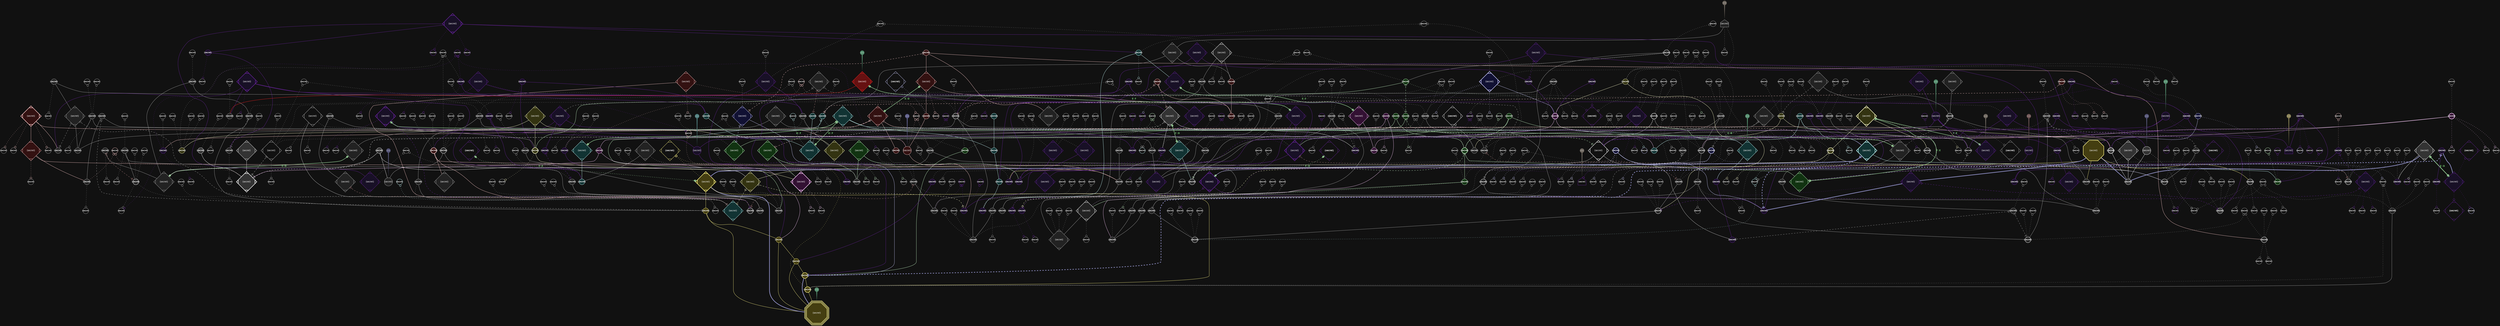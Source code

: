 digraph {
graph [overlap=false fontname="Fira Sans Bold" splines=true bgcolor="#111111" pack=200 packmode="node"]
node [shape=circle fontname="Fira Sans Bold" fontcolor="#ffffff" fontsize=10 style=filled width=0 height=0 sep="+2.0"
	color="#eeeeee" regular=true];
edge [color="#bbbbbb" fontsize=10 fontname="Fira Sans Bold" fontcolor="#88ee88"];
1 [shape="tripleoctagon" label="(secret)" fillcolor="#443e11" fontname="Fira Sans Light" fontsize="10" style="filled, bold" color="#fff688" fixedsize=true width="1.25" height="1.25"]
2 [shape="circle" label="(secret)" fillcolor="#443e11" fontname="Fira Sans Bold" fontsize="9" style="filled, bold" color="#fff688" fixedsize=true width="0.35" height="0.35"]
3 [shape="circle" label="(secret)" fillcolor="#443e11" fontname="Fira Sans Bold" fontsize="9" style="filled, bold" color="#fff688" fixedsize=true width="0.35" height="0.35"]
4 [shape="circle" label="(secret)" fillcolor="#443e11" fontname="Fira Sans Bold" fontsize="9" style="filled" color="#fff688" fixedsize=true width="0.35" height="0.35"]
5 [shape="circle" label="(secret)" fillcolor="#443e11" fontname="Fira Sans Bold" fontsize="9" style="filled" color="#fff688" fixedsize=true width="0.35" height="0.35"]
6 [shape="circle" label="(secret)" fillcolor="#443e11" fontname="Fira Sans Bold" fontsize="9" style="filled" color="#fff688" fixedsize=true width="0.35" height="0.35"]
7 [shape="Mdiamond" label="(secret)" fillcolor="#443e11" fontname="Fira Sans Light" fontsize="10" style="filled, bold" color="#fff688" fixedsize=true width="1.25" height="1.25"]
8 [shape="Mdiamond" label="(secret)" fillcolor="#111111" fontname="Fira Sans Bold" fontsize="10" style="filled" color="#fff688" fixedsize=true width="1.25" height="1.25"]
9 [shape="circle" label="(secret)" fillcolor="#222222" fontname="Fira Sans Bold" fontsize="9" style="filled" color="#aaaaaa" fixedsize=true width="0.35" height="0.35"]
10 [shape="circle" label="(secret)" fillcolor="#111111" fontname="Fira Sans Bold" fontsize="8" style="filled" color="#aaaaaa" fixedsize=true width="0.35" height="0.35"]
11 [shape="circle" label="(secret)" fillcolor="#111111" fontname="Fira Sans Bold" fontsize="8" style="filled" color="#aaaaaa" fixedsize=true width="0.35" height="0.35"]
13 [shape="circle" label="(secret)" fillcolor="#111111" fontname="Fira Sans Bold" fontsize="8" style="filled" color="#662299" fixedsize=true width="0.35" height="0.35"]
14 [shape="circle" label="(secret)" fillcolor="#222222" fontname="Fira Sans Bold" fontsize="9" style="filled" color="#aaaaaa" fixedsize=true width="0.35" height="0.35"]
17 [shape="Mdiamond" label="(secret)" fillcolor="#181026" fontname="Fira Sans Light" fontsize="10" style="filled" color="#662299" fixedsize=true width="1.25" height="1.25"]
18 [shape="circle" label="(secret)" fillcolor="#111111" fontname="Fira Sans Bold" fontsize="8" style="filled" color="#aaaaaa" fixedsize=true width="0.35" height="0.35"]
20 [shape="circle" label="(secret)" fillcolor="#222222" fontname="Fira Sans Bold" fontsize="9" style="filled" color="#aaaaaa" fixedsize=true width="0.35" height="0.35"]
24 [shape="circle" label="(secret)" fillcolor="#111111" fontname="Fira Sans Bold" fontsize="8" style="filled" color="#aaaaaa" fixedsize=true width="0.35" height="0.35"]
26 [shape="circle" label="(secret)" fillcolor="#222222" fontname="Fira Sans Bold" fontsize="9" style="filled" color="#aaaaaa" fixedsize=true width="0.35" height="0.35"]
30 [shape="circle" label="(secret)" fillcolor="#222222" fontname="Fira Sans Bold" fontsize="9" style="filled" color="#aaaaaa" fixedsize=true width="0.35" height="0.35"]
34 [shape="circle" label="(secret)" fillcolor="#111111" fontname="Fira Sans Bold" fontsize="8" style="filled" color="#aaaaaa" fixedsize=true width="0.35" height="0.35"]
36 [shape="circle" label="(secret)" fillcolor="#111111" fontname="Fira Sans Bold" fontsize="8" style="filled" color="#aaaaaa" fixedsize=true width="0.35" height="0.35"]
39 [shape="circle" label="(secret)" fillcolor="#111111" fontname="Fira Sans Bold" fontsize="8" style="filled" color="#aaaaaa" fixedsize=true width="0.35" height="0.35"]
40 [shape="circle" label="(secret)" fillcolor="#111111" fontname="Fira Sans Bold" fontsize="8" style="filled" color="#aaaaaa" fixedsize=true width="0.35" height="0.35"]
42 [shape="circle" label="(secret)" fillcolor="#111111" fontname="Fira Sans Bold" fontsize="8" style="filled" color="#aaaaaa" fixedsize=true width="0.35" height="0.35"]
45 [shape="circle" label="(secret)" fillcolor="#181026" fontname="Fira Sans Bold" fontsize="9" style="filled" color="#662299" fixedsize=true width="0.35" height="0.35"]
46 [shape="circle" label="(secret)" fillcolor="#222222" fontname="Fira Sans Bold" fontsize="9" style="filled, bold" color="#aaaaaa" fixedsize=true width="0.35" height="0.35"]
50 [shape="circle" label="(secret)" fillcolor="#111111" fontname="Fira Sans Bold" fontsize="8" style="filled" color="#aaaaaa" fixedsize=true width="0.35" height="0.35"]
51 [shape="circle" label="(secret)" fillcolor="#111111" fontname="Fira Sans Bold" fontsize="8" style="filled" color="#aaaaaa" fixedsize=true width="0.35" height="0.35"]
53 [shape="circle" label="(secret)" fillcolor="#113333" fontname="Fira Sans Bold" fontsize="9" style="filled" color="#ccffff" fixedsize=true width="0.35" height="0.35"]
54 [shape="Mdiamond" label="(secret)" fillcolor="#111111" fontname="Fira Sans Bold" fontsize="10" style="filled" color="#aaaaaa" fixedsize=true width="1.25" height="1.25"]
55 [shape="circle" label="(secret)" fillcolor="#111111" fontname="Fira Sans Bold" fontsize="8" style="filled" color="#aaaaaa" fixedsize=true width="0.35" height="0.35"]
56 [shape="circle" label="(secret)" fillcolor="#111111" fontname="Fira Sans Bold" fontsize="8" style="filled" color="#aaaaaa" fixedsize=true width="0.35" height="0.35"]
57 [shape="circle" label="(secret)" fillcolor="#111111" fontname="Fira Sans Bold" fontsize="8" style="filled" color="#ccffff" fixedsize=true width="0.35" height="0.35"]
59 [shape="circle" label="(secret)" fillcolor="#222222" fontname="Fira Sans Bold" fontsize="9" style="filled" color="#aaaaaa" fixedsize=true width="0.35" height="0.35"]
62 [shape="circle" label="(secret)" fillcolor="#111111" fontname="Fira Sans Bold" fontsize="8" style="filled" color="#aaaaaa" fixedsize=true width="0.35" height="0.35"]
66 [shape="circle" label="(secret)" fillcolor="#333333" fontname="Fira Sans Bold" fontsize="9" style="filled" color="#ffffff" fixedsize=true width="0.35" height="0.35"]
67 [shape="circle" label="(secret)" fillcolor="#111111" fontname="Fira Sans Bold" fontsize="8" style="filled" color="#aaaaaa" fixedsize=true width="0.35" height="0.35"]
69 [shape="Mdiamond" label="(secret)" fillcolor="#333333" fontname="Fira Sans Light" fontsize="10" style="filled, bold" color="#ffffff" fixedsize=true width="1.25" height="1.25"]
71 [shape="circle" label="(secret)" fillcolor="#222222" fontname="Fira Sans Bold" fontsize="9" style="filled" color="#aaaaaa" fixedsize=true width="0.35" height="0.35"]
72 [shape="circle" label="(secret)" fillcolor="#181026" fontname="Fira Sans Bold" fontsize="9" style="filled" color="#662299" fixedsize=true width="0.35" height="0.35"]
73 [shape="circle" label="(secret)" fillcolor="#222222" fontname="Fira Sans Bold" fontsize="9" style="filled, bold" color="#aaaaaa" fixedsize=true width="0.35" height="0.35"]
74 [shape="circle" label="(secret)" fillcolor="#111111" fontname="Fira Sans Bold" fontsize="8" style="filled" color="#aaaaaa" fixedsize=true width="0.35" height="0.35"]
75 [shape="circle" label="(secret)" fillcolor="#181026" fontname="Fira Sans Bold" fontsize="9" style="filled" color="#662299" fixedsize=true width="0.35" height="0.35"]
76 [shape="circle" label="(secret)" fillcolor="#181026" fontname="Fira Sans Bold" fontsize="9" style="filled" color="#662299" fixedsize=true width="0.35" height="0.35"]
77 [shape="circle" label="(secret)" fillcolor="#181026" fontname="Fira Sans Bold" fontsize="9" style="filled" color="#662299" fixedsize=true width="0.35" height="0.35"]
78 [shape="circle" label="(secret)" fillcolor="#111111" fontname="Fira Sans Bold" fontsize="8" style="filled" color="#aaaaaa" fixedsize=true width="0.35" height="0.35"]
79 [shape="circle" label="(secret)" fillcolor="#222222" fontname="Fira Sans Bold" fontsize="9" style="filled" color="#aaaaaa" fixedsize=true width="0.35" height="0.35"]
81 [shape="circle" label="(secret)" fillcolor="#113333" fontname="Fira Sans Bold" fontsize="9" style="filled" color="#ccffff" fixedsize=true width="0.35" height="0.35"]
82 [shape="circle" label="(secret)" fillcolor="#331133" fontname="Fira Sans Bold" fontsize="9" style="filled" color="#ffccff" fixedsize=true width="0.35" height="0.35"]
85 [shape="circle" label="(secret)" fillcolor="#111111" fontname="Fira Sans Bold" fontsize="8" style="filled" color="#662299" fixedsize=true width="0.35" height="0.35"]
88 [shape="Mdiamond" label="(secret)" fillcolor="#222222" fontname="Fira Sans Light" fontsize="10" style="filled" color="#aaaaaa" fixedsize=true width="1.25" height="1.25"]
89 [shape="circle" label="(secret)" fillcolor="#111111" fontname="Fira Sans Bold" fontsize="8" style="filled" color="#aaaaaa" fixedsize=true width="0.35" height="0.35"]
90 [shape="circle" label="(secret)" fillcolor="#111111" fontname="Fira Sans Bold" fontsize="8" style="filled" color="#aaaaaa" fixedsize=true width="0.35" height="0.35"]
93 [shape="Mdiamond" label="(secret)" fillcolor="#181026" fontname="Fira Sans Light" fontsize="10" style="filled" color="#662299" fixedsize=true width="1.25" height="1.25"]
95 [shape="circle" label="(secret)" fillcolor="#111111" fontname="Fira Sans Bold" fontsize="8" style="filled" color="#aaaaaa" fixedsize=true width="0.35" height="0.35"]
96 [shape="circle" label="(secret)" fillcolor="#331111" fontname="Fira Sans Bold" fontsize="9" style="filled" color="#ffcccc" fixedsize=true width="0.35" height="0.35"]
99 [shape="circle" label="(secret)" fillcolor="#181026" fontname="Fira Sans Bold" fontsize="9" style="filled" color="#662299" fixedsize=true width="0.35" height="0.35"]
101 [shape="Mdiamond" label="(secret)" fillcolor="#222222" fontname="Fira Sans Light" fontsize="10" style="filled" color="#aaaaaa" fixedsize=true width="1.25" height="1.25"]
104 [shape="circle" label="(secret)" fillcolor="#222222" fontname="Fira Sans Bold" fontsize="9" style="filled, bold" color="#aaaaaa" fixedsize=true width="0.35" height="0.35"]
106 [shape="circle" label="(secret)" fillcolor="#111111" fontname="Fira Sans Bold" fontsize="8" style="filled" color="#aaaaaa" fixedsize=true width="0.35" height="0.35"]
107 [shape="circle" label="(secret)" fillcolor="#222222" fontname="Fira Sans Bold" fontsize="9" style="filled" color="#aaaaaa" fixedsize=true width="0.35" height="0.35"]
109 [shape="Mdiamond" label="(secret)" fillcolor="#113311" fontname="Fira Sans Light" fontsize="10" style="filled" color="#ccffcc" fixedsize=true width="1.25" height="1.25"]
110 [shape="circle" label="(secret)" fillcolor="#181026" fontname="Fira Sans Light" fontsize="10" style="filled" color="#662299" fixedsize=true width="0.5" height="0.5"]
111 [shape="circle" label="(secret)" fillcolor="#333333" fontname="Fira Sans Bold" fontsize="9" style="filled" color="#ffffff" fixedsize=true width="0.35" height="0.35"]
112 [shape="Mdiamond" label="(secret)" fillcolor="#333311" fontname="Fira Sans Light" fontsize="10" style="filled" color="#ffffcc" fixedsize=true width="1.25" height="1.25"]
116 [shape="circle" label="(secret)" fillcolor="#222222" fontname="Fira Sans Bold" fontsize="9" style="filled" color="#aaaaaa" fixedsize=true width="0.35" height="0.35"]
117 [shape="circle" label="(secret)" fillcolor="#111111" fontname="Fira Sans Bold" fontsize="8" style="filled" color="#aaaaaa" fixedsize=true width="0.35" height="0.35"]
121 [shape="Mdiamond" label="(secret)" fillcolor="#113333" fontname="Fira Sans Light" fontsize="10" style="filled" color="#ccffff" fixedsize=true width="1.25" height="1.25"]
122 [shape="circle" label="(secret)" fillcolor="#222222" fontname="Fira Sans Bold" fontsize="9" style="filled, bold" color="#aaaaaa" fixedsize=true width="0.35" height="0.35"]
123 [shape="circle" label="(secret)" fillcolor="#111111" fontname="Fira Sans Bold" fontsize="8" style="filled" color="#ccccff" fixedsize=true width="0.35" height="0.35"]
124 [shape="circle" label="(secret)" fillcolor="#111111" fontname="Fira Sans Bold" fontsize="8" style="filled" color="#aaaaaa" fixedsize=true width="0.35" height="0.35"]
128 [shape="circle" label="(secret)" fillcolor="#111111" fontname="Fira Sans Bold" fontsize="8" style="filled" color="#aaaaaa" fixedsize=true width="0.35" height="0.35"]
131 [shape="circle" label="(secret)" fillcolor="#181026" fontname="Fira Sans Bold" fontsize="9" style="filled" color="#662299" fixedsize=true width="0.35" height="0.35"]
132 [shape="circle" label="(secret)" fillcolor="#181026" fontname="Fira Sans Bold" fontsize="9" style="filled" color="#662299" fixedsize=true width="0.35" height="0.35"]
137 [shape="circle" label="(secret)" fillcolor="#181026" fontname="Fira Sans Bold" fontsize="9" style="filled" color="#662299" fixedsize=true width="0.35" height="0.35"]
138 [shape="circle" label="(secret)" fillcolor="#111111" fontname="Fira Sans Bold" fontsize="8" style="filled" color="#aaaaaa" fixedsize=true width="0.35" height="0.35"]
139 [shape="circle" label="(secret)" fillcolor="#222222" fontname="Fira Sans Bold" fontsize="9" style="filled" color="#aaaaaa" fixedsize=true width="0.35" height="0.35"]
140 [shape="Mdiamond" label="(secret)" fillcolor="#111111" fontname="Fira Sans Bold" fontsize="10" style="filled" color="#662299" fixedsize=true width="1.25" height="1.25"]
141 [shape="circle" label="(secret)" fillcolor="#181026" fontname="Fira Sans Bold" fontsize="9" style="filled" color="#662299" fixedsize=true width="0.35" height="0.35"]
143 [shape="circle" label="(secret)" fillcolor="#111111" fontname="Fira Sans Bold" fontsize="8" style="filled" color="#aaaaaa" fixedsize=true width="0.35" height="0.35"]
144 [shape="circle" label="(secret)" fillcolor="#113311" fontname="Fira Sans Bold" fontsize="9" style="filled" color="#ccffcc" fixedsize=true width="0.35" height="0.35"]
146 [shape="circle" label="(secret)" fillcolor="#181026" fontname="Fira Sans Bold" fontsize="9" style="filled" color="#662299" fixedsize=true width="0.35" height="0.35"]
147 [shape="circle" label="(secret)" fillcolor="#111111" fontname="Fira Sans Bold" fontsize="8" style="filled" color="#cccccc" fixedsize=true width="0.35" height="0.35"]
151 [shape="circle" label="(secret)" fillcolor="#222222" fontname="Fira Sans Bold" fontsize="9" style="filled" color="#aaaaaa" fixedsize=true width="0.35" height="0.35"]
153 [shape="circle" label="(secret)" fillcolor="#111111" fontname="Fira Sans Bold" fontsize="8" style="filled" color="#aaaaaa" fixedsize=true width="0.35" height="0.35"]
155 [shape="circle" label="(secret)" fillcolor="#331111" fontname="Fira Sans Bold" fontsize="9" style="filled" color="#ffcccc" fixedsize=true width="0.35" height="0.35"]
156 [shape="circle" label="(secret)" fillcolor="#111111" fontname="Fira Sans Bold" fontsize="8" style="filled" color="#aaaaaa" fixedsize=true width="0.35" height="0.35"]
157 [shape="circle" label="(secret)" fillcolor="#181026" fontname="Fira Sans Bold" fontsize="9" style="filled" color="#662299" fixedsize=true width="0.35" height="0.35"]
158 [shape="circle" label="(secret)" fillcolor="#111111" fontname="Fira Sans Bold" fontsize="8" style="filled" color="#aaaaaa" fixedsize=true width="0.35" height="0.35"]
159 [shape="Mdiamond" label="(secret)" fillcolor="#113311" fontname="Fira Sans Light" fontsize="10" style="filled" color="#ccffcc" fixedsize=true width="1.25" height="1.25"]
163 [shape="circle" label="(secret)" fillcolor="#222222" fontname="Fira Sans Bold" fontsize="9" style="filled" color="#aaaaaa" fixedsize=true width="0.35" height="0.35"]
164 [shape="circle" label="(secret)" fillcolor="#111111" fontname="Fira Sans Bold" fontsize="8" style="filled" color="#aaaaaa" fixedsize=true width="0.35" height="0.35"]
166 [shape="circle" label="(secret)" fillcolor="#111111" fontname="Fira Sans Bold" fontsize="8" style="filled" color="#aaaaaa" fixedsize=true width="0.35" height="0.35"]
167 [shape="circle" label="(secret)" fillcolor="#111111" fontname="Fira Sans Bold" fontsize="8" style="filled" color="#aaaaaa" fixedsize=true width="0.35" height="0.35"]
168 [shape="circle" label="(secret)" fillcolor="#111111" fontname="Fira Sans Bold" fontsize="8" style="filled" color="#aaaaaa" fixedsize=true width="0.35" height="0.35"]
169 [shape="circle" label="(secret)" fillcolor="#222222" fontname="Fira Sans Bold" fontsize="9" style="filled, bold" color="#aaaaaa" fixedsize=true width="0.35" height="0.35"]
170 [shape="circle" label="(secret)" fillcolor="#111111" fontname="Fira Sans Bold" fontsize="8" style="filled" color="#662299" fixedsize=true width="0.35" height="0.35"]
171 [shape="Mdiamond" label="(secret)" fillcolor="#111111" fontname="Fira Sans Light" fontsize="10" style="filled, bold" color="#cccccc" fixedsize=true width="1.25" height="1.25"]
173 [shape="circle" label="(secret)" fillcolor="#331111" fontname="Fira Sans Light" fontsize="10" style="filled" color="#ffcccc" fixedsize=true width="0.5" height="0.5"]
174 [shape="Mdiamond" label="(secret)" fillcolor="#181026" fontname="Fira Sans Light" fontsize="10" style="filled" color="#662299" fixedsize=true width="1.25" height="1.25"]
177 [shape="circle" label="(secret)" fillcolor="#111111" fontname="Fira Sans Bold" fontsize="8" style="filled" color="#aaaaaa" fixedsize=true width="0.35" height="0.35"]
180 [shape="Mdiamond" label="(secret)" fillcolor="#111111" fontname="Fira Sans Bold" fontsize="10" style="filled" color="#662299" fixedsize=true width="1.25" height="1.25"]
181 [shape="circle" label="(secret)" fillcolor="#222222" fontname="Fira Sans Bold" fontsize="9" style="filled" color="#aaaaaa" fixedsize=true width="0.35" height="0.35"]
182 [shape="circle" label="(secret)" fillcolor="#181026" fontname="Fira Sans Light" fontsize="10" style="filled" color="#662299" fixedsize=true width="0.5" height="0.5"]
183 [shape="circle" label="(secret)" fillcolor="#111111" fontname="Fira Sans Bold" fontsize="8" style="filled" color="#aaaaaa" fixedsize=true width="0.35" height="0.35"]
184 [shape="circle" label="(secret)" fillcolor="#222222" fontname="Fira Sans Bold" fontsize="9" style="filled" color="#aaaaaa" fixedsize=true width="0.35" height="0.35"]
186 [shape="circle" label="(secret)" fillcolor="#111111" fontname="Fira Sans Bold" fontsize="8" style="filled" color="#aaaaaa" fixedsize=true width="0.35" height="0.35"]
188 [shape="circle" label="(secret)" fillcolor="#111111" fontname="Fira Sans Bold" fontsize="8" style="filled" color="#aaaaaa" fixedsize=true width="0.35" height="0.35"]
189 [shape="Mdiamond" label="(secret)" fillcolor="#181026" fontname="Fira Sans Light" fontsize="10" style="filled" color="#662299" fixedsize=true width="1.25" height="1.25"]
191 [shape="circle" label="(secret)" fillcolor="#111111" fontname="Fira Sans Bold" fontsize="8" style="filled" color="#aaaaaa" fixedsize=true width="0.35" height="0.35"]
193 [shape="circle" label="(secret)" fillcolor="#113333" fontname="Fira Sans Bold" fontsize="9" style="filled" color="#ccffff" fixedsize=true width="0.35" height="0.35"]
194 [shape="Mdiamond" label="(secret)" fillcolor="#331133" fontname="Fira Sans Light" fontsize="10" style="filled, bold" color="#ffccff" fixedsize=true width="1.25" height="1.25"]
195 [shape="circle" label="(secret)" fillcolor="#331111" fontname="Fira Sans Bold" fontsize="9" style="filled" color="#ffcccc" fixedsize=true width="0.35" height="0.35"]
196 [shape="circle" label="(secret)" fillcolor="#111111" fontname="Fira Sans Bold" fontsize="8" style="filled" color="#aaaaaa" fixedsize=true width="0.35" height="0.35"]
197 [shape="circle" label="(secret)" fillcolor="#111111" fontname="Fira Sans Bold" fontsize="8" style="filled" color="#ffcccc" fixedsize=true width="0.35" height="0.35"]
199 [shape="circle" label="(secret)" fillcolor="#111111" fontname="Fira Sans Bold" fontsize="8" style="filled" color="#aaaaaa" fixedsize=true width="0.35" height="0.35"]
202 [shape="circle" label="(secret)" fillcolor="#222222" fontname="Fira Sans Bold" fontsize="9" style="filled, bold" color="#aaaaaa" fixedsize=true width="0.35" height="0.35"]
203 [shape="circle" label="(secret)" fillcolor="#111111" fontname="Fira Sans Bold" fontsize="8" style="filled" color="#ccffff" fixedsize=true width="0.35" height="0.35"]
204 [shape="circle" label="(secret)" fillcolor="#181026" fontname="Fira Sans Bold" fontsize="9" style="filled" color="#662299" fixedsize=true width="0.35" height="0.35"]
205 [shape="Mdiamond" label="(secret)" fillcolor="#113333" fontname="Fira Sans Light" fontsize="10" style="filled" color="#ccffff" fixedsize=true width="1.25" height="1.25"]
206 [shape="circle" label="(secret)" fillcolor="#113333" fontname="Fira Sans Bold" fontsize="9" style="filled" color="#ccffff" fixedsize=true width="0.35" height="0.35"]
207 [shape="circle" label="(secret)" fillcolor="#111111" fontname="Fira Sans Bold" fontsize="8" style="filled" color="#aaaaaa" fixedsize=true width="0.35" height="0.35"]
210 [shape="circle" label="(secret)" fillcolor="#111111" fontname="Fira Sans Bold" fontsize="8" style="filled" color="#aaaaaa" fixedsize=true width="0.35" height="0.35"]
212 [shape="circle" label="(secret)" fillcolor="#222222" fontname="Fira Sans Bold" fontsize="9" style="filled" color="#aaaaaa" fixedsize=true width="0.35" height="0.35"]
214 [shape="circle" label="(secret)" fillcolor="#111111" fontname="Fira Sans Bold" fontsize="8" style="filled" color="#aaaaaa" fixedsize=true width="0.35" height="0.35"]
216 [shape="Mdiamond" label="(secret)" fillcolor="#113333" fontname="Fira Sans Light" fontsize="10" style="filled" color="#ccffff" fixedsize=true width="1.25" height="1.25"]
218 [shape="circle" label="(secret)" fillcolor="#222222" fontname="Fira Sans Bold" fontsize="9" style="filled" color="#aaaaaa" fixedsize=true width="0.35" height="0.35"]
219 [shape="Mdiamond" label="(secret)" fillcolor="#333333" fontname="Fira Sans Light" fontsize="10" style="filled" color="#ffffff" fixedsize=true width="1.25" height="1.25"]
220 [shape="Mdiamond" label="(secret)" fillcolor="#222222" fontname="Fira Sans Light" fontsize="10" style="filled" color="#aaaaaa" fixedsize=true width="1.25" height="1.25"]
222 [shape="circle" label="(secret)" fillcolor="#111111" fontname="Fira Sans Bold" fontsize="8" style="filled" color="#aaaaaa" fixedsize=true width="0.35" height="0.35"]
224 [shape="circle" label="(secret)" fillcolor="#111111" fontname="Fira Sans Bold" fontsize="8" style="filled" color="#aaaaaa" fixedsize=true width="0.35" height="0.35"]
225 [shape="circle" label="(secret)" fillcolor="#222222" fontname="Fira Sans Bold" fontsize="9" style="filled" color="#aaaaaa" fixedsize=true width="0.35" height="0.35"]
227 [shape="circle" label="(secret)" fillcolor="#111111" fontname="Fira Sans Bold" fontsize="8" style="filled" color="#aaaaaa" fixedsize=true width="0.35" height="0.35"]
228 [shape="circle" label="(secret)" fillcolor="#111111" fontname="Fira Sans Bold" fontsize="8" style="filled" color="#662299" fixedsize=true width="0.35" height="0.35"]
234 [shape="circle" label="(secret)" fillcolor="#222222" fontname="Fira Sans Bold" fontsize="9" style="filled" color="#aaaaaa" fixedsize=true width="0.35" height="0.35"]
239 [shape="circle" label="(secret)" fillcolor="#222222" fontname="Fira Sans Light" fontsize="10" style="filled" color="#aaaaaa" fixedsize=true width="0.5" height="0.5"]
240 [shape="circle" label="(secret)" fillcolor="#111111" fontname="Fira Sans Bold" fontsize="8" style="filled" color="#aaaaaa" fixedsize=true width="0.35" height="0.35"]
241 [shape="circle" label="(secret)" fillcolor="#181026" fontname="Fira Sans Bold" fontsize="9" style="filled" color="#662299" fixedsize=true width="0.35" height="0.35"]
242 [shape="circle" label="(secret)" fillcolor="#111111" fontname="Fira Sans Bold" fontsize="8" style="filled" color="#aaaaaa" fixedsize=true width="0.35" height="0.35"]
243 [shape="circle" label="(secret)" fillcolor="#222222" fontname="Fira Sans Bold" fontsize="9" style="filled" color="#aaaaaa" fixedsize=true width="0.35" height="0.35"]
246 [shape="circle" label="(secret)" fillcolor="#111111" fontname="Fira Sans Bold" fontsize="8" style="filled" color="#aaaaaa" fixedsize=true width="0.35" height="0.35"]
249 [shape="circle" label="(secret)" fillcolor="#111111" fontname="Fira Sans Bold" fontsize="8" style="filled" color="#aaaaaa" fixedsize=true width="0.35" height="0.35"]
250 [shape="circle" label="(secret)" fillcolor="#111111" fontname="Fira Sans Bold" fontsize="8" style="filled" color="#aaaaaa" fixedsize=true width="0.35" height="0.35"]
252 [shape="circle" label="(secret)" fillcolor="#222222" fontname="Fira Sans Bold" fontsize="9" style="filled" color="#aaaaaa" fixedsize=true width="0.35" height="0.35"]
253 [shape="circle" label="(secret)" fillcolor="#111111" fontname="Fira Sans Bold" fontsize="8" style="filled" color="#aaaaaa" fixedsize=true width="0.35" height="0.35"]
254 [shape="circle" label="(secret)" fillcolor="#111111" fontname="Fira Sans Bold" fontsize="8" style="filled" color="#aaaaaa" fixedsize=true width="0.35" height="0.35"]
255 [shape="circle" label="(secret)" fillcolor="#111111" fontname="Fira Sans Bold" fontsize="9" style="filled" color="#cccccc" fixedsize=true width="0.35" height="0.35"]
256 [shape="circle" label="(secret)" fillcolor="#222222" fontname="Fira Sans Bold" fontsize="9" style="filled" color="#aaaaaa" fixedsize=true width="0.35" height="0.35"]
257 [shape="circle" label="(secret)" fillcolor="#333311" fontname="Fira Sans Bold" fontsize="9" style="filled" color="#ffffcc" fixedsize=true width="0.35" height="0.35"]
258 [shape="circle" label="(secret)" fillcolor="#222222" fontname="Fira Sans Bold" fontsize="9" style="filled" color="#aaaaaa" fixedsize=true width="0.35" height="0.35"]
259 [shape="circle" label="(secret)" fillcolor="#111111" fontname="Fira Sans Bold" fontsize="8" style="filled" color="#aaaaaa" fixedsize=true width="0.35" height="0.35"]
260 [shape="circle" label="(secret)" fillcolor="#111111" fontname="Fira Sans Bold" fontsize="8" style="filled" color="#aaaaaa" fixedsize=true width="0.35" height="0.35"]
261 [shape="circle" label="(secret)" fillcolor="#111111" fontname="Fira Sans Bold" fontsize="8" style="filled" color="#aaaaaa" fixedsize=true width="0.35" height="0.35"]
263 [shape="circle" label="(secret)" fillcolor="#111111" fontname="Fira Sans Bold" fontsize="8" style="filled" color="#aaaaaa" fixedsize=true width="0.35" height="0.35"]
267 [shape="Mdiamond" label="(secret)" fillcolor="#181026" fontname="Fira Sans Light" fontsize="10" style="filled, bold" color="#662299" fixedsize=true width="1.25" height="1.25"]
268 [shape="circle" label="(secret)" fillcolor="#222222" fontname="Fira Sans Bold" fontsize="9" style="filled" color="#aaaaaa" fixedsize=true width="0.35" height="0.35"]
269 [shape="circle" label="(secret)" fillcolor="#111111" fontname="Fira Sans Bold" fontsize="9" style="filled, bold" color="#cccccc" fixedsize=true width="0.35" height="0.35"]
270 [shape="circle" label="(secret)" fillcolor="#111111" fontname="Fira Sans Bold" fontsize="8" style="filled" color="#ffcccc" fixedsize=true width="0.35" height="0.35"]
271 [shape="circle" label="(secret)" fillcolor="#111111" fontname="Fira Sans Bold" fontsize="8" style="filled" color="#aaaaaa" fixedsize=true width="0.35" height="0.35"]
273 [shape="circle" label="(secret)" fillcolor="#111111" fontname="Fira Sans Bold" fontsize="8" style="filled" color="#aaaaaa" fixedsize=true width="0.35" height="0.35"]
279 [shape="circle" label="(secret)" fillcolor="#111111" fontname="Fira Sans Bold" fontsize="8" style="filled" color="#ccffcc" fixedsize=true width="0.35" height="0.35"]
283 [shape="Mdiamond" label="(secret)" fillcolor="#111111" fontname="Fira Sans Bold" fontsize="10" style="filled" color="#662299" fixedsize=true width="1.25" height="1.25"]
284 [shape="circle" label="(secret)" fillcolor="#111111" fontname="Fira Sans Bold" fontsize="8" style="filled" color="#aaaaaa" fixedsize=true width="0.35" height="0.35"]
288 [shape="circle" label="(secret)" fillcolor="#222222" fontname="Fira Sans Bold" fontsize="9" style="filled" color="#aaaaaa" fixedsize=true width="0.35" height="0.35"]
289 [shape="circle" label="(secret)" fillcolor="#331111" fontname="Fira Sans Bold" fontsize="9" style="filled" color="#ffcccc" fixedsize=true width="0.35" height="0.35"]
290 [shape="circle" label="(secret)" fillcolor="#111111" fontname="Fira Sans Bold" fontsize="8" style="filled" color="#aaaaaa" fixedsize=true width="0.35" height="0.35"]
292 [shape="circle" label="(secret)" fillcolor="#111111" fontname="Fira Sans Bold" fontsize="8" style="filled" color="#aaaaaa" fixedsize=true width="0.35" height="0.35"]
293 [shape="circle" label="(secret)" fillcolor="#111111" fontname="Fira Sans Bold" fontsize="8" style="filled" color="#cccccc" fixedsize=true width="0.35" height="0.35"]
294 [shape="circle" label="(secret)" fillcolor="#111111" fontname="Fira Sans Bold" fontsize="8" style="filled" color="#aaaaaa" fixedsize=true width="0.35" height="0.35"]
295 [shape="circle" label="(secret)" fillcolor="#222222" fontname="Fira Sans Bold" fontsize="9" style="filled" color="#aaaaaa" fixedsize=true width="0.35" height="0.35"]
296 [shape="circle" label="(secret)" fillcolor="#113333" fontname="Fira Sans Bold" fontsize="9" style="filled" color="#ccffff" fixedsize=true width="0.35" height="0.35"]
300 [shape="circle" label="(secret)" fillcolor="#222222" fontname="Fira Sans Bold" fontsize="9" style="filled, bold" color="#aaaaaa" fixedsize=true width="0.35" height="0.35"]
301 [shape="Mdiamond" label="(secret)" fillcolor="#333311" fontname="Fira Sans Light" fontsize="10" style="filled" color="#ffffcc" fixedsize=true width="1.25" height="1.25"]
302 [shape="circle" label="(secret)" fillcolor="#111111" fontname="Fira Sans Bold" fontsize="8" style="filled" color="#aaaaaa" fixedsize=true width="0.35" height="0.35"]
303 [shape="circle" label="(secret)" fillcolor="#111111" fontname="Fira Sans Bold" fontsize="8" style="filled" color="#aaaaaa" fixedsize=true width="0.35" height="0.35"]
304 [shape="circle" label="(secret)" fillcolor="#111111" fontname="Fira Sans Bold" fontsize="8" style="filled" color="#aaaaaa" fixedsize=true width="0.35" height="0.35"]
305 [shape="circle" label="(secret)" fillcolor="#181026" fontname="Fira Sans Bold" fontsize="9" style="filled" color="#662299" fixedsize=true width="0.35" height="0.35"]
307 [shape="Mdiamond" label="(secret)" fillcolor="#222222" fontname="Fira Sans Light" fontsize="10" style="filled, bold" color="#aaaaaa" fixedsize=true width="1.25" height="1.25"]
308 [shape="circle" label="(secret)" fillcolor="#111111" fontname="Fira Sans Bold" fontsize="8" style="filled" color="#aaaaaa" fixedsize=true width="0.35" height="0.35"]
309 [shape="circle" label="(secret)" fillcolor="#111111" fontname="Fira Sans Bold" fontsize="8" style="filled" color="#aaaaaa" fixedsize=true width="0.35" height="0.35"]
310 [shape="circle" label="(secret)" fillcolor="#111111" fontname="Fira Sans Bold" fontsize="8" style="filled" color="#aaaaaa" fixedsize=true width="0.35" height="0.35"]
312 [shape="circle" label="(secret)" fillcolor="#111111" fontname="Fira Sans Bold" fontsize="8" style="filled" color="#aaaaaa" fixedsize=true width="0.35" height="0.35"]
313 [shape="circle" label="(secret)" fillcolor="#111111" fontname="Fira Sans Bold" fontsize="8" style="filled" color="#aaaaaa" fixedsize=true width="0.35" height="0.35"]
314 [shape="circle" label="(secret)" fillcolor="#111111" fontname="Fira Sans Bold" fontsize="8" style="filled" color="#aaaaaa" fixedsize=true width="0.35" height="0.35"]
315 [shape="circle" label="(secret)" fillcolor="#111111" fontname="Fira Sans Bold" fontsize="8" style="filled" color="#aaaaaa" fixedsize=true width="0.35" height="0.35"]
316 [shape="circle" label="(secret)" fillcolor="#111111" fontname="Fira Sans Bold" fontsize="8" style="filled" color="#aaaaaa" fixedsize=true width="0.35" height="0.35"]
317 [shape="circle" label="(secret)" fillcolor="#111111" fontname="Fira Sans Bold" fontsize="8" style="filled" color="#662299" fixedsize=true width="0.35" height="0.35"]
319 [shape="circle" label="(secret)" fillcolor="#111111" fontname="Fira Sans Bold" fontsize="8" style="filled" color="#aaaaaa" fixedsize=true width="0.35" height="0.35"]
320 [shape="circle" label="(secret)" fillcolor="#111111" fontname="Fira Sans Bold" fontsize="8" style="filled" color="#aaaaaa" fixedsize=true width="0.35" height="0.35"]
322 [shape="circle" label="(secret)" fillcolor="#222222" fontname="Fira Sans Bold" fontsize="9" style="filled, bold" color="#aaaaaa" fixedsize=true width="0.35" height="0.35"]
324 [shape="circle" label="(secret)" fillcolor="#222222" fontname="Fira Sans Bold" fontsize="9" style="filled" color="#aaaaaa" fixedsize=true width="0.35" height="0.35"]
327 [shape="Mdiamond" label="(secret)" fillcolor="#181026" fontname="Fira Sans Light" fontsize="10" style="filled" color="#662299" fixedsize=true width="1.25" height="1.25"]
328 [shape="circle" label="(secret)" fillcolor="#111111" fontname="Fira Sans Bold" fontsize="8" style="filled" color="#aaaaaa" fixedsize=true width="0.35" height="0.35"]
329 [shape="circle" label="(secret)" fillcolor="#113333" fontname="Fira Sans Bold" fontsize="9" style="filled" color="#ccffff" fixedsize=true width="0.35" height="0.35"]
335 [shape="circle" label="(secret)" fillcolor="#111111" fontname="Fira Sans Bold" fontsize="8" style="filled" color="#aaaaaa" fixedsize=true width="0.35" height="0.35"]
336 [shape="Mdiamond" label="(secret)" fillcolor="#222222" fontname="Fira Sans Light" fontsize="10" style="filled" color="#aaaaaa" fixedsize=true width="1.25" height="1.25"]
337 [shape="circle" label="(secret)" fillcolor="#222222" fontname="Fira Sans Bold" fontsize="9" style="filled" color="#aaaaaa" fixedsize=true width="0.35" height="0.35"]
339 [shape="circle" label="(secret)" fillcolor="#222222" fontname="Fira Sans Bold" fontsize="9" style="filled, bold" color="#aaaaaa" fixedsize=true width="0.35" height="0.35"]
340 [shape="Mdiamond" label="(secret)" fillcolor="#331133" fontname="Fira Sans Light" fontsize="10" style="filled" color="#ffccff" fixedsize=true width="1.25" height="1.25"]
341 [shape="circle" label="(secret)" fillcolor="#111111" fontname="Fira Sans Bold" fontsize="8" style="filled" color="#aaaaaa" fixedsize=true width="0.35" height="0.35"]
342 [shape="circle" label="(secret)" fillcolor="#111111" fontname="Fira Sans Bold" fontsize="8" style="filled" color="#ccccff" fixedsize=true width="0.35" height="0.35"]
343 [shape="circle" label="(secret)" fillcolor="#111111" fontname="Fira Sans Bold" fontsize="8" style="filled" color="#ccffff" fixedsize=true width="0.35" height="0.35"]
344 [shape="circle" label="(secret)" fillcolor="#111111" fontname="Fira Sans Bold" fontsize="8" style="filled" color="#aaaaaa" fixedsize=true width="0.35" height="0.35"]
348 [shape="circle" label="(secret)" fillcolor="#222222" fontname="Fira Sans Bold" fontsize="9" style="filled" color="#aaaaaa" fixedsize=true width="0.35" height="0.35"]
349 [shape="circle" label="(secret)" fillcolor="#111111" fontname="Fira Sans Bold" fontsize="8" style="filled" color="#aaaaaa" fixedsize=true width="0.35" height="0.35"]
350 [shape="circle" label="(secret)" fillcolor="#222222" fontname="Fira Sans Bold" fontsize="9" style="filled" color="#aaaaaa" fixedsize=true width="0.35" height="0.35"]
353 [shape="circle" label="(secret)" fillcolor="#222222" fontname="Fira Sans Bold" fontsize="9" style="filled" color="#aaaaaa" fixedsize=true width="0.35" height="0.35"]
354 [shape="circle" label="(secret)" fillcolor="#111111" fontname="Fira Sans Bold" fontsize="8" style="filled" color="#aaaaaa" fixedsize=true width="0.35" height="0.35"]
357 [shape="circle" label="(secret)" fillcolor="#222222" fontname="Fira Sans Bold" fontsize="9" style="filled" color="#aaaaaa" fixedsize=true width="0.35" height="0.35"]
358 [shape="Mdiamond" label="(secret)" fillcolor="#181026" fontname="Fira Sans Light" fontsize="10" style="filled" color="#662299" fixedsize=true width="1.25" height="1.25"]
359 [shape="circle" label="(secret)" fillcolor="#111111" fontname="Fira Sans Bold" fontsize="8" style="filled" color="#cccccc" fixedsize=true width="0.35" height="0.35"]
360 [shape="circle" label="(secret)" fillcolor="#111111" fontname="Fira Sans Bold" fontsize="8" style="filled" color="#aaaaaa" fixedsize=true width="0.35" height="0.35"]
361 [shape="Mdiamond" label="(secret)" fillcolor="#222222" fontname="Fira Sans Light" fontsize="10" style="filled" color="#aaaaaa" fixedsize=true width="1.25" height="1.25"]
364 [shape="circle" label="(secret)" fillcolor="#222222" fontname="Fira Sans Bold" fontsize="9" style="filled" color="#aaaaaa" fixedsize=true width="0.35" height="0.35"]
365 [shape="Mdiamond" label="(secret)" fillcolor="#181026" fontname="Fira Sans Light" fontsize="10" style="filled" color="#662299" fixedsize=true width="1.25" height="1.25"]
366 [shape="circle" label="(secret)" fillcolor="#222222" fontname="Fira Sans Bold" fontsize="9" style="filled, bold" color="#aaaaaa" fixedsize=true width="0.35" height="0.35"]
367 [shape="circle" label="(secret)" fillcolor="#222222" fontname="Fira Sans Bold" fontsize="9" style="filled" color="#aaaaaa" fixedsize=true width="0.35" height="0.35"]
368 [shape="circle" label="(secret)" fillcolor="#111111" fontname="Fira Sans Bold" fontsize="8" style="filled" color="#aaaaaa" fixedsize=true width="0.35" height="0.35"]
369 [shape="circle" label="(secret)" fillcolor="#111111" fontname="Fira Sans Bold" fontsize="8" style="filled" color="#aaaaaa" fixedsize=true width="0.35" height="0.35"]
370 [shape="circle" label="(secret)" fillcolor="#111111" fontname="Fira Sans Bold" fontsize="8" style="filled" color="#aaaaaa" fixedsize=true width="0.35" height="0.35"]
372 [shape="circle" label="(secret)" fillcolor="#333311" fontname="Fira Sans Bold" fontsize="9" style="filled, bold" color="#ffffcc" fixedsize=true width="0.35" height="0.35"]
373 [shape="circle" label="(secret)" fillcolor="#111111" fontname="Fira Sans Bold" fontsize="8" style="filled" color="#662299" fixedsize=true width="0.35" height="0.35"]
376 [shape="circle" label="(secret)" fillcolor="#111111" fontname="Fira Sans Bold" fontsize="8" style="filled" color="#ccffff" fixedsize=true width="0.35" height="0.35"]
377 [shape="circle" label="(secret)" fillcolor="#111111" fontname="Fira Sans Bold" fontsize="8" style="filled" color="#aaaaaa" fixedsize=true width="0.35" height="0.35"]
379 [shape="circle" label="(secret)" fillcolor="#222222" fontname="Fira Sans Bold" fontsize="9" style="filled" color="#aaaaaa" fixedsize=true width="0.35" height="0.35"]
382 [shape="circle" label="(secret)" fillcolor="#111111" fontname="Fira Sans Bold" fontsize="8" style="filled" color="#aaaaaa" fixedsize=true width="0.35" height="0.35"]
384 [shape="circle" label="(secret)" fillcolor="#111111" fontname="Fira Sans Bold" fontsize="8" style="filled" color="#aaaaaa" fixedsize=true width="0.35" height="0.35"]
385 [shape="circle" label="(secret)" fillcolor="#111111" fontname="Fira Sans Bold" fontsize="8" style="filled" color="#aaaaaa" fixedsize=true width="0.35" height="0.35"]
387 [shape="circle" label="(secret)" fillcolor="#111111" fontname="Fira Sans Bold" fontsize="8" style="filled" color="#aaaaaa" fixedsize=true width="0.35" height="0.35"]
388 [shape="circle" label="(secret)" fillcolor="#113311" fontname="Fira Sans Bold" fontsize="9" style="filled" color="#ccffcc" fixedsize=true width="0.35" height="0.35"]
392 [shape="Mdiamond" label="(secret)" fillcolor="#181026" fontname="Fira Sans Light" fontsize="10" style="filled" color="#662299" fixedsize=true width="1.25" height="1.25"]
393 [shape="circle" label="(secret)" fillcolor="#222222" fontname="Fira Sans Bold" fontsize="9" style="filled" color="#aaaaaa" fixedsize=true width="0.35" height="0.35"]
397 [shape="circle" label="(secret)" fillcolor="#111111" fontname="Fira Sans Bold" fontsize="8" style="filled" color="#aaaaaa" fixedsize=true width="0.35" height="0.35"]
398 [shape="Mdiamond" label="(secret)" fillcolor="#222222" fontname="Fira Sans Light" fontsize="10" style="filled" color="#aaaaaa" fixedsize=true width="1.25" height="1.25"]
399 [shape="circle" label="(secret)" fillcolor="#181026" fontname="Fira Sans Bold" fontsize="9" style="filled" color="#662299" fixedsize=true width="0.35" height="0.35"]
401 [shape="Mdiamond" label="(secret)" fillcolor="#181026" fontname="Fira Sans Light" fontsize="10" style="filled" color="#662299" fixedsize=true width="1.25" height="1.25"]
402 [shape="circle" label="(secret)" fillcolor="#222222" fontname="Fira Sans Bold" fontsize="9" style="filled" color="#aaaaaa" fixedsize=true width="0.35" height="0.35"]
404 [shape="circle" label="(secret)" fillcolor="#111111" fontname="Fira Sans Bold" fontsize="8" style="filled" color="#aaaaaa" fixedsize=true width="0.35" height="0.35"]
408 [shape="Mdiamond" label="(secret)" fillcolor="#222222" fontname="Fira Sans Light" fontsize="10" style="filled" color="#aaaaaa" fixedsize=true width="1.25" height="1.25"]
411 [shape="circle" label="(secret)" fillcolor="#333333" fontname="Fira Sans Bold" fontsize="9" style="filled" color="#ffffff" fixedsize=true width="0.35" height="0.35"]
414 [shape="circle" label="(secret)" fillcolor="#222222" fontname="Fira Sans Bold" fontsize="9" style="filled" color="#aaaaaa" fixedsize=true width="0.35" height="0.35"]
415 [shape="circle" label="(secret)" fillcolor="#111111" fontname="Fira Sans Bold" fontsize="8" style="filled" color="#aaaaaa" fixedsize=true width="0.35" height="0.35"]
419 [shape="circle" label="(secret)" fillcolor="#111111" fontname="Fira Sans Bold" fontsize="8" style="filled" color="#aaaaaa" fixedsize=true width="0.35" height="0.35"]
420 [shape="circle" label="(secret)" fillcolor="#111111" fontname="Fira Sans Bold" fontsize="8" style="filled" color="#ffcccc" fixedsize=true width="0.35" height="0.35"]
421 [shape="circle" label="(secret)" fillcolor="#333333" fontname="Fira Sans Bold" fontsize="9" style="filled, bold" color="#ffffff" fixedsize=true width="0.35" height="0.35"]
422 [shape="circle" label="(secret)" fillcolor="#111111" fontname="Fira Sans Bold" fontsize="8" style="filled" color="#aaaaaa" fixedsize=true width="0.35" height="0.35"]
423 [shape="circle" label="(secret)" fillcolor="#222222" fontname="Fira Sans Bold" fontsize="9" style="filled, bold" color="#aaaaaa" fixedsize=true width="0.35" height="0.35"]
425 [shape="circle" label="(secret)" fillcolor="#222222" fontname="Fira Sans Bold" fontsize="9" style="filled" color="#aaaaaa" fixedsize=true width="0.35" height="0.35"]
426 [shape="Mdiamond" label="(secret)" fillcolor="#113333" fontname="Fira Sans Light" fontsize="10" style="filled" color="#ccffff" fixedsize=true width="1.25" height="1.25"]
427 [shape="circle" label="(secret)" fillcolor="#111111" fontname="Fira Sans Bold" fontsize="8" style="filled" color="#aaaaaa" fixedsize=true width="0.35" height="0.35"]
428 [shape="circle" label="(secret)" fillcolor="#111111" fontname="Fira Sans Bold" fontsize="8" style="filled" color="#aaaaaa" fixedsize=true width="0.35" height="0.35"]
430 [shape="circle" label="(secret)" fillcolor="#111111" fontname="Fira Sans Bold" fontsize="8" style="filled" color="#aaaaaa" fixedsize=true width="0.35" height="0.35"]
431 [shape="circle" label="(secret)" fillcolor="#111111" fontname="Fira Sans Bold" fontsize="8" style="filled" color="#aaaaaa" fixedsize=true width="0.35" height="0.35"]
433 [shape="circle" label="(secret)" fillcolor="#222222" fontname="Fira Sans Bold" fontsize="9" style="filled" color="#aaaaaa" fixedsize=true width="0.35" height="0.35"]
438 [shape="Mdiamond" label="(secret)" fillcolor="#113311" fontname="Fira Sans Light" fontsize="10" style="filled" color="#ccffcc" fixedsize=true width="1.25" height="1.25"]
439 [shape="circle" label="(secret)" fillcolor="#111111" fontname="Fira Sans Bold" fontsize="8" style="filled" color="#aaaaaa" fixedsize=true width="0.35" height="0.35"]
441 [shape="Mdiamond" label="(secret)" fillcolor="#331111" fontname="Fira Sans Light" fontsize="10" style="filled" color="#ffcccc" fixedsize=true width="1.25" height="1.25"]
442 [shape="circle" label="(secret)" fillcolor="#111111" fontname="Fira Sans Bold" fontsize="8" style="filled" color="#aaaaaa" fixedsize=true width="0.35" height="0.35"]
443 [shape="Mdiamond" label="(secret)" fillcolor="#181026" fontname="Fira Sans Light" fontsize="10" style="filled" color="#662299" fixedsize=true width="1.25" height="1.25"]
445 [shape="circle" label="(secret)" fillcolor="#113311" fontname="Fira Sans Bold" fontsize="9" style="filled" color="#ccffcc" fixedsize=true width="0.35" height="0.35"]
447 [shape="circle" label="(secret)" fillcolor="#111111" fontname="Fira Sans Bold" fontsize="8" style="filled" color="#aaaaaa" fixedsize=true width="0.35" height="0.35"]
448 [shape="circle" label="(secret)" fillcolor="#111111" fontname="Fira Sans Bold" fontsize="8" style="filled" color="#aaaaaa" fixedsize=true width="0.35" height="0.35"]
451 [shape="circle" label="(secret)" fillcolor="#111111" fontname="Fira Sans Bold" fontsize="8" style="filled" color="#aaaaaa" fixedsize=true width="0.35" height="0.35"]
453 [shape="circle" label="(secret)" fillcolor="#111111" fontname="Fira Sans Bold" fontsize="8" style="filled" color="#aaaaaa" fixedsize=true width="0.35" height="0.35"]
454 [shape="circle" label="(secret)" fillcolor="#111111" fontname="Fira Sans Bold" fontsize="8" style="filled" color="#aaaaaa" fixedsize=true width="0.35" height="0.35"]
461 [shape="circle" label="(secret)" fillcolor="#181026" fontname="Fira Sans Bold" fontsize="9" style="filled" color="#662299" fixedsize=true width="0.35" height="0.35"]
462 [shape="circle" label="(secret)" fillcolor="#111111" fontname="Fira Sans Bold" fontsize="8" style="filled" color="#aaaaaa" fixedsize=true width="0.35" height="0.35"]
465 [shape="circle" label="(secret)" fillcolor="#333333" fontname="Fira Sans Bold" fontsize="9" style="filled" color="#ffffff" fixedsize=true width="0.35" height="0.35"]
466 [shape="Mdiamond" label="(secret)" fillcolor="#181026" fontname="Fira Sans Light" fontsize="10" style="filled, bold" color="#662299" fixedsize=true width="1.25" height="1.25"]
467 [shape="circle" label="(secret)" fillcolor="#111111" fontname="Fira Sans Bold" fontsize="8" style="filled" color="#aaaaaa" fixedsize=true width="0.35" height="0.35"]
468 [shape="circle" label="(secret)" fillcolor="#222222" fontname="Fira Sans Bold" fontsize="9" style="filled, bold" color="#aaaaaa" fixedsize=true width="0.35" height="0.35"]
469 [shape="circle" label="(secret)" fillcolor="#111111" fontname="Fira Sans Bold" fontsize="8" style="filled" color="#aaaaaa" fixedsize=true width="0.35" height="0.35"]
470 [shape="circle" label="(secret)" fillcolor="#111111" fontname="Fira Sans Bold" fontsize="8" style="filled" color="#aaaaaa" fixedsize=true width="0.35" height="0.35"]
471 [shape="circle" label="(secret)" fillcolor="#113333" fontname="Fira Sans Bold" fontsize="9" style="filled" color="#ccffff" fixedsize=true width="0.35" height="0.35"]
474 [shape="house" label="(secret)" fillcolor="#111111" fontname="Fira Sans Bold" fontsize="8" style="filled" color="#662299" fixedsize=true width="0.5" height="0.5"]
475 [shape="circle" label="(secret)" fillcolor="#222222" fontname="Fira Sans Bold" fontsize="9" style="filled, bold" color="#aaaaaa" fixedsize=true width="0.35" height="0.35"]
476 [shape="circle" label="(secret)" fillcolor="#111111" fontname="Fira Sans Bold" fontsize="8" style="filled" color="#662299" fixedsize=true width="0.35" height="0.35"]
478 [shape="circle" label="(secret)" fillcolor="#111111" fontname="Fira Sans Bold" fontsize="8" style="filled" color="#aaaaaa" fixedsize=true width="0.35" height="0.35"]
481 [shape="circle" label="(secret)" fillcolor="#113311" fontname="Fira Sans Bold" fontsize="9" style="filled, bold" color="#ccffcc" fixedsize=true width="0.35" height="0.35"]
482 [shape="circle" label="(secret)" fillcolor="#222222" fontname="Fira Sans Bold" fontsize="9" style="filled" color="#aaaaaa" fixedsize=true width="0.35" height="0.35"]
483 [shape="circle" label="(secret)" fillcolor="#111111" fontname="Fira Sans Bold" fontsize="8" style="filled" color="#aaaaaa" fixedsize=true width="0.35" height="0.35"]
486 [shape="Mdiamond" label="(secret)" fillcolor="#331111" fontname="Fira Sans Light" fontsize="10" style="filled" color="#ffcccc" fixedsize=true width="1.25" height="1.25"]
487 [shape="circle" label="(secret)" fillcolor="#111111" fontname="Fira Sans Bold" fontsize="8" style="filled" color="#aaaaaa" fixedsize=true width="0.35" height="0.35"]
491 [shape="circle" label="(secret)" fillcolor="#111111" fontname="Fira Sans Bold" fontsize="8" style="filled" color="#aaaaaa" fixedsize=true width="0.35" height="0.35"]
493 [shape="circle" label="(secret)" fillcolor="#111111" fontname="Fira Sans Bold" fontsize="8" style="filled" color="#aaaaaa" fixedsize=true width="0.35" height="0.35"]
494 [shape="circle" label="(secret)" fillcolor="#111111" fontname="Fira Sans Bold" fontsize="8" style="filled" color="#aaaaaa" fixedsize=true width="0.35" height="0.35"]
495 [shape="circle" label="(secret)" fillcolor="#111111" fontname="Fira Sans Bold" fontsize="8" style="filled" color="#aaaaaa" fixedsize=true width="0.35" height="0.35"]
496 [shape="circle" label="(secret)" fillcolor="#111111" fontname="Fira Sans Bold" fontsize="8" style="filled" color="#aaaaaa" fixedsize=true width="0.35" height="0.35"]
497 [shape="circle" label="(secret)" fillcolor="#222222" fontname="Fira Sans Bold" fontsize="9" style="filled" color="#aaaaaa" fixedsize=true width="0.35" height="0.35"]
498 [shape="circle" label="(secret)" fillcolor="#111111" fontname="Fira Sans Bold" fontsize="8" style="filled" color="#aaaaaa" fixedsize=true width="0.35" height="0.35"]
499 [shape="circle" label="(secret)" fillcolor="#111111" fontname="Fira Sans Bold" fontsize="8" style="filled" color="#aaaaaa" fixedsize=true width="0.35" height="0.35"]
500 [shape="circle" label="(secret)" fillcolor="#113311" fontname="Fira Sans Bold" fontsize="9" style="filled" color="#ccffcc" fixedsize=true width="0.35" height="0.35"]
503 [shape="circle" label="(secret)" fillcolor="#111111" fontname="Fira Sans Bold" fontsize="8" style="filled" color="#aaaaaa" fixedsize=true width="0.35" height="0.35"]
505 [shape="circle" label="(secret)" fillcolor="#222222" fontname="Fira Sans Bold" fontsize="9" style="filled, bold" color="#aaaaaa" fixedsize=true width="0.35" height="0.35"]
507 [shape="circle" label="(secret)" fillcolor="#331133" fontname="Fira Sans Bold" fontsize="9" style="filled, bold" color="#ffccff" fixedsize=true width="0.35" height="0.35"]
510 [shape="Mdiamond" label="(secret)" fillcolor="#111111" fontname="Fira Sans Bold" fontsize="10" style="filled" color="#662299" fixedsize=true width="1.25" height="1.25"]
512 [shape="circle" label="(secret)" fillcolor="#111111" fontname="Fira Sans Bold" fontsize="8" style="filled" color="#aaaaaa" fixedsize=true width="0.35" height="0.35"]
513 [shape="circle" label="(secret)" fillcolor="#333311" fontname="Fira Sans Bold" fontsize="9" style="filled" color="#ffffcc" fixedsize=true width="0.35" height="0.35"]
514 [shape="circle" label="(secret)" fillcolor="#111111" fontname="Fira Sans Bold" fontsize="8" style="filled" color="#aaaaaa" fixedsize=true width="0.35" height="0.35"]
515 [shape="Mdiamond" label="(secret)" fillcolor="#111133" fontname="Fira Sans Light" fontsize="10" style="filled" color="#ccccff" fixedsize=true width="1.25" height="1.25"]
516 [shape="circle" label="(secret)" fillcolor="#111111" fontname="Fira Sans Bold" fontsize="8" style="filled" color="#aaaaaa" fixedsize=true width="0.35" height="0.35"]
517 [shape="circle" label="(secret)" fillcolor="#222222" fontname="Fira Sans Bold" fontsize="9" style="filled" color="#aaaaaa" fixedsize=true width="0.35" height="0.35"]
520 [shape="circle" label="(secret)" fillcolor="#111111" fontname="Fira Sans Bold" fontsize="8" style="filled" color="#aaaaaa" fixedsize=true width="0.35" height="0.35"]
522 [shape="circle" label="(secret)" fillcolor="#111111" fontname="Fira Sans Bold" fontsize="8" style="filled" color="#cccccc" fixedsize=true width="0.35" height="0.35"]
524 [shape="circle" label="(secret)" fillcolor="#111111" fontname="Fira Sans Bold" fontsize="8" style="filled" color="#662299" fixedsize=true width="0.35" height="0.35"]
525 [shape="circle" label="(secret)" fillcolor="#111111" fontname="Fira Sans Bold" fontsize="8" style="filled" color="#662299" fixedsize=true width="0.35" height="0.35"]
526 [shape="circle" label="(secret)" fillcolor="#111111" fontname="Fira Sans Bold" fontsize="8" style="filled" color="#aaaaaa" fixedsize=true width="0.35" height="0.35"]
528 [shape="circle" label="(secret)" fillcolor="#111111" fontname="Fira Sans Bold" fontsize="8" style="filled" color="#aaaaaa" fixedsize=true width="0.35" height="0.35"]
531 [shape="circle" label="(secret)" fillcolor="#111111" fontname="Fira Sans Bold" fontsize="8" style="filled" color="#aaaaaa" fixedsize=true width="0.35" height="0.35"]
532 [shape="circle" label="(secret)" fillcolor="#222222" fontname="Fira Sans Bold" fontsize="9" style="filled, bold" color="#aaaaaa" fixedsize=true width="0.35" height="0.35"]
533 [shape="circle" label="(secret)" fillcolor="#111111" fontname="Fira Sans Bold" fontsize="8" style="filled" color="#aaaaaa" fixedsize=true width="0.35" height="0.35"]
534 [shape="circle" label="(secret)" fillcolor="#333311" fontname="Fira Sans Bold" fontsize="9" style="filled, bold" color="#ffffcc" fixedsize=true width="0.35" height="0.35"]
535 [shape="circle" label="(secret)" fillcolor="#111111" fontname="Fira Sans Bold" fontsize="8" style="filled" color="#aaaaaa" fixedsize=true width="0.35" height="0.35"]
536 [shape="circle" label="(secret)" fillcolor="#111111" fontname="Fira Sans Bold" fontsize="8" style="filled" color="#aaaaaa" fixedsize=true width="0.35" height="0.35"]
538 [shape="circle" label="(secret)" fillcolor="#113311" fontname="Fira Sans Bold" fontsize="9" style="filled" color="#ccffcc" fixedsize=true width="0.35" height="0.35"]
539 [shape="circle" label="(secret)" fillcolor="#111111" fontname="Fira Sans Bold" fontsize="8" style="filled" color="#aaaaaa" fixedsize=true width="0.35" height="0.35"]
540 [shape="circle" label="(secret)" fillcolor="#222222" fontname="Fira Sans Bold" fontsize="9" style="filled" color="#aaaaaa" fixedsize=true width="0.35" height="0.35"]
542 [shape="Mdiamond" label="(secret)" fillcolor="#222222" fontname="Fira Sans Light" fontsize="10" style="filled" color="#aaaaaa" fixedsize=true width="1.25" height="1.25"]
544 [shape="circle" label="(secret)" fillcolor="#111111" fontname="Fira Sans Bold" fontsize="8" style="filled" color="#aaaaaa" fixedsize=true width="0.35" height="0.35"]
545 [shape="circle" label="(secret)" fillcolor="#222222" fontname="Fira Sans Bold" fontsize="9" style="filled" color="#aaaaaa" fixedsize=true width="0.35" height="0.35"]
549 [shape="circle" label="(secret)" fillcolor="#111111" fontname="Fira Sans Bold" fontsize="8" style="filled" color="#aaaaaa" fixedsize=true width="0.35" height="0.35"]
551 [shape="Mdiamond" label="(secret)" fillcolor="#113333" fontname="Fira Sans Light" fontsize="10" style="filled, bold" color="#ccffff" fixedsize=true width="1.25" height="1.25"]
552 [shape="circle" label="(secret)" fillcolor="#111111" fontname="Fira Sans Bold" fontsize="8" style="filled" color="#aaaaaa" fixedsize=true width="0.35" height="0.35"]
553 [shape="circle" label="(secret)" fillcolor="#111111" fontname="Fira Sans Bold" fontsize="8" style="filled" color="#aaaaaa" fixedsize=true width="0.35" height="0.35"]
555 [shape="circle" label="(secret)" fillcolor="#111111" fontname="Fira Sans Bold" fontsize="8" style="filled" color="#aaaaaa" fixedsize=true width="0.35" height="0.35"]
556 [shape="circle" label="(secret)" fillcolor="#111111" fontname="Fira Sans Bold" fontsize="8" style="filled" color="#aaaaaa" fixedsize=true width="0.35" height="0.35"]
557 [shape="circle" label="(secret)" fillcolor="#111111" fontname="Fira Sans Bold" fontsize="8" style="filled" color="#aaaaaa" fixedsize=true width="0.35" height="0.35"]
559 [shape="circle" label="(secret)" fillcolor="#113311" fontname="Fira Sans Bold" fontsize="9" style="filled" color="#ccffcc" fixedsize=true width="0.35" height="0.35"]
562 [shape="Mdiamond" label="(secret)" fillcolor="#111111" fontname="Fira Sans Bold" fontsize="10" style="filled" color="#ffffff" fixedsize=true width="1.25" height="1.25"]
563 [shape="circle" label="(secret)" fillcolor="#331111" fontname="Fira Sans Bold" fontsize="9" style="filled, bold" color="#ffcccc" fixedsize=true width="0.35" height="0.35"]
564 [shape="circle" label="(secret)" fillcolor="#113333" fontname="Fira Sans Bold" fontsize="9" style="filled" color="#ccffff" fixedsize=true width="0.35" height="0.35"]
568 [shape="circle" label="(secret)" fillcolor="#111111" fontname="Fira Sans Bold" fontsize="8" style="filled" color="#aaaaaa" fixedsize=true width="0.35" height="0.35"]
569 [shape="Mdiamond" label="(secret)" fillcolor="#222222" fontname="Fira Sans Light" fontsize="10" style="filled" color="#aaaaaa" fixedsize=true width="1.25" height="1.25"]
570 [shape="Mdiamond" label="(secret)" fillcolor="#113333" fontname="Fira Sans Light" fontsize="10" style="filled" color="#ccffff" fixedsize=true width="1.25" height="1.25"]
571 [shape="Mdiamond" label="(secret)" fillcolor="#111111" fontname="Fira Sans Light" fontsize="10" style="filled" color="#cccccc" fixedsize=true width="1.25" height="1.25"]
574 [shape="house" label="(secret)" fillcolor="#181026" fontname="Fira Sans Light" fontsize="10" style="filled" color="#662299" fixedsize=true width="0.5" height="0.5"]
576 [shape="circle" label="(secret)" fillcolor="#111111" fontname="Fira Sans Bold" fontsize="8" style="filled" color="#aaaaaa" fixedsize=true width="0.35" height="0.35"]
577 [shape="Mdiamond" label="(secret)" fillcolor="#181026" fontname="Fira Sans Light" fontsize="10" style="filled" color="#662299" fixedsize=true width="1.25" height="1.25"]
578 [shape="circle" label="(secret)" fillcolor="#222222" fontname="Fira Sans Bold" fontsize="9" style="filled, bold" color="#aaaaaa" fixedsize=true width="0.35" height="0.35"]
579 [shape="circle" label="(secret)" fillcolor="#111111" fontname="Fira Sans Bold" fontsize="8" style="filled" color="#aaaaaa" fixedsize=true width="0.35" height="0.35"]
580 [shape="circle" label="(secret)" fillcolor="#111111" fontname="Fira Sans Bold" fontsize="8" style="filled" color="#aaaaaa" fixedsize=true width="0.35" height="0.35"]
581 [shape="octagon" label="(secret)" fillcolor="#443e11" fontname="Fira Sans Light" fontsize="10" style="filled, bold" color="#fff688" fixedsize=true width="1.25" height="1.25"]
582 [shape="circle" label="(secret)" fillcolor="#111111" fontname="Fira Sans Bold" fontsize="8" style="filled" color="#aaaaaa" fixedsize=true width="0.35" height="0.35"]
584 [shape="circle" label="(secret)" fillcolor="#111111" fontname="Fira Sans Bold" fontsize="8" style="filled" color="#aaaaaa" fixedsize=true width="0.35" height="0.35"]
585 [shape="circle" label="(secret)" fillcolor="#111111" fontname="Fira Sans Bold" fontsize="8" style="filled" color="#aaaaaa" fixedsize=true width="0.35" height="0.35"]
586 [shape="circle" label="(secret)" fillcolor="#111111" fontname="Fira Sans Bold" fontsize="8" style="filled" color="#662299" fixedsize=true width="0.35" height="0.35"]
587 [shape="circle" label="(secret)" fillcolor="#111111" fontname="Fira Sans Bold" fontsize="8" style="filled" color="#aaaaaa" fixedsize=true width="0.35" height="0.35"]
588 [shape="circle" label="(secret)" fillcolor="#181026" fontname="Fira Sans Bold" fontsize="9" style="filled" color="#662299" fixedsize=true width="0.35" height="0.35"]
589 [shape="circle" label="(secret)" fillcolor="#111111" fontname="Fira Sans Bold" fontsize="8" style="filled" color="#aaaaaa" fixedsize=true width="0.35" height="0.35"]
590 [shape="circle" label="(secret)" fillcolor="#111111" fontname="Fira Sans Bold" fontsize="8" style="filled" color="#aaaaaa" fixedsize=true width="0.35" height="0.35"]
591 [shape="circle" label="(secret)" fillcolor="#181026" fontname="Fira Sans Bold" fontsize="9" style="filled" color="#662299" fixedsize=true width="0.35" height="0.35"]
592 [shape="circle" label="(secret)" fillcolor="#111111" fontname="Fira Sans Bold" fontsize="8" style="filled" color="#662299" fixedsize=true width="0.35" height="0.35"]
593 [shape="Mdiamond" label="(secret)" fillcolor="#181026" fontname="Fira Sans Light" fontsize="10" style="filled" color="#662299" fixedsize=true width="1.25" height="1.25"]
595 [shape="circle" label="(secret)" fillcolor="#222222" fontname="Fira Sans Bold" fontsize="9" style="filled" color="#aaaaaa" fixedsize=true width="0.35" height="0.35"]
596 [shape="circle" label="(secret)" fillcolor="#181026" fontname="Fira Sans Bold" fontsize="9" style="filled" color="#662299" fixedsize=true width="0.35" height="0.35"]
598 [shape="circle" label="(secret)" fillcolor="#111111" fontname="Fira Sans Bold" fontsize="8" style="filled" color="#aaaaaa" fixedsize=true width="0.35" height="0.35"]
607 [shape="circle" label="(secret)" fillcolor="#181026" fontname="Fira Sans Bold" fontsize="9" style="filled" color="#662299" fixedsize=true width="0.35" height="0.35"]
608 [shape="circle" label="(secret)" fillcolor="#111111" fontname="Fira Sans Bold" fontsize="8" style="filled" color="#aaaaaa" fixedsize=true width="0.35" height="0.35"]
611 [shape="circle" label="(secret)" fillcolor="#222222" fontname="Fira Sans Bold" fontsize="9" style="filled" color="#aaaaaa" fixedsize=true width="0.35" height="0.35"]
614 [shape="circle" label="(secret)" fillcolor="#111111" fontname="Fira Sans Bold" fontsize="8" style="filled" color="#aaaaaa" fixedsize=true width="0.35" height="0.35"]
617 [shape="circle" label="(secret)" fillcolor="#181026" fontname="Fira Sans Bold" fontsize="9" style="filled" color="#662299" fixedsize=true width="0.35" height="0.35"]
618 [shape="circle" label="(secret)" fillcolor="#331111" fontname="Fira Sans Bold" fontsize="9" style="filled" color="#ffcccc" fixedsize=true width="0.35" height="0.35"]
619 [shape="circle" label="(secret)" fillcolor="#111111" fontname="Fira Sans Bold" fontsize="8" style="filled" color="#aaaaaa" fixedsize=true width="0.35" height="0.35"]
621 [shape="circle" label="(secret)" fillcolor="#181026" fontname="Fira Sans Bold" fontsize="9" style="filled" color="#662299" fixedsize=true width="0.35" height="0.35"]
624 [shape="circle" label="(secret)" fillcolor="#181026" fontname="Fira Sans Bold" fontsize="9" style="filled" color="#662299" fixedsize=true width="0.35" height="0.35"]
625 [shape="circle" label="(secret)" fillcolor="#111111" fontname="Fira Sans Bold" fontsize="8" style="filled" color="#aaaaaa" fixedsize=true width="0.35" height="0.35"]
627 [shape="Mdiamond" label="(secret)" fillcolor="#181026" fontname="Fira Sans Light" fontsize="10" style="filled" color="#662299" fixedsize=true width="1.25" height="1.25"]
631 [shape="circle" label="(secret)" fillcolor="#111111" fontname="Fira Sans Bold" fontsize="8" style="filled" color="#aaaaaa" fixedsize=true width="0.35" height="0.35"]
632 [shape="circle" label="(secret)" fillcolor="#111111" fontname="Fira Sans Bold" fontsize="8" style="filled" color="#ffcccc" fixedsize=true width="0.35" height="0.35"]
634 [shape="Mdiamond" label="(secret)" fillcolor="#222222" fontname="Fira Sans Light" fontsize="10" style="filled, bold" color="#aaaaaa" fixedsize=true width="1.25" height="1.25"]
636 [shape="circle" label="(secret)" fillcolor="#111111" fontname="Fira Sans Bold" fontsize="8" style="filled" color="#aaaaaa" fixedsize=true width="0.35" height="0.35"]
638 [shape="circle" label="(secret)" fillcolor="#113311" fontname="Fira Sans Bold" fontsize="9" style="filled" color="#ccffcc" fixedsize=true width="0.35" height="0.35"]
640 [shape="circle" label="(secret)" fillcolor="#111111" fontname="Fira Sans Bold" fontsize="8" style="filled" color="#aaaaaa" fixedsize=true width="0.35" height="0.35"]
644 [shape="circle" label="(secret)" fillcolor="#111111" fontname="Fira Sans Bold" fontsize="8" style="filled" color="#aaaaaa" fixedsize=true width="0.35" height="0.35"]
647 [shape="circle" label="(secret)" fillcolor="#111111" fontname="Fira Sans Bold" fontsize="8" style="filled" color="#aaaaaa" fixedsize=true width="0.35" height="0.35"]
650 [shape="Mdiamond" label="(secret)" fillcolor="#111111" fontname="Fira Sans Bold" fontsize="10" style="filled" color="#ccccff" fixedsize=true width="1.25" height="1.25"]
651 [shape="circle" label="(secret)" fillcolor="#111111" fontname="Fira Sans Bold" fontsize="8" style="filled" color="#aaaaaa" fixedsize=true width="0.35" height="0.35"]
652 [shape="circle" label="(secret)" fillcolor="#111111" fontname="Fira Sans Bold" fontsize="8" style="filled" color="#aaaaaa" fixedsize=true width="0.35" height="0.35"]
654 [shape="Mdiamond" label="(secret)" fillcolor="#331111" fontname="Fira Sans Light" fontsize="10" style="filled" color="#ffcccc" fixedsize=true width="1.25" height="1.25"]
655 [shape="circle" label="(secret)" fillcolor="#111111" fontname="Fira Sans Bold" fontsize="8" style="filled" color="#aaaaaa" fixedsize=true width="0.35" height="0.35"]
656 [shape="circle" label="(secret)" fillcolor="#111111" fontname="Fira Sans Bold" fontsize="8" style="filled" color="#ffcccc" fixedsize=true width="0.35" height="0.35"]
657 [shape="circle" label="(secret)" fillcolor="#111111" fontname="Fira Sans Bold" fontsize="8" style="filled" color="#aaaaaa" fixedsize=true width="0.35" height="0.35"]
660 [shape="circle" label="(secret)" fillcolor="#333311" fontname="Fira Sans Bold" fontsize="9" style="filled" color="#ffffcc" fixedsize=true width="0.35" height="0.35"]
662 [shape="circle" label="(secret)" fillcolor="#111111" fontname="Fira Sans Bold" fontsize="8" style="filled" color="#662299" fixedsize=true width="0.35" height="0.35"]
663 [shape="circle" label="(secret)" fillcolor="#222222" fontname="Fira Sans Bold" fontsize="9" style="filled, bold" color="#aaaaaa" fixedsize=true width="0.35" height="0.35"]
664 [shape="circle" label="(secret)" fillcolor="#111111" fontname="Fira Sans Bold" fontsize="8" style="filled" color="#aaaaaa" fixedsize=true width="0.35" height="0.35"]
666 [shape="Mdiamond" label="(secret)" fillcolor="#222222" fontname="Fira Sans Light" fontsize="10" style="filled" color="#aaaaaa" fixedsize=true width="1.25" height="1.25"]
668 [shape="circle" label="(secret)" fillcolor="#111111" fontname="Fira Sans Bold" fontsize="8" style="filled" color="#aaaaaa" fixedsize=true width="0.35" height="0.35"]
670 [shape="Mdiamond" label="(secret)" fillcolor="#333333" fontname="Fira Sans Light" fontsize="10" style="filled" color="#ffffff" fixedsize=true width="1.25" height="1.25"]
671 [shape="circle" label="(secret)" fillcolor="#181026" fontname="Fira Sans Bold" fontsize="9" style="filled" color="#662299" fixedsize=true width="0.35" height="0.35"]
672 [shape="Mdiamond" label="(secret)" fillcolor="#331111" fontname="Fira Sans Light" fontsize="10" style="filled" color="#ffcccc" fixedsize=true width="1.25" height="1.25"]
673 [shape="Mdiamond" label="(secret)" fillcolor="#181026" fontname="Fira Sans Light" fontsize="10" style="filled" color="#662299" fixedsize=true width="1.25" height="1.25"]
674 [shape="Mdiamond" label="(secret)" fillcolor="#222222" fontname="Fira Sans Light" fontsize="10" style="filled" color="#aaaaaa" fixedsize=true width="1.25" height="1.25"]
675 [shape="Mdiamond" label="(secret)" fillcolor="#111111" fontname="Fira Sans Bold" fontsize="10" style="filled" color="#662299" fixedsize=true width="1.25" height="1.25"]
676 [shape="circle" label="(secret)" fillcolor="#111111" fontname="Fira Sans Bold" fontsize="8" style="filled" color="#ccccff" fixedsize=true width="0.35" height="0.35"]
677 [shape="circle" label="(secret)" fillcolor="#111111" fontname="Fira Sans Bold" fontsize="8" style="filled" color="#aaaaaa" fixedsize=true width="0.35" height="0.35"]
679 [shape="Mdiamond" label="(secret)" fillcolor="#333333" fontname="Fira Sans Light" fontsize="10" style="filled" color="#ffffff" fixedsize=true width="1.25" height="1.25"]
680 [shape="circle" label="(secret)" fillcolor="#111111" fontname="Fira Sans Bold" fontsize="8" style="filled" color="#662299" fixedsize=true width="0.35" height="0.35"]
682 [shape="circle" label="(secret)" fillcolor="#111111" fontname="Fira Sans Bold" fontsize="8" style="filled" color="#aaaaaa" fixedsize=true width="0.35" height="0.35"]
683 [shape="circle" label="(secret)" fillcolor="#111111" fontname="Fira Sans Bold" fontsize="8" style="filled" color="#aaaaaa" fixedsize=true width="0.35" height="0.35"]
686 [shape="circle" label="(secret)" fillcolor="#181026" fontname="Fira Sans Bold" fontsize="9" style="filled" color="#662299" fixedsize=true width="0.35" height="0.35"]
689 [shape="Mdiamond" label="(secret)" fillcolor="#113311" fontname="Fira Sans Light" fontsize="10" style="filled" color="#ccffcc" fixedsize=true width="1.25" height="1.25"]
694 [shape="circle" label="(secret)" fillcolor="#222222" fontname="Fira Sans Bold" fontsize="9" style="filled" color="#aaaaaa" fixedsize=true width="0.35" height="0.35"]
695 [shape="Mdiamond" label="(secret)" fillcolor="#331111" fontname="Fira Sans Light" fontsize="10" style="filled, bold" color="#ffcccc" fixedsize=true width="1.25" height="1.25"]
702 [shape="circle" label="(secret)" fillcolor="#111111" fontname="Fira Sans Bold" fontsize="8" style="filled" color="#aaaaaa" fixedsize=true width="0.35" height="0.35"]
703 [shape="circle" label="(secret)" fillcolor="#222222" fontname="Fira Sans Bold" fontsize="9" style="filled" color="#aaaaaa" fixedsize=true width="0.35" height="0.35"]
704 [shape="circle" label="(secret)" fillcolor="#181026" fontname="Fira Sans Bold" fontsize="9" style="filled" color="#662299" fixedsize=true width="0.35" height="0.35"]
705 [shape="circle" label="(secret)" fillcolor="#181026" fontname="Fira Sans Bold" fontsize="9" style="filled" color="#662299" fixedsize=true width="0.35" height="0.35"]
706 [shape="Mdiamond" label="(secret)" fillcolor="#181026" fontname="Fira Sans Light" fontsize="10" style="filled" color="#662299" fixedsize=true width="1.25" height="1.25"]
707 [shape="circle" label="(secret)" fillcolor="#331133" fontname="Fira Sans Bold" fontsize="9" style="filled" color="#ffccff" fixedsize=true width="0.35" height="0.35"]
710 [shape="circle" label="(secret)" fillcolor="#111111" fontname="Fira Sans Bold" fontsize="8" style="filled" color="#aaaaaa" fixedsize=true width="0.35" height="0.35"]
713 [shape="circle" label="(secret)" fillcolor="#181026" fontname="Fira Sans Light" fontsize="10" style="filled" color="#662299" fixedsize=true width="0.5" height="0.5"]
714 [shape="circle" label="(secret)" fillcolor="#111111" fontname="Fira Sans Bold" fontsize="8" style="filled" color="#aaaaaa" fixedsize=true width="0.35" height="0.35"]
715 [shape="circle" label="(secret)" fillcolor="#111111" fontname="Fira Sans Bold" fontsize="8" style="filled" color="#aaaaaa" fixedsize=true width="0.35" height="0.35"]
718 [shape="circle" label="(secret)" fillcolor="#111111" fontname="Fira Sans Bold" fontsize="8" style="filled" color="#ccffcc" fixedsize=true width="0.35" height="0.35"]
719 [shape="circle" label="(secret)" fillcolor="#181026" fontname="Fira Sans Bold" fontsize="9" style="filled" color="#662299" fixedsize=true width="0.35" height="0.35"]
722 [shape="circle" label="(secret)" fillcolor="#111133" fontname="Fira Sans Bold" fontsize="9" style="filled, bold" color="#ccccff" fixedsize=true width="0.35" height="0.35"]
723 [shape="circle" label="(secret)" fillcolor="#111111" fontname="Fira Sans Bold" fontsize="8" style="filled" color="#aaaaaa" fixedsize=true width="0.35" height="0.35"]
728 [shape="circle" label="(secret)" fillcolor="#113333" fontname="Fira Sans Bold" fontsize="9" style="filled" color="#ccffff" fixedsize=true width="0.35" height="0.35"]
730 [shape="circle" label="(secret)" fillcolor="#111111" fontname="Fira Sans Bold" fontsize="8" style="filled" color="#aaaaaa" fixedsize=true width="0.35" height="0.35"]
731 [shape="Mdiamond" label="(secret)" fillcolor="#181026" fontname="Fira Sans Light" fontsize="10" style="filled" color="#662299" fixedsize=true width="1.25" height="1.25"]
734 [shape="circle" label="(secret)" fillcolor="#111111" fontname="Fira Sans Bold" fontsize="8" style="filled" color="#aaaaaa" fixedsize=true width="0.35" height="0.35"]
735 [shape="circle" label="(secret)" fillcolor="#111111" fontname="Fira Sans Bold" fontsize="8" style="filled" color="#aaaaaa" fixedsize=true width="0.35" height="0.35"]
736 [shape="circle" label="(secret)" fillcolor="#111111" fontname="Fira Sans Bold" fontsize="8" style="filled" color="#aaaaaa" fixedsize=true width="0.35" height="0.35"]
741 [shape="circle" label="(secret)" fillcolor="#111111" fontname="Fira Sans Bold" fontsize="8" style="filled" color="#662299" fixedsize=true width="0.35" height="0.35"]
742 [shape="circle" label="(secret)" fillcolor="#111133" fontname="Fira Sans Bold" fontsize="9" style="filled" color="#ccccff" fixedsize=true width="0.35" height="0.35"]
744 [shape="circle" label="(secret)" fillcolor="#111111" fontname="Fira Sans Bold" fontsize="8" style="filled" color="#aaaaaa" fixedsize=true width="0.35" height="0.35"]
746 [shape="Mdiamond" label="(secret)" fillcolor="#111111" fontname="Fira Sans Bold" fontsize="10" style="filled" color="#662299" fixedsize=true width="1.25" height="1.25"]
750 [shape="circle" label="(secret)" fillcolor="#111111" fontname="Fira Sans Bold" fontsize="8" style="filled" color="#aaaaaa" fixedsize=true width="0.35" height="0.35"]
751 [shape="circle" label="(secret)" fillcolor="#111111" fontname="Fira Sans Bold" fontsize="8" style="filled" color="#aaaaaa" fixedsize=true width="0.35" height="0.35"]
754 [shape="circle" label="(secret)" fillcolor="#113333" fontname="Fira Sans Bold" fontsize="9" style="filled" color="#ccffff" fixedsize=true width="0.35" height="0.35"]
755 [shape="circle" label="(secret)" fillcolor="#111111" fontname="Fira Sans Bold" fontsize="8" style="filled" color="#aaaaaa" fixedsize=true width="0.35" height="0.35"]
757 [shape="circle" label="(secret)" fillcolor="#111111" fontname="Fira Sans Bold" fontsize="8" style="filled" color="#aaaaaa" fixedsize=true width="0.35" height="0.35"]
759 [shape="circle" label="(secret)" fillcolor="#111111" fontname="Fira Sans Bold" fontsize="8" style="filled" color="#aaaaaa" fixedsize=true width="0.35" height="0.35"]
765 [shape="Mdiamond" label="(secret)" fillcolor="#333333" fontname="Fira Sans Light" fontsize="10" style="filled" color="#ffffff" fixedsize=true width="1.25" height="1.25"]
766 [shape="circle" label="(secret)" fillcolor="#111111" fontname="Fira Sans Bold" fontsize="8" style="filled" color="#aaaaaa" fixedsize=true width="0.35" height="0.35"]
769 [shape="circle" label="(secret)" fillcolor="#111111" fontname="Fira Sans Bold" fontsize="8" style="filled" color="#aaaaaa" fixedsize=true width="0.35" height="0.35"]
771 [shape="house" label="(secret)" fillcolor="#222222" fontname="Fira Sans Light" fontsize="10" style="filled" color="#aaaaaa" fixedsize=true width="0.5" height="0.5"]
772 [shape="Mdiamond" label="(secret)" fillcolor="#333311" fontname="Fira Sans Light" fontsize="10" style="filled, bold" color="#ffffcc" fixedsize=true width="1.25" height="1.25"]
774 [shape="circle" label="(secret)" fillcolor="#111111" fontname="Fira Sans Bold" fontsize="8" style="filled" color="#aaaaaa" fixedsize=true width="0.35" height="0.35"]
777 [shape="circle" label="(secret)" fillcolor="#111111" fontname="Fira Sans Bold" fontsize="8" style="filled" color="#aaaaaa" fixedsize=true width="0.35" height="0.35"]
782 [shape="circle" label="(secret)" fillcolor="#111111" fontname="Fira Sans Bold" fontsize="8" style="filled" color="#aaaaaa" fixedsize=true width="0.35" height="0.35"]
784 [shape="circle" label="(secret)" fillcolor="#111111" fontname="Fira Sans Bold" fontsize="8" style="filled" color="#aaaaaa" fixedsize=true width="0.35" height="0.35"]
797 [shape="circle" label="(secret)" fillcolor="#111111" fontname="Fira Sans Bold" fontsize="8" style="filled" color="#aaaaaa" fixedsize=true width="0.35" height="0.35"]
799 [shape="circle" label="(secret)" fillcolor="#111111" fontname="Fira Sans Bold" fontsize="8" style="filled" color="#aaaaaa" fixedsize=true width="0.35" height="0.35"]
800 [shape="circle" label="(secret)" fillcolor="#111111" fontname="Fira Sans Bold" fontsize="8" style="filled" color="#aaaaaa" fixedsize=true width="0.35" height="0.35"]
801 [shape="circle" label="(secret)" fillcolor="#333333" fontname="Fira Sans Light" fontsize="10" style="filled" color="#ffffff" fixedsize=true width="0.5" height="0.5"]
802 [shape="circle" label="(secret)" fillcolor="#111111" fontname="Fira Sans Bold" fontsize="8" style="filled" color="#aaaaaa" fixedsize=true width="0.35" height="0.35"]
806 [shape="circle" label="(secret)" fillcolor="#111111" fontname="Fira Sans Bold" fontsize="8" style="filled" color="#aaaaaa" fixedsize=true width="0.35" height="0.35"]
810 [shape="Mdiamond" label="(secret)" fillcolor="#222222" fontname="Fira Sans Light" fontsize="10" style="filled" color="#aaaaaa" fixedsize=true width="1.25" height="1.25"]
815 [shape="circle" label="(secret)" fillcolor="#111111" fontname="Fira Sans Bold" fontsize="8" style="filled" color="#aaaaaa" fixedsize=true width="0.35" height="0.35"]
819 [shape="circle" label="(secret)" fillcolor="#222222" fontname="Fira Sans Bold" fontsize="9" style="filled" color="#aaaaaa" fixedsize=true width="0.35" height="0.35"]
821 [shape="circle" label="(secret)" fillcolor="#111111" fontname="Fira Sans Bold" fontsize="8" style="filled" color="#662299" fixedsize=true width="0.35" height="0.35"]
822 [shape="circle" label="(secret)" fillcolor="#111111" fontname="Fira Sans Bold" fontsize="8" style="filled" color="#aaaaaa" fixedsize=true width="0.35" height="0.35"]
823 [shape="circle" label="(secret)" fillcolor="#111111" fontname="Fira Sans Bold" fontsize="8" style="filled" color="#aaaaaa" fixedsize=true width="0.35" height="0.35"]
825 [shape="circle" label="(secret)" fillcolor="#111111" fontname="Fira Sans Bold" fontsize="8" style="filled" color="#662299" fixedsize=true width="0.35" height="0.35"]
827 [shape="circle" label="(secret)" fillcolor="#111111" fontname="Fira Sans Bold" fontsize="8" style="filled" color="#aaaaaa" fixedsize=true width="0.35" height="0.35"]
830 [shape="circle" label="(secret)" fillcolor="#331133" fontname="Fira Sans Bold" fontsize="9" style="filled" color="#ffccff" fixedsize=true width="0.35" height="0.35"]
832 [shape="circle" label="(secret)" fillcolor="#111111" fontname="Fira Sans Bold" fontsize="8" style="filled" color="#ffcccc" fixedsize=true width="0.35" height="0.35"]
833 [shape="circle" label="(secret)" fillcolor="#331133" fontname="Fira Sans Bold" fontsize="9" style="filled, bold" color="#ffccff" fixedsize=true width="0.35" height="0.35"]
835 [shape="Mdiamond" label="(secret)" fillcolor="#222222" fontname="Fira Sans Light" fontsize="10" style="filled" color="#aaaaaa" fixedsize=true width="1.25" height="1.25"]
836 [shape="circle" label="(secret)" fillcolor="#111111" fontname="Fira Sans Bold" fontsize="8" style="filled" color="#aaaaaa" fixedsize=true width="0.35" height="0.35"]
837 [shape="Mdiamond" label="(secret)" fillcolor="#333311" fontname="Fira Sans Light" fontsize="10" style="filled" color="#ffffcc" fixedsize=true width="1.25" height="1.25"]
841 [shape="circle" label="(secret)" fillcolor="#181026" fontname="Fira Sans Bold" fontsize="9" style="filled" color="#662299" fixedsize=true width="0.35" height="0.35"]
842 [shape="circle" label="(secret)" fillcolor="#111111" fontname="Fira Sans Bold" fontsize="8" style="filled" color="#662299" fixedsize=true width="0.35" height="0.35"]
845 [shape="circle" label="(secret)" fillcolor="#111111" fontname="Fira Sans Bold" fontsize="8" style="filled" color="#aaaaaa" fixedsize=true width="0.35" height="0.35"]
846 [shape="circle" label="(secret)" fillcolor="#111111" fontname="Fira Sans Bold" fontsize="8" style="filled" color="#aaaaaa" fixedsize=true width="0.35" height="0.35"]
847 [shape="circle" label="(secret)" fillcolor="#111111" fontname="Fira Sans Bold" fontsize="8" style="filled" color="#aaaaaa" fixedsize=true width="0.35" height="0.35"]
848 [shape="circle" label="(secret)" fillcolor="#181026" fontname="Fira Sans Bold" fontsize="9" style="filled" color="#662299" fixedsize=true width="0.35" height="0.35"]
850 [shape="circle" label="(secret)" fillcolor="#111111" fontname="Fira Sans Bold" fontsize="8" style="filled" color="#662299" fixedsize=true width="0.35" height="0.35"]
851 [shape="circle" label="(secret)" fillcolor="#111111" fontname="Fira Sans Bold" fontsize="8" style="filled" color="#aaaaaa" fixedsize=true width="0.35" height="0.35"]
852 [shape="circle" label="(secret)" fillcolor="#111111" fontname="Fira Sans Bold" fontsize="8" style="filled" color="#aaaaaa" fixedsize=true width="0.35" height="0.35"]
854 [shape="circle" label="(secret)" fillcolor="#111111" fontname="Fira Sans Bold" fontsize="8" style="filled" color="#662299" fixedsize=true width="0.35" height="0.35"]
856 [shape="circle" label="(secret)" fillcolor="#111111" fontname="Fira Sans Bold" fontsize="8" style="filled" color="#aaaaaa" fixedsize=true width="0.35" height="0.35"]
857 [shape="circle" label="(secret)" fillcolor="#111111" fontname="Fira Sans Bold" fontsize="8" style="filled" color="#aaaaaa" fixedsize=true width="0.35" height="0.35"]
861 [shape="Mdiamond" label="(secret)" fillcolor="#113333" fontname="Fira Sans Light" fontsize="10" style="filled" color="#ccffff" fixedsize=true width="1.25" height="1.25"]
863 [shape="circle" label="(secret)" fillcolor="#111111" fontname="Fira Sans Bold" fontsize="8" style="filled" color="#aaaaaa" fixedsize=true width="0.35" height="0.35"]
864 [shape="circle" label="(secret)" fillcolor="#111111" fontname="Fira Sans Bold" fontsize="8" style="filled" color="#aaaaaa" fixedsize=true width="0.35" height="0.35"]
866 [shape="Mdiamond" label="(secret)" fillcolor="#181026" fontname="Fira Sans Light" fontsize="10" style="filled, bold" color="#662299" fixedsize=true width="1.25" height="1.25"]
867 [shape="circle" label="(secret)" fillcolor="#111111" fontname="Fira Sans Bold" fontsize="8" style="filled" color="#aaaaaa" fixedsize=true width="0.35" height="0.35"]
869 [shape="circle" label="(secret)" fillcolor="#111111" fontname="Fira Sans Bold" fontsize="8" style="filled" color="#aaaaaa" fixedsize=true width="0.35" height="0.35"]
870 [shape="circle" label="(secret)" fillcolor="#111111" fontname="Fira Sans Bold" fontsize="8" style="filled" color="#aaaaaa" fixedsize=true width="0.35" height="0.35"]
872 [shape="circle" label="(secret)" fillcolor="#111111" fontname="Fira Sans Bold" fontsize="8" style="filled" color="#aaaaaa" fixedsize=true width="0.35" height="0.35"]
873 [shape="Mdiamond" label="(secret)" fillcolor="#181026" fontname="Fira Sans Light" fontsize="10" style="filled, bold" color="#662299" fixedsize=true width="1.25" height="1.25"]
876 [shape="circle" label="(secret)" fillcolor="#111111" fontname="Fira Sans Bold" fontsize="8" style="filled" color="#aaaaaa" fixedsize=true width="0.35" height="0.35"]
879 [shape="circle" label="(secret)" fillcolor="#111111" fontname="Fira Sans Bold" fontsize="8" style="filled" color="#aaaaaa" fixedsize=true width="0.35" height="0.35"]
881 [shape="circle" label="(secret)" fillcolor="#111111" fontname="Fira Sans Bold" fontsize="8" style="filled" color="#aaaaaa" fixedsize=true width="0.35" height="0.35"]
884 [shape="Mdiamond" label="(secret)" fillcolor="#111133" fontname="Fira Sans Light" fontsize="10" style="filled, bold" color="#ccccff" fixedsize=true width="1.25" height="1.25"]
886 [shape="circle" label="(secret)" fillcolor="#111111" fontname="Fira Sans Bold" fontsize="8" style="filled" color="#aaaaaa" fixedsize=true width="0.35" height="0.35"]
887 [shape="circle" label="(secret)" fillcolor="#111111" fontname="Fira Sans Bold" fontsize="8" style="filled" color="#aaaaaa" fixedsize=true width="0.35" height="0.35"]
890 [shape="circle" label="(secret)" fillcolor="#111111" fontname="Fira Sans Bold" fontsize="8" style="filled" color="#ccffff" fixedsize=true width="0.35" height="0.35"]
892 [shape="circle" label="(secret)" fillcolor="#181026" fontname="Fira Sans Bold" fontsize="9" style="filled" color="#662299" fixedsize=true width="0.35" height="0.35"]
893 [shape="circle" label="(secret)" fillcolor="#111111" fontname="Fira Sans Bold" fontsize="8" style="filled" color="#aaaaaa" fixedsize=true width="0.35" height="0.35"]
894 [shape="Mdiamond" label="(secret)" fillcolor="#222222" fontname="Fira Sans Light" fontsize="10" style="filled" color="#aaaaaa" fixedsize=true width="1.25" height="1.25"]
895 [shape="circle" label="(secret)" fillcolor="#111111" fontname="Fira Sans Bold" fontsize="8" style="filled" color="#aaaaaa" fixedsize=true width="0.35" height="0.35"]
897 [shape="circle" label="(secret)" fillcolor="#111111" fontname="Fira Sans Bold" fontsize="8" style="filled" color="#aaaaaa" fixedsize=true width="0.35" height="0.35"]
900 [shape="circle" label="(secret)" fillcolor="#111111" fontname="Fira Sans Bold" fontsize="8" style="filled" color="#aaaaaa" fixedsize=true width="0.35" height="0.35"]
902 [shape="circle" label="(secret)" fillcolor="#111111" fontname="Fira Sans Bold" fontsize="8" style="filled" color="#aaaaaa" fixedsize=true width="0.35" height="0.35"]
903 [shape="circle" label="(secret)" fillcolor="#111111" fontname="Fira Sans Bold" fontsize="8" style="filled" color="#aaaaaa" fixedsize=true width="0.35" height="0.35"]
904 [shape="Mdiamond" label="(secret)" fillcolor="#181026" fontname="Fira Sans Light" fontsize="10" style="filled" color="#662299" fixedsize=true width="1.25" height="1.25"]
906 [shape="circle" label="(secret)" fillcolor="#181026" fontname="Fira Sans Light" fontsize="10" style="filled" color="#662299" fixedsize=true width="0.5" height="0.5"]
907 [shape="circle" label="(secret)" fillcolor="#222222" fontname="Fira Sans Bold" fontsize="9" style="filled" color="#aaaaaa" fixedsize=true width="0.35" height="0.35"]
908 [shape="circle" label="(secret)" fillcolor="#111111" fontname="Fira Sans Bold" fontsize="8" style="filled" color="#aaaaaa" fixedsize=true width="0.35" height="0.35"]
909 [shape="Mdiamond" label="(secret)" fillcolor="#111111" fontname="Fira Sans Light" fontsize="10" style="filled" color="#cccccc" fixedsize=true width="1.25" height="1.25"]
910 [shape="circle" label="(secret)" fillcolor="#111111" fontname="Fira Sans Bold" fontsize="8" style="filled" color="#aaaaaa" fixedsize=true width="0.35" height="0.35"]
912 [shape="circle" label="(secret)" fillcolor="#111111" fontname="Fira Sans Bold" fontsize="8" style="filled" color="#aaaaaa" fixedsize=true width="0.35" height="0.35"]
913 [shape="circle" label="(secret)" fillcolor="#111111" fontname="Fira Sans Bold" fontsize="8" style="filled" color="#aaaaaa" fixedsize=true width="0.35" height="0.35"]
915 [shape="Mdiamond" label="(secret)" fillcolor="#181026" fontname="Fira Sans Light" fontsize="10" style="filled" color="#662299" fixedsize=true width="1.25" height="1.25"]
917 [shape="circle" label="(secret)" fillcolor="#111111" fontname="Fira Sans Bold" fontsize="8" style="filled" color="#aaaaaa" fixedsize=true width="0.35" height="0.35"]
918 [shape="circle" label="(secret)" fillcolor="#111111" fontname="Fira Sans Bold" fontsize="8" style="filled" color="#aaaaaa" fixedsize=true width="0.35" height="0.35"]
923 [shape="circle" label="(secret)" fillcolor="#111111" fontname="Fira Sans Bold" fontsize="8" style="filled" color="#aaaaaa" fixedsize=true width="0.35" height="0.35"]
924 [shape="circle" label="(secret)" fillcolor="#111111" fontname="Fira Sans Bold" fontsize="8" style="filled" color="#aaaaaa" fixedsize=true width="0.35" height="0.35"]
926 [shape="Mdiamond" label="(secret)" fillcolor="#181026" fontname="Fira Sans Light" fontsize="10" style="filled" color="#662299" fixedsize=true width="1.25" height="1.25"]
928 [shape="circle" label="(secret)" fillcolor="#111111" fontname="Fira Sans Bold" fontsize="8" style="filled" color="#662299" fixedsize=true width="0.35" height="0.35"]
932 [shape="circle" label="(secret)" fillcolor="#181026" fontname="Fira Sans Bold" fontsize="9" style="filled" color="#662299" fixedsize=true width="0.35" height="0.35"]
933 [shape="circle" label="(secret)" fillcolor="#111111" fontname="Fira Sans Bold" fontsize="8" style="filled" color="#aaaaaa" fixedsize=true width="0.35" height="0.35"]
934 [shape="circle" label="(secret)" fillcolor="#111111" fontname="Fira Sans Bold" fontsize="8" style="filled" color="#aaaaaa" fixedsize=true width="0.35" height="0.35"]
935 [shape="Mdiamond" label="(secret)" fillcolor="#181026" fontname="Fira Sans Light" fontsize="10" style="filled" color="#662299" fixedsize=true width="1.25" height="1.25"]
936 [shape="circle" label="(secret)" fillcolor="#111111" fontname="Fira Sans Bold" fontsize="8" style="filled" color="#aaaaaa" fixedsize=true width="0.35" height="0.35"]
937 [shape="circle" label="(secret)" fillcolor="#111111" fontname="Fira Sans Bold" fontsize="8" style="filled" color="#aaaaaa" fixedsize=true width="0.35" height="0.35"]
938 [shape="circle" label="(secret)" fillcolor="#111111" fontname="Fira Sans Bold" fontsize="8" style="filled" color="#aaaaaa" fixedsize=true width="0.35" height="0.35"]
941 [shape="circle" label="(secret)" fillcolor="#111111" fontname="Fira Sans Bold" fontsize="8" style="filled" color="#aaaaaa" fixedsize=true width="0.35" height="0.35"]
943 [shape="circle" label="(secret)" fillcolor="#111111" fontname="Fira Sans Bold" fontsize="8" style="filled" color="#aaaaaa" fixedsize=true width="0.35" height="0.35"]
944 [shape="circle" label="(secret)" fillcolor="#111111" fontname="Fira Sans Bold" fontsize="8" style="filled" color="#aaaaaa" fixedsize=true width="0.35" height="0.35"]
945 [shape="circle" label="(secret)" fillcolor="#111111" fontname="Fira Sans Bold" fontsize="8" style="filled" color="#662299" fixedsize=true width="0.35" height="0.35"]
946 [shape="circle" label="(secret)" fillcolor="#331111" fontname="Fira Sans Bold" fontsize="9" style="filled" color="#ffcccc" fixedsize=true width="0.35" height="0.35"]
947 [shape="circle" label="(secret)" fillcolor="#111111" fontname="Fira Sans Bold" fontsize="8" style="filled" color="#aaaaaa" fixedsize=true width="0.35" height="0.35"]
950 [shape="circle" label="(secret)" fillcolor="#111111" fontname="Fira Sans Bold" fontsize="8" style="filled" color="#ccffcc" fixedsize=true width="0.35" height="0.35"]
951 [shape="Mdiamond" label="(secret)" fillcolor="#661111" fontname="Fira Sans Light" fontsize="10" style="filled" color="#ff2222" fixedsize=true width="1.25" height="1.25"]
952 [shape="circle" label="(secret)" fillcolor="#331111" fontname="Fira Sans Bold" fontsize="9" style="filled" color="#ffcccc" fixedsize=true width="0.35" height="0.35"]
956 [shape="Mdiamond" label="(secret)" fillcolor="#181026" fontname="Fira Sans Light" fontsize="10" style="filled" color="#662299" fixedsize=true width="1.25" height="1.25"]
958 [shape="circle" label="(secret)" fillcolor="#181026" fontname="Fira Sans Bold" fontsize="9" style="filled" color="#662299" fixedsize=true width="0.35" height="0.35"]
959 [shape="circle" label="(secret)" fillcolor="#111111" fontname="Fira Sans Bold" fontsize="8" style="filled" color="#aaaaaa" fixedsize=true width="0.35" height="0.35"]
960 [shape="circle" label="(secret)" fillcolor="#222222" fontname="Fira Sans Bold" fontsize="9" style="filled" color="#aaaaaa" fixedsize=true width="0.35" height="0.35"]
961 [shape="circle" label="(secret)" fillcolor="#111111" fontname="Fira Sans Bold" fontsize="8" style="filled" color="#aaaaaa" fixedsize=true width="0.35" height="0.35"]
962 [shape="circle" label="(secret)" fillcolor="#111111" fontname="Fira Sans Bold" fontsize="8" style="filled" color="#aaaaaa" fixedsize=true width="0.35" height="0.35"]
963 [shape="circle" label="(secret)" fillcolor="#111111" fontname="Fira Sans Bold" fontsize="8" style="filled" color="#aaaaaa" fixedsize=true width="0.35" height="0.35"]
964 [shape="circle" label="(secret)" fillcolor="#111111" fontname="Fira Sans Bold" fontsize="8" style="filled" color="#662299" fixedsize=true width="0.35" height="0.35"]
965 [shape="circle" label="(secret)" fillcolor="#111111" fontname="Fira Sans Bold" fontsize="8" style="filled" color="#aaaaaa" fixedsize=true width="0.35" height="0.35"]
968 [shape="circle" label="(secret)" fillcolor="#111111" fontname="Fira Sans Bold" fontsize="8" style="filled" color="#aaaaaa" fixedsize=true width="0.35" height="0.35"]
969 [shape="circle" label="(secret)" fillcolor="#222222" fontname="Fira Sans Bold" fontsize="9" style="filled" color="#aaaaaa" fixedsize=true width="0.35" height="0.35"]
970 [shape="circle" label="(secret)" fillcolor="#111111" fontname="Fira Sans Bold" fontsize="8" style="filled" color="#aaaaaa" fixedsize=true width="0.35" height="0.35"]
973 [shape="circle" label="(secret)" fillcolor="#181026" fontname="Fira Sans Bold" fontsize="9" style="filled" color="#662299" fixedsize=true width="0.35" height="0.35"]
977 [shape="circle" label="(secret)" fillcolor="#222222" fontname="Fira Sans Bold" fontsize="9" style="filled" color="#aaaaaa" fixedsize=true width="0.35" height="0.35"]
982 [shape="circle" label="(secret)" fillcolor="#111133" fontname="Fira Sans Bold" fontsize="9" style="filled, bold" color="#ccccff" fixedsize=true width="0.35" height="0.35"]
983 [shape="Mdiamond" label="(secret)" fillcolor="#222222" fontname="Fira Sans Light" fontsize="10" style="filled" color="#aaaaaa" fixedsize=true width="1.25" height="1.25"]
984 [shape="circle" label="(secret)" fillcolor="#111111" fontname="Fira Sans Bold" fontsize="8" style="filled" color="#aaaaaa" fixedsize=true width="0.35" height="0.35"]
985 [shape="circle" label="(secret)" fillcolor="#111111" fontname="Fira Sans Bold" fontsize="8" style="filled" color="#aaaaaa" fixedsize=true width="0.35" height="0.35"]
986 [shape="circle" label="(secret)" fillcolor="#111111" fontname="Fira Sans Bold" fontsize="8" style="filled" color="#aaaaaa" fixedsize=true width="0.35" height="0.35"]
988 [shape="circle" label="(secret)" fillcolor="#111111" fontname="Fira Sans Bold" fontsize="8" style="filled" color="#aaaaaa" fixedsize=true width="0.35" height="0.35"]
990 [shape="circle" label="(secret)" fillcolor="#111111" fontname="Fira Sans Bold" fontsize="8" style="filled" color="#aaaaaa" fixedsize=true width="0.35" height="0.35"]
992 [shape="circle" label="(secret)" fillcolor="#111111" fontname="Fira Sans Bold" fontsize="8" style="filled" color="#aaaaaa" fixedsize=true width="0.35" height="0.35"]
994 [shape="circle" label="(secret)" fillcolor="#111111" fontname="Fira Sans Bold" fontsize="8" style="filled" color="#aaaaaa" fixedsize=true width="0.35" height="0.35"]
995 [shape="circle" label="(secret)" fillcolor="#181026" fontname="Fira Sans Bold" fontsize="9" style="filled" color="#662299" fixedsize=true width="0.35" height="0.35"]
997 [shape="circle" label="(secret)" fillcolor="#111111" fontname="Fira Sans Bold" fontsize="8" style="filled" color="#aaaaaa" fixedsize=true width="0.35" height="0.35"]
999 [shape="Mdiamond" label="(secret)" fillcolor="#181026" fontname="Fira Sans Light" fontsize="10" style="filled, bold" color="#662299" fixedsize=true width="1.25" height="1.25"]
1000 [shape="circle" label="(secret)" fillcolor="#111111" fontname="Fira Sans Bold" fontsize="8" style="filled" color="#aaaaaa" fixedsize=true width="0.35" height="0.35"]
"2" -> "1" [len="1.0" label="" dir="both" arrowhead="none" arrowtail="none" style="solid" color="#fff688" penwidth="1" weight="100"];

"3" -> "1" [len="1.0" label="" dir="both" arrowhead="none" arrowtail="none" style="solid" color="#8888bb" penwidth="3" weight="100"];

"3" -> "2" [len="1.0" label="" dir="both" arrowhead="none" arrowtail="none" style="solid" color="#fff688" penwidth="1" weight="100"];

"4" -> "1" [len="1.0" label="" dir="both" arrowhead="none" arrowtail="none" style="solid" color="#fff688" penwidth="1" weight="100"];

"4" -> "3" [len="1.0" label="" dir="both" arrowhead="none" arrowtail="none" style="solid" color="#fff688" penwidth="1" weight="100"];

"5" -> "1" [len="1.0" label="" dir="both" arrowhead="none" arrowtail="none" style="solid" color="#fff688" penwidth="1" weight="100"];

"5" -> "4" [len="1.0" label="" dir="both" arrowhead="none" arrowtail="none" style="solid" color="#fff688" penwidth="1" weight="100"];

"6" -> "1" [len="1.0" label="" dir="both" arrowhead="none" arrowtail="none" style="solid" color="#fff688" penwidth="1" weight="100"];

"6" -> "5" [len="1.0" label="" dir="both" arrowhead="none" arrowtail="none" style="solid" color="#fff688" penwidth="1" weight="100"];

"7" -> "1" [len="1.0" label="" dir="both" arrowhead="none" arrowtail="none" style="solid" color="#8888bb" penwidth="3" weight="100"];

"7" -> "2" [len="1.0" label="" dir="both" arrowhead="none" arrowtail="none" style="solid" color="#fff688" penwidth="1" weight="100"];

"7" -> "6" [len="1.0" label="" dir="both" arrowhead="none" arrowtail="none" style="solid" color="#fff688" penwidth="1" weight="100"];

"8" -> "2" [len="0.05" label="" dir="both" arrowhead="none" arrowtail="odot" style="dotted" color="#fff688" penwidth="1" weight="3"];

"8" -> "7" [len="0.05" label="" dir="both" arrowhead="none" arrowtail="odot" style="dotted" color="#fff688" penwidth="1" weight="3"];

"9" -> "2" [len="10.0" label="" dir="both" arrowhead="none" arrowtail="none" style="solid" color="#aaaaaa" penwidth="1" weight="2"];

"10" -> "2" [len="0.05" label="" dir="both" arrowhead="none" arrowtail="odot" style="dotted" color="#aaaaaa" penwidth="1" weight="3"];

"10" -> "9" [len="0.05" label="" dir="both" arrowhead="none" arrowtail="odot" style="dotted" color="#aaaaaa" penwidth="1" weight="3"];

"53" -> "45" [len="10.0" label="" dir="both" arrowhead="none" arrowtail="none" style="solid" color="#ccffff" penwidth="1" weight="2"];

"67" -> "9" [len="0.05" label="" dir="both" arrowhead="none" arrowtail="odot" style="dotted" color="#aaaaaa" penwidth="1" weight="3"];

"67" -> "66" [len="0.05" label="" dir="both" arrowhead="none" arrowtail="odot" style="dotted" color="#aaaaaa" penwidth="1" weight="3"];

"71" -> "20" [len="10.0" label="" dir="both" arrowhead="none" arrowtail="none" style="solid" color="#aaaaaa" penwidth="1" weight="2"];

"107" -> "79" [len="10.0" label="" dir="both" arrowhead="none" arrowtail="none" style="solid" color="#aaaaaa" penwidth="1" weight="2"];

"110" -> "109" [len="10.0" label="" dir="both" arrowhead="none" arrowtail="none" style="solid" color="#662299" penwidth="1" weight="2"];

"111" -> "69" [len="1.0" label="" dir="both" arrowhead="none" arrowtail="none" style="solid" color="#ffffff" penwidth="1" weight="100"];

"116" -> "79" [len="10.0" label="" dir="both" arrowhead="none" arrowtail="none" style="solid" color="#aaaaaa" penwidth="1" weight="2"];

"117" -> "76" [len="0.05" label="" dir="both" arrowhead="none" arrowtail="odot" style="dotted" color="#aaaaaa" penwidth="1" weight="3"];

"124" -> "66" [len="0.05" label="" dir="both" arrowhead="none" arrowtail="odot" style="dotted" color="#aaaaaa" penwidth="1" weight="3"];

"131" -> "78" [len="0.05" label="" dir="both" arrowhead="odot" arrowtail="none" style="dotted" color="#662299" penwidth="1" weight="3"];

"141" -> "72" [len="10.0" label="" dir="both" arrowhead="none" arrowtail="none" style="solid" color="#662299" penwidth="1" weight="2"];

"146" -> "5" [len="10.0" label="" dir="both" arrowhead="none" arrowtail="none" style="solid" color="#662299" penwidth="1" weight="2"];

"151" -> "50" [len="0.05" label="" dir="both" arrowhead="odot" arrowtail="none" style="dotted" color="#aaaaaa" penwidth="1" weight="3"];

"163" -> "26" [len="10.0" label="" dir="both" arrowhead="none" arrowtail="none" style="solid" color="#aaaaaa" penwidth="1" weight="2"];

"163" -> "101" [len="10.0" label="" dir="both" arrowhead="none" arrowtail="none" style="solid" color="#aaaaaa" penwidth="1" weight="2"];

"168" -> "6" [len="0.05" label="" dir="both" arrowhead="none" arrowtail="odot" style="dotted" color="#aaaaaa" penwidth="1" weight="3"];

"169" -> "46" [len="10.0" label="" dir="both" arrowhead="none" arrowtail="none" style="solid" color="#aaaaaa" penwidth="1" weight="2"];

"169" -> "74" [len="0.05" label="" dir="both" arrowhead="odot" arrowtail="none" style="dotted" color="#aaaaaa" penwidth="1" weight="3"];

"169" -> "90" [len="0.05" label="" dir="both" arrowhead="odot" arrowtail="none" style="dotted" color="#aaaaaa" penwidth="1" weight="3"];

"171" -> "72" [len="10.0" label="" dir="both" arrowhead="none" arrowtail="none" style="solid" color="#cccccc" penwidth="1" weight="2"];

"171" -> "93" [len="10.0" label="" dir="both" arrowhead="none" arrowtail="none" style="solid" color="#cccccc" penwidth="1" weight="2"];

"173" -> "132" [len="10.0" label="" dir="both" arrowhead="none" arrowtail="none" style="solid" color="#ffcccc" penwidth="1" weight="2"];

"180" -> "7" [len="0.05" label="F : E" dir="both" arrowhead="diamond" arrowtail="diamond" style="dotted" color="#88bb88" penwidth="2" weight="3"];

"182" -> "77" [len="10.0" label="" dir="both" arrowhead="none" arrowtail="none" style="solid" color="#662299" penwidth="1" weight="2"];

"184" -> "72" [len="5.0" label="" dir="both" arrowhead="curve" arrowtail="icurve" style="dashed" color="#aaaaaa" penwidth="1" weight="3"];

"184" -> "73" [len="5.0" label="" dir="both" arrowhead="icurve" arrowtail="curve" style="dashed" color="#aaaaaa" penwidth="1" weight="3"];

"186" -> "73" [len="0.05" label="" dir="both" arrowhead="none" arrowtail="odot" style="dotted" color="#aaaaaa" penwidth="1" weight="3"];

"193" -> "121" [len="1.0" label="" dir="both" arrowhead="none" arrowtail="none" style="solid" color="#ccffff" penwidth="1" weight="100"];

"194" -> "36" [len="0.05" label="" dir="both" arrowhead="odot" arrowtail="none" style="dotted" color="#ffccff" penwidth="1" weight="3"];

"194" -> "183" [len="0.05" label="" dir="both" arrowhead="odot" arrowtail="none" style="dotted" color="#ffccff" penwidth="1" weight="3"];

"195" -> "173" [len="1.0" label="" dir="both" arrowhead="none" arrowtail="none" style="solid" color="#ffcccc" penwidth="1" weight="100"];

"197" -> "146" [len="0.05" label="" dir="both" arrowhead="none" arrowtail="odot" style="dotted" color="#ffcccc" penwidth="1" weight="3"];

"197" -> "195" [len="0.05" label="" dir="both" arrowhead="none" arrowtail="odot" style="dotted" color="#ffcccc" penwidth="1" weight="3"];

"202" -> "122" [len="10.0" label="" dir="both" arrowhead="none" arrowtail="none" style="solid" color="#aaaaaa" penwidth="1" weight="2"];

"203" -> "122" [len="0.05" label="" dir="both" arrowhead="none" arrowtail="odot" style="dotted" color="#ccffff" penwidth="1" weight="3"];

"205" -> "81" [len="1.0" label="" dir="both" arrowhead="none" arrowtail="none" style="solid" color="#ccffff" penwidth="1" weight="100"];

"206" -> "53" [len="1.0" label="" dir="both" arrowhead="none" arrowtail="none" style="solid" color="#ccffff" penwidth="1" weight="100"];

"207" -> "81" [len="0.05" label="" dir="both" arrowhead="none" arrowtail="odot" style="dotted" color="#aaaaaa" penwidth="1" weight="3"];

"212" -> "14" [len="10.0" label="" dir="both" arrowhead="none" arrowtail="none" style="solid" color="#aaaaaa" penwidth="1" weight="2"];

"212" -> "39" [len="0.05" label="" dir="both" arrowhead="odot" arrowtail="none" style="dotted" color="#aaaaaa" penwidth="1" weight="3"];

"212" -> "104" [len="5.0" label="" dir="both" arrowhead="icurve" arrowtail="curve" style="dashed" color="#bb8888" penwidth="1" weight="3"];

"219" -> "69" [len="1.0" label="" dir="both" arrowhead="none" arrowtail="none" style="solid" color="#ffffff" penwidth="1" weight="100"];

"225" -> "6" [len="10.0" label="" dir="both" arrowhead="none" arrowtail="none" style="solid" color="#aaaaaa" penwidth="1" weight="2"];

"225" -> "151" [len="5.0" label="" dir="both" arrowhead="icurve" arrowtail="curve" style="dashed" color="#aaaaaa" penwidth="1" weight="3"];

"228" -> "144" [len="0.05" label="" dir="both" arrowhead="none" arrowtail="odot" style="dotted" color="#662299" penwidth="1" weight="3"];

"234" -> "93" [len="10.0" label="" dir="both" arrowhead="none" arrowtail="none" style="solid" color="#aaaaaa" penwidth="1" weight="2"];

"241" -> "240" [len="0.05" label="" dir="both" arrowhead="odot" arrowtail="none" style="dotted" color="#662299" penwidth="1" weight="3"];

"243" -> "46" [len="5.0" label="" dir="both" arrowhead="icurve" arrowtail="curve" style="dashed" color="#bb8888" penwidth="1" weight="3"];

"243" -> "143" [len="0.05" label="" dir="both" arrowhead="odot" arrowtail="none" style="dotted" color="#aaaaaa" penwidth="1" weight="3"];

"252" -> "166" [len="0.05" label="" dir="both" arrowhead="odot" arrowtail="none" style="dotted" color="#aaaaaa" penwidth="1" weight="3"];

"255" -> "109" [len="5.0" label="" dir="both" arrowhead="curve" arrowtail="icurve" style="dashed" color="#cccccc" penwidth="1" weight="3"];

"258" -> "202" [len="10.0" label="" dir="both" arrowhead="none" arrowtail="none" style="solid" color="#aaaaaa" penwidth="1" weight="2"];

"261" -> "202" [len="0.05" label="" dir="both" arrowhead="none" arrowtail="odot" style="dotted" color="#aaaaaa" penwidth="1" weight="3"];

"267" -> "75" [len="10.0" label="" dir="both" arrowhead="none" arrowtail="none" style="solid" color="#662299" penwidth="1" weight="2"];

"267" -> "131" [len="5.0" label="" dir="both" arrowhead="curve" arrowtail="icurve" style="dashed" color="#662299" penwidth="1" weight="3"];

"267" -> "241" [len="5.0" label="" dir="both" arrowhead="curve" arrowtail="icurve" style="dashed" color="#662299" penwidth="1" weight="3"];

"268" -> "218" [len="10.0" label="" dir="both" arrowhead="none" arrowtail="none" style="solid" color="#aaaaaa" penwidth="1" weight="2"];

"269" -> "57" [len="0.05" label="" dir="both" arrowhead="odot" arrowtail="none" style="dotted" color="#cccccc" penwidth="1" weight="3"];

"269" -> "147" [len="0.05" label="" dir="both" arrowhead="odot" arrowtail="none" style="dotted" color="#cccccc" penwidth="1" weight="3"];

"269" -> "171" [len="1.0" label="" dir="both" arrowhead="none" arrowtail="none" style="solid" color="#cccccc" penwidth="1" weight="100"];

"269" -> "255" [len="1.0" label="" dir="both" arrowhead="none" arrowtail="none" style="solid" color="#cccccc" penwidth="1" weight="100"];

"270" -> "69" [len="0.05" label="" dir="both" arrowhead="none" arrowtail="odot" style="dotted" color="#ffcccc" penwidth="1" weight="3"];

"270" -> "252" [len="0.05" label="" dir="both" arrowhead="none" arrowtail="odot" style="dotted" color="#ffcccc" penwidth="1" weight="3"];

"279" -> "144" [len="0.05" label="" dir="both" arrowhead="none" arrowtail="odot" style="dotted" color="#ccffcc" penwidth="1" weight="3"];

"288" -> "73" [len="10.0" label="" dir="both" arrowhead="none" arrowtail="none" style="solid" color="#aaaaaa" penwidth="1" weight="2"];

"288" -> "90" [len="0.05" label="" dir="both" arrowhead="odot" arrowtail="none" style="dotted" color="#aaaaaa" penwidth="1" weight="3"];

"288" -> "116" [len="10.0" label="" dir="both" arrowhead="none" arrowtail="none" style="solid" color="#aaaaaa" penwidth="1" weight="2"];

"288" -> "253" [len="0.05" label="" dir="both" arrowhead="odot" arrowtail="none" style="dotted" color="#aaaaaa" penwidth="1" weight="3"];

"289" -> "96" [len="1.0" label="" dir="both" arrowhead="none" arrowtail="none" style="solid" color="#ffcccc" penwidth="1" weight="100"];

"290" -> "257" [len="0.05" label="" dir="both" arrowhead="none" arrowtail="odot" style="dotted" color="#aaaaaa" penwidth="1" weight="3"];

"293" -> "269" [len="0.05" label="" dir="both" arrowhead="none" arrowtail="odot" style="dotted" color="#cccccc" penwidth="1" weight="3"];

"296" -> "121" [len="1.0" label="" dir="both" arrowhead="curve" arrowtail="icurve" style="dashed" color="#ccffff" penwidth="1" weight="3"];

"296" -> "123" [len="0.05" label="" dir="both" arrowhead="odot" arrowtail="none" style="dotted" color="#ccffff" penwidth="1" weight="3"];

"296" -> "205" [len="1.0" label="" dir="both" arrowhead="none" arrowtail="none" style="solid" color="#ccffff" penwidth="1" weight="100"];

"300" -> "13" [len="0.05" label="" dir="both" arrowhead="odot" arrowtail="none" style="dotted" color="#aaaaaa" penwidth="1" weight="3"];

"301" -> "132" [len="5.0" label="" dir="both" arrowhead="icurve" arrowtail="curve" style="dashed" color="#ffffcc" penwidth="1" weight="3"];

"301" -> "216" [len="5.0" label="" dir="both" arrowhead="curve" arrowtail="icurve" style="dashed" color="#ffffcc" penwidth="1" weight="3"];

"305" -> "56" [len="0.05" label="" dir="both" arrowhead="odot" arrowtail="none" style="dotted" color="#662299" penwidth="1" weight="3"];

"305" -> "75" [len="10.0" label="" dir="both" arrowhead="none" arrowtail="none" style="solid" color="#662299" penwidth="1" weight="2"];

"307" -> "101" [len="10.0" label="" dir="both" arrowhead="none" arrowtail="none" style="solid" color="#aaaaaa" penwidth="1" weight="2"];

"307" -> "214" [len="0.05" label="" dir="both" arrowhead="odot" arrowtail="none" style="dotted" color="#aaaaaa" penwidth="1" weight="3"];

"308" -> "101" [len="0.05" label="" dir="both" arrowhead="none" arrowtail="odot" style="dotted" color="#aaaaaa" penwidth="1" weight="3"];

"310" -> "107" [len="0.05" label="" dir="both" arrowhead="none" arrowtail="odot" style="dotted" color="#aaaaaa" penwidth="1" weight="3"];

"314" -> "305" [len="0.05" label="" dir="both" arrowhead="none" arrowtail="odot" style="dotted" color="#aaaaaa" penwidth="1" weight="3"];

"322" -> "30" [len="10.0" label="" dir="both" arrowhead="none" arrowtail="none" style="solid" color="#aaaaaa" penwidth="1" weight="2"];

"322" -> "239" [len="10.0" label="" dir="both" arrowhead="none" arrowtail="none" style="solid" color="#aaaaaa" penwidth="1" weight="2"];

"324" -> "122" [len="10.0" label="" dir="both" arrowhead="none" arrowtail="none" style="solid" color="#aaaaaa" penwidth="1" weight="2"];

"327" -> "157" [len="10.0" label="" dir="both" arrowhead="none" arrowtail="none" style="solid" color="#662299" penwidth="1" weight="2"];

"336" -> "88" [len="2.0" label="E : O" dir="both" arrowhead="diamond" arrowtail="diamond" style="solid" color="#88bb88" penwidth="2" weight="2"];

"337" -> "234" [len="10.0" label="" dir="both" arrowhead="none" arrowtail="none" style="solid" color="#aaaaaa" penwidth="1" weight="2"];

"337" -> "256" [len="10.0" label="" dir="both" arrowhead="none" arrowtail="none" style="solid" color="#aaaaaa" penwidth="1" weight="2"];

"337" -> "320" [len="0.05" label="" dir="both" arrowhead="odot" arrowtail="none" style="dotted" color="#aaaaaa" penwidth="1" weight="3"];

"340" -> "82" [len="1.0" label="" dir="both" arrowhead="none" arrowtail="none" style="solid" color="#ffccff" penwidth="1" weight="100"];

"341" -> "45" [len="0.05" label="" dir="both" arrowhead="none" arrowtail="odot" style="dotted" color="#aaaaaa" penwidth="1" weight="3"];

"344" -> "212" [len="0.05" label="" dir="both" arrowhead="none" arrowtail="odot" style="dotted" color="#aaaaaa" penwidth="1" weight="3"];

"348" -> "184" [len="10.0" label="" dir="both" arrowhead="none" arrowtail="none" style="solid" color="#aaaaaa" penwidth="1" weight="2"];

"349" -> "66" [len="0.05" label="" dir="both" arrowhead="none" arrowtail="odot" style="dotted" color="#aaaaaa" penwidth="1" weight="3"];

"350" -> "20" [len="10.0" label="" dir="both" arrowhead="none" arrowtail="none" style="solid" color="#aaaaaa" penwidth="1" weight="2"];

"350" -> "30" [len="10.0" label="" dir="both" arrowhead="none" arrowtail="none" style="solid" color="#aaaaaa" penwidth="1" weight="2"];

"353" -> "112" [len="10.0" label="" dir="both" arrowhead="none" arrowtail="none" style="solid" color="#aaaaaa" penwidth="1" weight="2"];

"353" -> "117" [len="0.05" label="" dir="both" arrowhead="odot" arrowtail="none" style="dotted" color="#aaaaaa" penwidth="1" weight="3"];

"353" -> "292" [len="0.05" label="" dir="both" arrowhead="odot" arrowtail="none" style="dotted" color="#aaaaaa" penwidth="1" weight="3"];

"354" -> "139" [len="0.05" label="" dir="both" arrowhead="none" arrowtail="odot" style="dotted" color="#aaaaaa" penwidth="1" weight="3"];

"354" -> "204" [len="0.05" label="" dir="both" arrowhead="none" arrowtail="odot" style="dotted" color="#aaaaaa" penwidth="1" weight="3"];

"357" -> "93" [len="10.0" label="" dir="both" arrowhead="none" arrowtail="none" style="solid" color="#aaaaaa" penwidth="1" weight="2"];

"357" -> "220" [len="10.0" label="" dir="both" arrowhead="none" arrowtail="none" style="solid" color="#aaaaaa" penwidth="1" weight="2"];

"358" -> "77" [len="10.0" label="" dir="both" arrowhead="none" arrowtail="none" style="solid" color="#662299" penwidth="1" weight="2"];

"358" -> "353" [len="10.0" label="" dir="both" arrowhead="none" arrowtail="none" style="solid" color="#662299" penwidth="1" weight="2"];

"359" -> "269" [len="0.05" label="" dir="both" arrowhead="none" arrowtail="odot" style="dotted" color="#cccccc" penwidth="1" weight="3"];

"360" -> "296" [len="0.05" label="" dir="both" arrowhead="none" arrowtail="odot" style="dotted" color="#aaaaaa" penwidth="1" weight="3"];

"361" -> "348" [len="10.0" label="" dir="both" arrowhead="none" arrowtail="none" style="solid" color="#aaaaaa" penwidth="1" weight="2"];

"364" -> "339" [len="10.0" label="" dir="both" arrowhead="none" arrowtail="none" style="solid" color="#aaaaaa" penwidth="1" weight="2"];

"365" -> "11" [len="0.05" label="" dir="both" arrowhead="odot" arrowtail="none" style="dotted" color="#662299" penwidth="1" weight="3"];

"365" -> "138" [len="0.05" label="" dir="both" arrowhead="odot" arrowtail="none" style="dotted" color="#662299" penwidth="1" weight="3"];

"365" -> "202" [len="5.0" label="" dir="both" arrowhead="curve" arrowtail="icurve" style="dashed" color="#662299" penwidth="1" weight="3"];

"365" -> "271" [len="0.05" label="" dir="both" arrowhead="odot" arrowtail="none" style="dotted" color="#662299" penwidth="1" weight="3"];

"366" -> "158" [len="0.05" label="" dir="both" arrowhead="odot" arrowtail="none" style="dotted" color="#aaaaaa" penwidth="1" weight="3"];

"366" -> "224" [len="0.05" label="" dir="both" arrowhead="odot" arrowtail="none" style="dotted" color="#aaaaaa" penwidth="1" weight="3"];

"367" -> "295" [len="10.0" label="" dir="both" arrowhead="none" arrowtail="none" style="solid" color="#aaaaaa" penwidth="1" weight="2"];

"367" -> "309" [len="0.05" label="" dir="both" arrowhead="odot" arrowtail="none" style="dotted" color="#aaaaaa" penwidth="1" weight="3"];

"369" -> "300" [len="0.05" label="" dir="both" arrowhead="none" arrowtail="odot" style="dotted" color="#aaaaaa" penwidth="1" weight="3"];

"370" -> "184" [len="0.05" label="" dir="both" arrowhead="none" arrowtail="odot" style="dotted" color="#aaaaaa" penwidth="1" weight="3"];

"372" -> "74" [len="0.05" label="" dir="both" arrowhead="odot" arrowtail="none" style="dotted" color="#ffffcc" penwidth="1" weight="3"];

"372" -> "241" [len="5.0" label="" dir="both" arrowhead="icurve" arrowtail="curve" style="dashed" color="#ffffcc" penwidth="1" weight="3"];

"372" -> "300" [len="10.0" label="" dir="both" arrowhead="none" arrowtail="none" style="solid" color="#ffffcc" penwidth="1" weight="2"];

"372" -> "301" [len="1.0" label="" dir="both" arrowhead="none" arrowtail="none" style="solid" color="#ffffcc" penwidth="1" weight="100"];

"372" -> "368" [len="0.05" label="" dir="both" arrowhead="odot" arrowtail="none" style="dotted" color="#ffffcc" penwidth="1" weight="3"];

"373" -> "255" [len="0.05" label="" dir="both" arrowhead="none" arrowtail="odot" style="dotted" color="#662299" penwidth="1" weight="3"];

"376" -> "216" [len="0.05" label="" dir="both" arrowhead="none" arrowtail="odot" style="dotted" color="#ccffff" penwidth="1" weight="3"];

"382" -> "322" [len="0.05" label="" dir="both" arrowhead="none" arrowtail="odot" style="dotted" color="#aaaaaa" penwidth="1" weight="3"];

"384" -> "367" [len="0.05" label="" dir="both" arrowhead="none" arrowtail="odot" style="dotted" color="#aaaaaa" penwidth="1" weight="3"];

"387" -> "295" [len="0.05" label="" dir="both" arrowhead="none" arrowtail="odot" style="dotted" color="#aaaaaa" penwidth="1" weight="3"];

"388" -> "3" [len="10.0" label="" dir="both" arrowhead="none" arrowtail="none" style="solid" color="#ccffcc" penwidth="1" weight="2"];

"392" -> "140" [len="0.05" label="" dir="both" arrowhead="odot" arrowtail="none" style="dotted" color="#662299" penwidth="1" weight="3"];

"392" -> "342" [len="0.05" label="" dir="both" arrowhead="odot" arrowtail="none" style="dotted" color="#662299" penwidth="1" weight="3"];

"393" -> "88" [len="10.0" label="" dir="both" arrowhead="none" arrowtail="none" style="solid" color="#aaaaaa" penwidth="1" weight="2"];

"393" -> "225" [len="10.0" label="" dir="both" arrowhead="none" arrowtail="none" style="solid" color="#aaaaaa" penwidth="1" weight="2"];

"397" -> "122" [len="0.05" label="" dir="both" arrowhead="none" arrowtail="odot" style="dotted" color="#aaaaaa" penwidth="1" weight="3"];

"398" -> "59" [len="5.0" label="" dir="both" arrowhead="icurve" arrowtail="curve" style="dashed" color="#aaaaaa" penwidth="1" weight="3"];

"398" -> "216" [len="5.0" label="" dir="both" arrowhead="icurve" arrowtail="curve" style="dashed" color="#aaaaaa" penwidth="1" weight="3"];

"398" -> "256" [len="10.0" label="" dir="both" arrowhead="none" arrowtail="none" style="solid" color="#aaaaaa" penwidth="1" weight="2"];

"399" -> "350" [len="5.0" label="" dir="both" arrowhead="icurve" arrowtail="curve" style="dashed" color="#662299" penwidth="1" weight="3"];

"401" -> "157" [len="10.0" label="" dir="both" arrowhead="none" arrowtail="none" style="solid" color="#662299" penwidth="1" weight="2"];

"402" -> "107" [len="10.0" label="" dir="both" arrowhead="none" arrowtail="none" style="solid" color="#aaaaaa" penwidth="1" weight="2"];

"402" -> "204" [len="5.0" label="" dir="both" arrowhead="icurve" arrowtail="curve" style="dashed" color="#aaaaaa" penwidth="1" weight="3"];

"402" -> "302" [len="0.05" label="" dir="both" arrowhead="odot" arrowtail="none" style="dotted" color="#aaaaaa" penwidth="1" weight="3"];

"402" -> "339" [len="10.0" label="" dir="both" arrowhead="none" arrowtail="none" style="solid" color="#aaaaaa" penwidth="1" weight="2"];

"408" -> "289" [len="10.0" label="" dir="both" arrowhead="none" arrowtail="none" style="solid" color="#aaaaaa" penwidth="1" weight="2"];

"408" -> "296" [len="10.0" label="" dir="both" arrowhead="none" arrowtail="none" style="solid" color="#aaaaaa" penwidth="1" weight="2"];

"414" -> "104" [len="10.0" label="" dir="both" arrowhead="none" arrowtail="none" style="solid" color="#aaaaaa" penwidth="1" weight="2"];

"414" -> "224" [len="0.05" label="" dir="both" arrowhead="odot" arrowtail="none" style="dotted" color="#aaaaaa" penwidth="1" weight="3"];

"415" -> "122" [len="0.05" label="" dir="both" arrowhead="none" arrowtail="odot" style="dotted" color="#aaaaaa" penwidth="1" weight="3"];

"419" -> "358" [len="0.05" label="" dir="both" arrowhead="none" arrowtail="odot" style="dotted" color="#aaaaaa" penwidth="1" weight="3"];

"420" -> "163" [len="0.05" label="" dir="both" arrowhead="none" arrowtail="odot" style="dotted" color="#ffcccc" penwidth="1" weight="3"];

"420" -> "173" [len="0.05" label="" dir="both" arrowhead="none" arrowtail="odot" style="dotted" color="#ffcccc" penwidth="1" weight="3"];

"421" -> "411" [len="1.0" label="" dir="both" arrowhead="none" arrowtail="none" style="solid" color="#ffffff" penwidth="1" weight="100"];

"422" -> "131" [len="0.05" label="" dir="both" arrowhead="none" arrowtail="odot" style="dotted" color="#aaaaaa" penwidth="1" weight="3"];

"423" -> "14" [len="10.0" label="" dir="both" arrowhead="none" arrowtail="none" style="solid" color="#aaaaaa" penwidth="1" weight="2"];

"423" -> "181" [len="10.0" label="" dir="both" arrowhead="none" arrowtail="none" style="solid" color="#aaaaaa" penwidth="1" weight="2"];

"425" -> "218" [len="10.0" label="" dir="both" arrowhead="none" arrowtail="none" style="solid" color="#aaaaaa" penwidth="1" weight="2"];

"426" -> "141" [len="10.0" label="" dir="both" arrowhead="none" arrowtail="none" style="solid" color="#ccffff" penwidth="1" weight="2"];

"433" -> "139" [len="10.0" label="" dir="both" arrowhead="none" arrowtail="none" style="solid" color="#aaaaaa" penwidth="1" weight="2"];

"433" -> "222" [len="0.05" label="" dir="both" arrowhead="odot" arrowtail="none" style="dotted" color="#aaaaaa" penwidth="1" weight="3"];

"438" -> "26" [len="10.0" label="" dir="both" arrowhead="none" arrowtail="none" style="solid" color="#ccffcc" penwidth="1" weight="2"];

"438" -> "42" [len="0.05" label="" dir="both" arrowhead="odot" arrowtail="none" style="dotted" color="#ccffcc" penwidth="1" weight="3"];

"438" -> "194" [len="10.0" label="" dir="both" arrowhead="none" arrowtail="none" style="solid" color="#ccffcc" penwidth="1" weight="2"];

"438" -> "246" [len="0.05" label="" dir="both" arrowhead="odot" arrowtail="none" style="dotted" color="#ccffcc" penwidth="1" weight="3"];

"439" -> "423" [len="0.05" label="" dir="both" arrowhead="none" arrowtail="odot" style="dotted" color="#aaaaaa" penwidth="1" weight="3"];

"441" -> "252" [len="10.0" label="" dir="both" arrowhead="none" arrowtail="none" style="solid" color="#ffcccc" penwidth="1" weight="2"];

"441" -> "425" [len="10.0" label="" dir="both" arrowhead="none" arrowtail="none" style="solid" color="#ffcccc" penwidth="1" weight="2"];

"441" -> "430" [len="0.05" label="" dir="both" arrowhead="odot" arrowtail="none" style="dotted" color="#ffcccc" penwidth="1" weight="3"];

"442" -> "104" [len="0.05" label="" dir="both" arrowhead="none" arrowtail="odot" style="dotted" color="#aaaaaa" penwidth="1" weight="3"];

"443" -> "39" [len="0.05" label="" dir="both" arrowhead="odot" arrowtail="none" style="dotted" color="#662299" penwidth="1" weight="3"];

"443" -> "66" [len="5.0" label="" dir="both" arrowhead="curve" arrowtail="icurve" style="dashed" color="#662299" penwidth="1" weight="3"];

"443" -> "75" [len="2.0" label="" dir="both" arrowhead="none" arrowtail="none" style="solid" color="#8888bb" penwidth="3" weight="3"];

"445" -> "307" [len="10.0" label="" dir="both" arrowhead="none" arrowtail="none" style="solid" color="#ccffcc" penwidth="1" weight="2"];

"445" -> "319" [len="0.05" label="" dir="both" arrowhead="odot" arrowtail="none" style="dotted" color="#ccffcc" penwidth="1" weight="3"];

"448" -> "159" [len="0.05" label="" dir="both" arrowhead="none" arrowtail="odot" style="dotted" color="#aaaaaa" penwidth="1" weight="3"];

"451" -> "116" [len="0.05" label="" dir="both" arrowhead="none" arrowtail="odot" style="dotted" color="#aaaaaa" penwidth="1" weight="3"];

"454" -> "401" [len="0.05" label="" dir="both" arrowhead="none" arrowtail="odot" style="dotted" color="#aaaaaa" penwidth="1" weight="3"];

"461" -> "7" [len="5.0" label="" dir="both" arrowhead="curve" arrowtail="icurve" style="dashed" color="#662299" penwidth="1" weight="3"];

"461" -> "153" [len="0.05" label="" dir="both" arrowhead="odot" arrowtail="none" style="dotted" color="#662299" penwidth="1" weight="3"];

"461" -> "428" [len="0.05" label="" dir="both" arrowhead="odot" arrowtail="none" style="dotted" color="#662299" penwidth="1" weight="3"];

"462" -> "99" [len="0.05" label="" dir="both" arrowhead="none" arrowtail="odot" style="dotted" color="#aaaaaa" penwidth="1" weight="3"];

"465" -> "88" [len="10.0" label="" dir="both" arrowhead="none" arrowtail="none" style="solid" color="#ffffff" penwidth="1" weight="2"];

"465" -> "239" [len="10.0" label="" dir="both" arrowhead="none" arrowtail="none" style="solid" color="#ffffff" penwidth="1" weight="2"];

"465" -> "301" [len="10.0" label="" dir="both" arrowhead="none" arrowtail="none" style="solid" color="#ffffff" penwidth="1" weight="2"];

"466" -> "17" [len="10.0" label="" dir="both" arrowhead="none" arrowtail="none" style="solid" color="#662299" penwidth="1" weight="2"];

"466" -> "258" [len="5.0" label="" dir="both" arrowhead="icurve" arrowtail="curve" style="dashed" color="#bb8888" penwidth="1" weight="3"];

"467" -> "76" [len="0.05" label="" dir="both" arrowhead="none" arrowtail="odot" style="dotted" color="#aaaaaa" penwidth="1" weight="3"];

"467" -> "401" [len="0.05" label="" dir="both" arrowhead="none" arrowtail="odot" style="dotted" color="#aaaaaa" penwidth="1" weight="3"];

"468" -> "288" [len="10.0" label="" dir="both" arrowhead="none" arrowtail="none" style="solid" color="#aaaaaa" penwidth="1" weight="2"];

"468" -> "310" [len="0.05" label="" dir="both" arrowhead="odot" arrowtail="none" style="dotted" color="#aaaaaa" penwidth="1" weight="3"];

"469" -> "402" [len="0.05" label="" dir="both" arrowhead="none" arrowtail="odot" style="dotted" color="#aaaaaa" penwidth="1" weight="3"];

"470" -> "234" [len="0.05" label="" dir="both" arrowhead="none" arrowtail="odot" style="dotted" color="#aaaaaa" penwidth="1" weight="3"];

"471" -> "206" [len="1.0" label="" dir="both" arrowhead="none" arrowtail="none" style="solid" color="#ccffff" penwidth="1" weight="100"];

"475" -> "128" [len="0.05" label="" dir="both" arrowhead="odot" arrowtail="none" style="dotted" color="#aaaaaa" penwidth="1" weight="3"];

"475" -> "250" [len="0.05" label="" dir="both" arrowhead="odot" arrowtail="none" style="dotted" color="#aaaaaa" penwidth="1" weight="3"];

"475" -> "273" [len="0.05" label="" dir="both" arrowhead="odot" arrowtail="none" style="dotted" color="#aaaaaa" penwidth="1" weight="3"];

"475" -> "313" [len="0.05" label="" dir="both" arrowhead="odot" arrowtail="none" style="dotted" color="#aaaaaa" penwidth="1" weight="3"];

"478" -> "101" [len="0.05" label="" dir="both" arrowhead="none" arrowtail="odot" style="dotted" color="#aaaaaa" penwidth="1" weight="3"];

"481" -> "109" [len="1.0" label="" dir="both" arrowhead="none" arrowtail="none" style="solid" color="#ccffcc" penwidth="1" weight="100"];

"481" -> "339" [len="5.0" label="" dir="both" arrowhead="icurve" arrowtail="curve" style="dashed" color="#ccffcc" penwidth="1" weight="3"];

"481" -> "445" [len="1.0" label="" dir="both" arrowhead="none" arrowtail="none" style="solid" color="#ccffcc" penwidth="1" weight="100"];

"482" -> "268" [len="10.0" label="" dir="both" arrowhead="none" arrowtail="none" style="solid" color="#aaaaaa" penwidth="1" weight="2"];

"482" -> "414" [len="10.0" label="" dir="both" arrowhead="none" arrowtail="none" style="solid" color="#aaaaaa" penwidth="1" weight="2"];

"482" -> "427" [len="0.05" label="" dir="both" arrowhead="odot" arrowtail="none" style="dotted" color="#aaaaaa" penwidth="1" weight="3"];

"483" -> "324" [len="0.05" label="" dir="both" arrowhead="none" arrowtail="odot" style="dotted" color="#aaaaaa" penwidth="1" weight="3"];

"486" -> "216" [len="10.0" label="" dir="both" arrowhead="none" arrowtail="none" style="solid" color="#ffcccc" penwidth="1" weight="2"];

"486" -> "242" [len="0.05" label="" dir="both" arrowhead="odot" arrowtail="none" style="dotted" color="#ffcccc" penwidth="1" weight="3"];

"486" -> "420" [len="0.05" label="" dir="both" arrowhead="odot" arrowtail="none" style="dotted" color="#ffcccc" penwidth="1" weight="3"];

"493" -> "45" [len="0.05" label="" dir="both" arrowhead="none" arrowtail="odot" style="dotted" color="#aaaaaa" penwidth="1" weight="3"];

"494" -> "307" [len="0.05" label="" dir="both" arrowhead="none" arrowtail="odot" style="dotted" color="#aaaaaa" penwidth="1" weight="3"];

"495" -> "372" [len="0.05" label="" dir="both" arrowhead="none" arrowtail="odot" style="dotted" color="#aaaaaa" penwidth="1" weight="3"];

"495" -> "461" [len="0.05" label="" dir="both" arrowhead="none" arrowtail="odot" style="dotted" color="#aaaaaa" penwidth="1" weight="3"];

"497" -> "62" [len="0.05" label="" dir="both" arrowhead="odot" arrowtail="none" style="dotted" color="#aaaaaa" penwidth="1" weight="3"];

"497" -> "300" [len="10.0" label="" dir="both" arrowhead="none" arrowtail="none" style="solid" color="#aaaaaa" penwidth="1" weight="2"];

"499" -> "202" [len="0.05" label="" dir="both" arrowhead="none" arrowtail="odot" style="dotted" color="#aaaaaa" penwidth="1" weight="3"];

"500" -> "20" [len="10.0" label="" dir="both" arrowhead="none" arrowtail="none" style="solid" color="#ccffcc" penwidth="1" weight="2"];

"500" -> "171" [len="5.0" label="" dir="both" arrowhead="icurve" arrowtail="curve" style="dashed" color="#ccffcc" penwidth="1" weight="3"];

"500" -> "222" [len="0.05" label="" dir="both" arrowhead="odot" arrowtail="none" style="dotted" color="#ccffcc" penwidth="1" weight="3"];

"503" -> "445" [len="0.05" label="" dir="both" arrowhead="none" arrowtail="odot" style="dotted" color="#aaaaaa" penwidth="1" weight="3"];

"505" -> "54" [len="0.05" label="" dir="both" arrowhead="odot" arrowtail="none" style="dotted" color="#aaaaaa" penwidth="1" weight="3"];

"505" -> "112" [len="10.0" label="" dir="both" arrowhead="none" arrowtail="none" style="solid" color="#aaaaaa" penwidth="1" weight="2"];

"505" -> "361" [len="5.0" label="" dir="both" arrowhead="curve" arrowtail="icurve" style="dashed" color="#aaaaaa" penwidth="1" weight="3"];

"505" -> "379" [len="10.0" label="" dir="both" arrowhead="none" arrowtail="none" style="solid" color="#aaaaaa" penwidth="1" weight="2"];

"507" -> "82" [len="1.0" label="" dir="both" arrowhead="none" arrowtail="none" style="solid" color="#ffccff" penwidth="1" weight="100"];

"507" -> "329" [len="10.0" label="" dir="both" arrowhead="none" arrowtail="none" style="solid" color="#ffccff" penwidth="1" weight="2"];

"513" -> "139" [len="10.0" label="" dir="both" arrowhead="none" arrowtail="none" style="solid" color="#ffffcc" penwidth="1" weight="2"];

"513" -> "421" [len="10.0" label="" dir="both" arrowhead="none" arrowtail="none" style="solid" color="#ffffcc" penwidth="1" weight="2"];

"515" -> "3" [len="10.0" label="" dir="both" arrowhead="none" arrowtail="none" style="solid" color="#ccccff" penwidth="1" weight="2"];

"515" -> "159" [len="5.0" label="" dir="both" arrowhead="curve" arrowtail="icurve" style="dashed" color="#ccccff" penwidth="1" weight="3"];

"516" -> "327" [len="0.05" label="" dir="both" arrowhead="none" arrowtail="odot" style="dotted" color="#aaaaaa" penwidth="1" weight="3"];

"517" -> "156" [len="0.05" label="" dir="both" arrowhead="odot" arrowtail="none" style="dotted" color="#aaaaaa" penwidth="1" weight="3"];

"517" -> "425" [len="10.0" label="" dir="both" arrowhead="none" arrowtail="none" style="solid" color="#aaaaaa" penwidth="1" weight="2"];

"517" -> "468" [len="10.0" label="" dir="both" arrowhead="none" arrowtail="none" style="solid" color="#aaaaaa" penwidth="1" weight="2"];

"520" -> "219" [len="0.05" label="" dir="both" arrowhead="none" arrowtail="odot" style="dotted" color="#aaaaaa" penwidth="1" weight="3"];

"524" -> "132" [len="0.05" label="" dir="both" arrowhead="none" arrowtail="odot" style="dotted" color="#662299" penwidth="1" weight="3"];

"526" -> "517" [len="0.05" label="" dir="both" arrowhead="none" arrowtail="odot" style="dotted" color="#aaaaaa" penwidth="1" weight="3"];

"528" -> "73" [len="0.05" label="" dir="both" arrowhead="none" arrowtail="odot" style="dotted" color="#aaaaaa" penwidth="1" weight="3"];

"531" -> "327" [len="0.05" label="" dir="both" arrowhead="none" arrowtail="odot" style="dotted" color="#aaaaaa" penwidth="1" weight="3"];

"532" -> "199" [len="0.05" label="" dir="both" arrowhead="odot" arrowtail="none" style="dotted" color="#aaaaaa" penwidth="1" weight="3"];

"532" -> "335" [len="0.05" label="" dir="both" arrowhead="odot" arrowtail="none" style="dotted" color="#aaaaaa" penwidth="1" weight="3"];

"533" -> "402" [len="0.05" label="" dir="both" arrowhead="none" arrowtail="odot" style="dotted" color="#aaaaaa" penwidth="1" weight="3"];

"534" -> "34" [len="0.05" label="" dir="both" arrowhead="odot" arrowtail="none" style="dotted" color="#ffffcc" penwidth="1" weight="3"];

"534" -> "194" [len="10.0" label="" dir="both" arrowhead="none" arrowtail="none" style="solid" color="#ffffcc" penwidth="1" weight="2"];

"536" -> "295" [len="0.05" label="" dir="both" arrowhead="none" arrowtail="odot" style="dotted" color="#aaaaaa" penwidth="1" weight="3"];

"536" -> "324" [len="0.05" label="" dir="both" arrowhead="none" arrowtail="odot" style="dotted" color="#aaaaaa" penwidth="1" weight="3"];

"538" -> "466" [len="10.0" label="" dir="both" arrowhead="none" arrowtail="none" style="solid" color="#ccffcc" penwidth="1" weight="2"];

"538" -> "481" [len="1.0" label="" dir="both" arrowhead="none" arrowtail="none" style="solid" color="#ccffcc" penwidth="1" weight="100"];

"540" -> "425" [len="10.0" label="" dir="both" arrowhead="none" arrowtail="none" style="solid" color="#aaaaaa" penwidth="1" weight="2"];

"544" -> "194" [len="0.05" label="" dir="both" arrowhead="none" arrowtail="odot" style="dotted" color="#aaaaaa" penwidth="1" weight="3"];

"545" -> "324" [len="5.0" label="" dir="both" arrowhead="curve" arrowtail="icurve" style="dashed" color="#aaaaaa" penwidth="1" weight="3"];

"545" -> "423" [len="5.0" label="" dir="both" arrowhead="icurve" arrowtail="curve" style="dashed" color="#aaaaaa" penwidth="1" weight="3"];

"549" -> "268" [len="0.05" label="" dir="both" arrowhead="none" arrowtail="odot" style="dotted" color="#aaaaaa" penwidth="1" weight="3"];

"551" -> "7" [len="2.0" label="" dir="both" arrowhead="none" arrowtail="none" style="solid" color="#8888bb" penwidth="3" weight="3"];

"551" -> "75" [len="2.0" label="" dir="both" arrowhead="curve" arrowtail="icurve" style="dashed" color="#8888bb" penwidth="3" weight="3"];

"551" -> "144" [len="10.0" label="" dir="both" arrowhead="none" arrowtail="none" style="solid" color="#ccffff" penwidth="1" weight="2"];

"552" -> "163" [len="0.05" label="" dir="both" arrowhead="none" arrowtail="odot" style="dotted" color="#aaaaaa" penwidth="1" weight="3"];

"552" -> "322" [len="0.05" label="" dir="both" arrowhead="none" arrowtail="odot" style="dotted" color="#aaaaaa" penwidth="1" weight="3"];

"556" -> "322" [len="0.05" label="" dir="both" arrowhead="none" arrowtail="odot" style="dotted" color="#aaaaaa" penwidth="1" weight="3"];

"557" -> "327" [len="0.05" label="" dir="both" arrowhead="none" arrowtail="odot" style="dotted" color="#aaaaaa" penwidth="1" weight="3"];

"559" -> "159" [len="1.0" label="" dir="both" arrowhead="none" arrowtail="none" style="solid" color="#ccffcc" penwidth="1" weight="100"];

"559" -> "426" [len="10.0" label="" dir="both" arrowhead="none" arrowtail="none" style="solid" color="#ccffcc" penwidth="1" weight="2"];

"559" -> "481" [len="1.0" label="" dir="both" arrowhead="none" arrowtail="none" style="solid" color="#ccffcc" penwidth="1" weight="100"];

"562" -> "481" [len="0.05" label="" dir="both" arrowhead="none" arrowtail="odot" style="dotted" color="#ffffff" penwidth="1" weight="3"];

"563" -> "104" [len="10.0" label="" dir="both" arrowhead="none" arrowtail="none" style="solid" color="#ffcccc" penwidth="1" weight="2"];

"563" -> "425" [len="10.0" label="" dir="both" arrowhead="none" arrowtail="none" style="solid" color="#ffcccc" penwidth="1" weight="2"];

"563" -> "542" [len="10.0" label="" dir="both" arrowhead="none" arrowtail="none" style="solid" color="#ffcccc" penwidth="1" weight="2"];

"564" -> "121" [len="1.0" label="" dir="both" arrowhead="none" arrowtail="none" style="solid" color="#ccffff" penwidth="1" weight="100"];

"569" -> "324" [len="10.0" label="" dir="both" arrowhead="none" arrowtail="none" style="solid" color="#aaaaaa" penwidth="1" weight="2"];

"569" -> "336" [len="10.0" label="" dir="both" arrowhead="none" arrowtail="none" style="solid" color="#aaaaaa" penwidth="1" weight="2"];

"570" -> "339" [len="10.0" label="" dir="both" arrowhead="none" arrowtail="none" style="solid" color="#ccffff" penwidth="1" weight="2"];

"570" -> "384" [len="0.05" label="" dir="both" arrowhead="odot" arrowtail="none" style="dotted" color="#ccffff" penwidth="1" weight="3"];

"571" -> "69" [len="5.0" label="" dir="both" arrowhead="icurve" arrowtail="curve" style="dashed" color="#cccccc" penwidth="1" weight="3"];

"571" -> "95" [len="0.05" label="" dir="both" arrowhead="odot" arrowtail="none" style="dotted" color="#cccccc" penwidth="1" weight="3"];

"576" -> "20" [len="0.05" label="" dir="both" arrowhead="none" arrowtail="odot" style="dotted" color="#aaaaaa" penwidth="1" weight="3"];

"578" -> "181" [len="10.0" label="" dir="both" arrowhead="none" arrowtail="none" style="solid" color="#aaaaaa" penwidth="1" weight="2"];

"578" -> "256" [len="10.0" label="" dir="both" arrowhead="none" arrowtail="none" style="solid" color="#aaaaaa" penwidth="1" weight="2"];

"578" -> "295" [len="10.0" label="" dir="both" arrowhead="none" arrowtail="none" style="solid" color="#aaaaaa" penwidth="1" weight="2"];

"579" -> "482" [len="0.05" label="" dir="both" arrowhead="none" arrowtail="odot" style="dotted" color="#aaaaaa" penwidth="1" weight="3"];

"579" -> "578" [len="0.05" label="" dir="both" arrowhead="none" arrowtail="odot" style="dotted" color="#aaaaaa" penwidth="1" weight="3"];

"581" -> "76" [len="10.0" label="" dir="both" arrowhead="none" arrowtail="none" style="solid" color="#fff688" penwidth="1" weight="2"];

"581" -> "379" [len="10.0" label="" dir="both" arrowhead="none" arrowtail="none" style="solid" color="#fff688" penwidth="1" weight="2"];

"581" -> "411" [len="2.0" label="" dir="both" arrowhead="none" arrowtail="none" style="solid" color="#8888bb" penwidth="3" weight="3"];

"581" -> "443" [len="2.0" label="" dir="both" arrowhead="none" arrowtail="none" style="solid" color="#8888bb" penwidth="3" weight="3"];

"581" -> "475" [len="10.0" label="" dir="both" arrowhead="none" arrowtail="none" style="solid" color="#fff688" penwidth="1" weight="2"];

"582" -> "258" [len="0.05" label="" dir="both" arrowhead="none" arrowtail="odot" style="dotted" color="#aaaaaa" penwidth="1" weight="3"];

"582" -> "517" [len="0.05" label="" dir="both" arrowhead="none" arrowtail="odot" style="dotted" color="#aaaaaa" penwidth="1" weight="3"];

"584" -> "515" [len="0.05" label="" dir="both" arrowhead="none" arrowtail="odot" style="dotted" color="#aaaaaa" penwidth="1" weight="3"];

"585" -> "571" [len="0.05" label="" dir="both" arrowhead="none" arrowtail="odot" style="dotted" color="#aaaaaa" penwidth="1" weight="3"];

"586" -> "14" [len="0.05" label="" dir="both" arrowhead="none" arrowtail="odot" style="dotted" color="#662299" penwidth="1" weight="3"];

"586" -> "132" [len="0.05" label="" dir="both" arrowhead="none" arrowtail="odot" style="dotted" color="#662299" penwidth="1" weight="3"];

"587" -> "14" [len="0.05" label="" dir="both" arrowhead="none" arrowtail="odot" style="dotted" color="#aaaaaa" penwidth="1" weight="3"];

"588" -> "167" [len="0.05" label="" dir="both" arrowhead="odot" arrowtail="none" style="dotted" color="#662299" penwidth="1" weight="3"];

"588" -> "534" [len="10.0" label="" dir="both" arrowhead="none" arrowtail="none" style="solid" color="#662299" penwidth="1" weight="2"];

"588" -> "564" [len="10.0" label="" dir="both" arrowhead="none" arrowtail="none" style="solid" color="#662299" penwidth="1" weight="2"];

"589" -> "532" [len="0.05" label="" dir="both" arrowhead="none" arrowtail="odot" style="dotted" color="#aaaaaa" penwidth="1" weight="3"];

"590" -> "104" [len="0.05" label="" dir="both" arrowhead="none" arrowtail="odot" style="dotted" color="#aaaaaa" penwidth="1" weight="3"];

"591" -> "106" [len="0.05" label="" dir="both" arrowhead="odot" arrowtail="none" style="dotted" color="#662299" penwidth="1" weight="3"];

"593" -> "76" [len="10.0" label="" dir="both" arrowhead="none" arrowtail="none" style="solid" color="#662299" penwidth="1" weight="2"];

"593" -> "340" [len="2.0" label="E : F" dir="both" arrowhead="diamond" arrowtail="diamond" style="solid" color="#88bb88" penwidth="2" weight="2"];

"595" -> "6" [len="5.0" label="" dir="both" arrowhead="curve" arrowtail="icurve" style="dashed" color="#aaaaaa" penwidth="1" weight="3"];

"595" -> "243" [len="10.0" label="" dir="both" arrowhead="none" arrowtail="none" style="solid" color="#aaaaaa" penwidth="1" weight="2"];

"595" -> "252" [len="10.0" label="" dir="both" arrowhead="none" arrowtail="none" style="solid" color="#aaaaaa" penwidth="1" weight="2"];

"596" -> "551" [len="10.0" label="" dir="both" arrowhead="none" arrowtail="none" style="solid" color="#662299" penwidth="1" weight="2"];

"598" -> "258" [len="0.05" label="" dir="both" arrowhead="none" arrowtail="odot" style="dotted" color="#aaaaaa" penwidth="1" weight="3"];

"607" -> "158" [len="0.05" label="" dir="both" arrowhead="odot" arrowtail="none" style="dotted" color="#662299" penwidth="1" weight="3"];

"607" -> "580" [len="0.05" label="" dir="both" arrowhead="odot" arrowtail="none" style="dotted" color="#662299" penwidth="1" weight="3"];

"611" -> "294" [len="0.05" label="" dir="both" arrowhead="odot" arrowtail="none" style="dotted" color="#aaaaaa" penwidth="1" weight="3"];

"614" -> "401" [len="0.05" label="" dir="both" arrowhead="none" arrowtail="odot" style="dotted" color="#aaaaaa" penwidth="1" weight="3"];

"617" -> "171" [len="10.0" label="" dir="both" arrowhead="none" arrowtail="none" style="solid" color="#662299" penwidth="1" weight="2"];

"617" -> "574" [len="10.0" label="" dir="both" arrowhead="none" arrowtail="none" style="solid" color="#662299" penwidth="1" weight="2"];

"618" -> "296" [len="5.0" label="" dir="both" arrowhead="icurve" arrowtail="curve" style="dashed" color="#ffcccc" penwidth="1" weight="3"];

"618" -> "315" [len="0.05" label="" dir="both" arrowhead="odot" arrowtail="none" style="dotted" color="#ffcccc" penwidth="1" weight="3"];

"618" -> "512" [len="0.05" label="" dir="both" arrowhead="odot" arrowtail="none" style="dotted" color="#ffcccc" penwidth="1" weight="3"];

"619" -> "289" [len="0.05" label="" dir="both" arrowhead="none" arrowtail="odot" style="dotted" color="#aaaaaa" penwidth="1" weight="3"];

"621" -> "137" [len="10.0" label="" dir="both" arrowhead="none" arrowtail="none" style="solid" color="#662299" penwidth="1" weight="2"];

"621" -> "157" [len="10.0" label="" dir="both" arrowhead="none" arrowtail="none" style="solid" color="#662299" penwidth="1" weight="2"];

"621" -> "365" [len="5.0" label="" dir="both" arrowhead="curve" arrowtail="icurve" style="dashed" color="#662299" penwidth="1" weight="3"];

"621" -> "522" [len="0.05" label="" dir="both" arrowhead="odot" arrowtail="none" style="dotted" color="#662299" penwidth="1" weight="3"];

"624" -> "85" [len="0.05" label="" dir="both" arrowhead="odot" arrowtail="none" style="dotted" color="#662299" penwidth="1" weight="3"];

"624" -> "474" [len="0.05" label="" dir="both" arrowhead="odot" arrowtail="none" style="dotted" color="#662299" penwidth="1" weight="3"];

"624" -> "577" [len="10.0" label="" dir="both" arrowhead="none" arrowtail="none" style="solid" color="#662299" penwidth="1" weight="2"];

"625" -> "169" [len="0.05" label="" dir="both" arrowhead="none" arrowtail="odot" style="dotted" color="#aaaaaa" penwidth="1" weight="3"];

"627" -> "267" [len="10.0" label="" dir="both" arrowhead="none" arrowtail="none" style="solid" color="#662299" penwidth="1" weight="2"];

"627" -> "466" [len="5.0" label="" dir="both" arrowhead="curve" arrowtail="icurve" style="dashed" color="#662299" penwidth="1" weight="3"];

"631" -> "71" [len="0.05" label="" dir="both" arrowhead="none" arrowtail="odot" style="dotted" color="#aaaaaa" penwidth="1" weight="3"];

"634" -> "289" [len="10.0" label="" dir="both" arrowhead="none" arrowtail="none" style="solid" color="#aaaaaa" penwidth="1" weight="2"];

"634" -> "357" [len="10.0" label="" dir="both" arrowhead="none" arrowtail="none" style="solid" color="#aaaaaa" penwidth="1" weight="2"];

"634" -> "377" [len="0.05" label="" dir="both" arrowhead="odot" arrowtail="none" style="dotted" color="#aaaaaa" penwidth="1" weight="3"];

"634" -> "483" [len="0.05" label="" dir="both" arrowhead="odot" arrowtail="none" style="dotted" color="#aaaaaa" penwidth="1" weight="3"];

"634" -> "491" [len="0.05" label="" dir="both" arrowhead="odot" arrowtail="none" style="dotted" color="#aaaaaa" penwidth="1" weight="3"];

"636" -> "257" [len="0.05" label="" dir="both" arrowhead="none" arrowtail="odot" style="dotted" color="#aaaaaa" penwidth="1" weight="3"];

"638" -> "328" [len="0.05" label="" dir="both" arrowhead="odot" arrowtail="none" style="dotted" color="#ccffcc" penwidth="1" weight="3"];

"638" -> "500" [len="1.0" label="" dir="both" arrowhead="icurve" arrowtail="curve" style="dashed" color="#ccffcc" penwidth="1" weight="3"];

"638" -> "534" [len="10.0" label="" dir="both" arrowhead="none" arrowtail="none" style="solid" color="#ccffcc" penwidth="1" weight="2"];

"640" -> "46" [len="0.05" label="" dir="both" arrowhead="none" arrowtail="odot" style="dotted" color="#aaaaaa" penwidth="1" weight="3"];

"644" -> "388" [len="0.05" label="" dir="both" arrowhead="none" arrowtail="odot" style="dotted" color="#aaaaaa" penwidth="1" weight="3"];

"647" -> "46" [len="0.05" label="" dir="both" arrowhead="none" arrowtail="odot" style="dotted" color="#aaaaaa" penwidth="1" weight="3"];

"650" -> "195" [len="0.05" label="" dir="both" arrowhead="none" arrowtail="odot" style="dotted" color="#ccccff" penwidth="1" weight="3"];

"651" -> "99" [len="0.05" label="" dir="both" arrowhead="none" arrowtail="odot" style="dotted" color="#aaaaaa" penwidth="1" weight="3"];

"652" -> "181" [len="0.05" label="" dir="both" arrowhead="none" arrowtail="odot" style="dotted" color="#aaaaaa" penwidth="1" weight="3"];

"654" -> "155" [len="1.0" label="" dir="both" arrowhead="none" arrowtail="none" style="solid" color="#ffcccc" penwidth="1" weight="100"];

"654" -> "361" [len="5.0" label="" dir="both" arrowhead="icurve" arrowtail="curve" style="dashed" color="#ffcccc" penwidth="1" weight="3"];

"654" -> "421" [len="10.0" label="" dir="both" arrowhead="none" arrowtail="none" style="solid" color="#ffcccc" penwidth="1" weight="2"];

"654" -> "438" [len="5.0" label="" dir="both" arrowhead="curve" arrowtail="icurve" style="dashed" color="#ffcccc" penwidth="1" weight="3"];

"654" -> "607" [len="10.0" label="" dir="both" arrowhead="none" arrowtail="none" style="solid" color="#ffcccc" penwidth="1" weight="2"];

"655" -> "611" [len="0.05" label="" dir="both" arrowhead="none" arrowtail="odot" style="dotted" color="#aaaaaa" penwidth="1" weight="3"];

"656" -> "621" [len="0.05" label="" dir="both" arrowhead="none" arrowtail="odot" style="dotted" color="#ffcccc" penwidth="1" weight="3"];

"657" -> "578" [len="0.05" label="" dir="both" arrowhead="none" arrowtail="odot" style="dotted" color="#aaaaaa" penwidth="1" weight="3"];

"660" -> "202" [len="10.0" label="" dir="both" arrowhead="none" arrowtail="none" style="solid" color="#ffffcc" penwidth="1" weight="2"];

"660" -> "507" [len="10.0" label="" dir="both" arrowhead="none" arrowtail="none" style="solid" color="#ffffcc" penwidth="1" weight="2"];

"663" -> "40" [len="0.05" label="" dir="both" arrowhead="odot" arrowtail="none" style="dotted" color="#aaaaaa" penwidth="1" weight="3"];

"663" -> "385" [len="0.05" label="" dir="both" arrowhead="odot" arrowtail="none" style="dotted" color="#aaaaaa" penwidth="1" weight="3"];

"663" -> "423" [len="10.0" label="" dir="both" arrowhead="none" arrowtail="none" style="solid" color="#aaaaaa" penwidth="1" weight="2"];

"663" -> "549" [len="0.05" label="" dir="both" arrowhead="odot" arrowtail="none" style="dotted" color="#aaaaaa" penwidth="1" weight="3"];

"663" -> "638" [len="10.0" label="" dir="both" arrowhead="none" arrowtail="none" style="solid" color="#aaaaaa" penwidth="1" weight="2"];

"664" -> "79" [len="0.05" label="" dir="both" arrowhead="none" arrowtail="odot" style="dotted" color="#aaaaaa" penwidth="1" weight="3"];

"666" -> "505" [len="10.0" label="" dir="both" arrowhead="none" arrowtail="none" style="solid" color="#aaaaaa" penwidth="1" weight="2"];

"668" -> "204" [len="0.05" label="" dir="both" arrowhead="none" arrowtail="odot" style="dotted" color="#aaaaaa" penwidth="1" weight="3"];

"670" -> "203" [len="0.05" label="" dir="both" arrowhead="odot" arrowtail="none" style="dotted" color="#ffffff" penwidth="1" weight="3"];

"670" -> "411" [len="1.0" label="" dir="both" arrowhead="none" arrowtail="none" style="solid" color="#ffffff" penwidth="1" weight="100"];

"670" -> "453" [len="0.05" label="" dir="both" arrowhead="odot" arrowtail="none" style="dotted" color="#ffffff" penwidth="1" weight="3"];

"671" -> "66" [len="10.0" label="" dir="both" arrowhead="none" arrowtail="none" style="solid" color="#662299" penwidth="1" weight="2"];

"671" -> "170" [len="0.05" label="" dir="both" arrowhead="odot" arrowtail="none" style="dotted" color="#662299" penwidth="1" weight="3"];

"671" -> "581" [len="10.0" label="" dir="both" arrowhead="none" arrowtail="none" style="solid" color="#662299" penwidth="1" weight="2"];

"672" -> "96" [len="1.0" label="" dir="both" arrowhead="none" arrowtail="none" style="solid" color="#ffcccc" penwidth="1" weight="100"];

"672" -> "195" [len="1.0" label="" dir="both" arrowhead="none" arrowtail="none" style="solid" color="#ffcccc" penwidth="1" weight="100"];

"672" -> "632" [len="0.05" label="" dir="both" arrowhead="odot" arrowtail="none" style="dotted" color="#ffcccc" penwidth="1" weight="3"];

"672" -> "654" [len="1.0" label="E : O" dir="both" arrowhead="diamond" arrowtail="diamond" style="solid" color="#88bb88" penwidth="2" weight="100"];

"673" -> "171" [len="10.0" label="" dir="both" arrowhead="none" arrowtail="none" style="solid" color="#662299" penwidth="1" weight="2"];

"673" -> "404" [len="0.05" label="" dir="both" arrowhead="odot" arrowtail="none" style="dotted" color="#662299" penwidth="1" weight="3"];

"673" -> "474" [len="0.05" label="" dir="both" arrowhead="odot" arrowtail="none" style="dotted" color="#662299" penwidth="1" weight="3"];

"674" -> "216" [len="5.0" label="" dir="both" arrowhead="icurve" arrowtail="curve" style="dashed" color="#bb8888" penwidth="1" weight="3"];

"675" -> "267" [len="0.05" label="F : O" dir="both" arrowhead="diamond" arrowtail="diamond" style="dotted" color="#88bb88" penwidth="2" weight="3"];

"677" -> "513" [len="0.05" label="" dir="both" arrowhead="none" arrowtail="odot" style="dotted" color="#aaaaaa" penwidth="1" weight="3"];

"679" -> "69" [len="1.0" label="" dir="both" arrowhead="icurve" arrowtail="curve" style="dashed" color="#ffffff" penwidth="1" weight="3"];

"679" -> "204" [len="10.0" label="" dir="both" arrowhead="none" arrowtail="none" style="solid" color="#ffffff" penwidth="1" weight="2"];

"679" -> "461" [len="10.0" label="" dir="both" arrowhead="none" arrowtail="none" style="solid" color="#ffffff" penwidth="1" weight="2"];

"679" -> "570" [len="2.0" label="F : O" dir="both" arrowhead="diamond" arrowtail="diamond" style="solid" color="#88bb88" penwidth="2" weight="2"];

"680" -> "141" [len="0.05" label="" dir="both" arrowhead="none" arrowtail="odot" style="dotted" color="#662299" penwidth="1" weight="3"];

"680" -> "671" [len="0.05" label="" dir="both" arrowhead="none" arrowtail="odot" style="dotted" color="#662299" penwidth="1" weight="3"];

"682" -> "337" [len="0.05" label="" dir="both" arrowhead="none" arrowtail="odot" style="dotted" color="#aaaaaa" penwidth="1" weight="3"];

"683" -> "660" [len="0.05" label="" dir="both" arrowhead="none" arrowtail="odot" style="dotted" color="#aaaaaa" penwidth="1" weight="3"];

"686" -> "3" [len="10.0" label="" dir="both" arrowhead="none" arrowtail="none" style="solid" color="#662299" penwidth="1" weight="2"];

"686" -> "81" [len="10.0" label="" dir="both" arrowhead="none" arrowtail="none" style="solid" color="#662299" penwidth="1" weight="2"];

"686" -> "227" [len="0.05" label="" dir="both" arrowhead="odot" arrowtail="none" style="dotted" color="#662299" penwidth="1" weight="3"];

"686" -> "344" [len="0.05" label="" dir="both" arrowhead="odot" arrowtail="none" style="dotted" color="#662299" penwidth="1" weight="3"];

"689" -> "26" [len="10.0" label="" dir="both" arrowhead="none" arrowtail="none" style="solid" color="#ccffcc" penwidth="1" weight="2"];

"689" -> "157" [len="10.0" label="" dir="both" arrowhead="none" arrowtail="none" style="solid" color="#ccffcc" penwidth="1" weight="2"];

"689" -> "608" [len="0.05" label="" dir="both" arrowhead="odot" arrowtail="none" style="dotted" color="#ccffcc" penwidth="1" weight="3"];

"694" -> "88" [len="10.0" label="" dir="both" arrowhead="none" arrowtail="none" style="solid" color="#aaaaaa" penwidth="1" weight="2"];

"694" -> "263" [len="0.05" label="" dir="both" arrowhead="odot" arrowtail="none" style="dotted" color="#aaaaaa" penwidth="1" weight="3"];

"694" -> "366" [len="5.0" label="" dir="both" arrowhead="icurve" arrowtail="curve" style="dashed" color="#bb8888" penwidth="1" weight="3"];

"695" -> "24" [len="0.05" label="" dir="both" arrowhead="odot" arrowtail="none" style="dotted" color="#ffcccc" penwidth="1" weight="3"];

"695" -> "59" [len="10.0" label="" dir="both" arrowhead="none" arrowtail="none" style="solid" color="#ffcccc" penwidth="1" weight="2"];

"695" -> "173" [len="10.0" label="" dir="both" arrowhead="none" arrowtail="none" style="solid" color="#ffcccc" penwidth="1" weight="2"];

"695" -> "441" [len="1.0" label="" dir="both" arrowhead="none" arrowtail="none" style="solid" color="#ffcccc" penwidth="1" weight="100"];

"695" -> "535" [len="0.05" label="" dir="both" arrowhead="odot" arrowtail="none" style="dotted" color="#ffcccc" penwidth="1" weight="3"];

"695" -> "553" [len="0.05" label="" dir="both" arrowhead="odot" arrowtail="none" style="dotted" color="#ffcccc" penwidth="1" weight="3"];

"702" -> "305" [len="0.05" label="" dir="both" arrowhead="none" arrowtail="odot" style="dotted" color="#aaaaaa" penwidth="1" weight="3"];

"703" -> "364" [len="10.0" label="" dir="both" arrowhead="none" arrowtail="none" style="solid" color="#aaaaaa" penwidth="1" weight="2"];

"703" -> "398" [len="10.0" label="" dir="both" arrowhead="none" arrowtail="none" style="solid" color="#aaaaaa" penwidth="1" weight="2"];

"703" -> "487" [len="0.05" label="" dir="both" arrowhead="odot" arrowtail="none" style="dotted" color="#aaaaaa" penwidth="1" weight="3"];

"704" -> "151" [len="10.0" label="" dir="both" arrowhead="none" arrowtail="none" style="solid" color="#662299" penwidth="1" weight="2"];

"704" -> "304" [len="0.05" label="" dir="both" arrowhead="odot" arrowtail="none" style="dotted" color="#662299" penwidth="1" weight="3"];

"706" -> "399" [len="10.0" label="" dir="both" arrowhead="none" arrowtail="none" style="solid" color="#662299" penwidth="1" weight="2"];

"706" -> "563" [len="10.0" label="" dir="both" arrowhead="none" arrowtail="none" style="solid" color="#662299" penwidth="1" weight="2"];

"706" -> "705" [len="10.0" label="" dir="both" arrowhead="none" arrowtail="none" style="solid" color="#662299" penwidth="1" weight="2"];

"707" -> "5" [len="10.0" label="" dir="both" arrowhead="none" arrowtail="none" style="solid" color="#ffccff" penwidth="1" weight="2"];

"707" -> "69" [len="10.0" label="" dir="both" arrowhead="none" arrowtail="none" style="solid" color="#ffccff" penwidth="1" weight="2"];

"710" -> "295" [len="0.05" label="" dir="both" arrowhead="none" arrowtail="odot" style="dotted" color="#aaaaaa" penwidth="1" weight="3"];

"713" -> "13" [len="0.05" label="" dir="both" arrowhead="odot" arrowtail="none" style="dotted" color="#662299" penwidth="1" weight="3"];

"713" -> "132" [len="10.0" label="" dir="both" arrowhead="none" arrowtail="none" style="solid" color="#662299" penwidth="1" weight="2"];

"713" -> "510" [len="0.05" label="" dir="both" arrowhead="odot" arrowtail="none" style="dotted" color="#662299" penwidth="1" weight="3"];

"713" -> "624" [len="10.0" label="" dir="both" arrowhead="none" arrowtail="none" style="solid" color="#662299" penwidth="1" weight="2"];

"714" -> "300" [len="0.05" label="" dir="both" arrowhead="none" arrowtail="odot" style="dotted" color="#aaaaaa" penwidth="1" weight="3"];

"718" -> "388" [len="0.05" label="" dir="both" arrowhead="none" arrowtail="odot" style="dotted" color="#ccffcc" penwidth="1" weight="3"];

"718" -> "466" [len="0.05" label="" dir="both" arrowhead="none" arrowtail="odot" style="dotted" color="#ccffcc" penwidth="1" weight="3"];

"719" -> "254" [len="0.05" label="" dir="both" arrowhead="odot" arrowtail="none" style="dotted" color="#662299" penwidth="1" weight="3"];

"719" -> "564" [len="10.0" label="" dir="both" arrowhead="none" arrowtail="none" style="solid" color="#662299" penwidth="1" weight="2"];

"722" -> "10" [len="0.05" label="" dir="both" arrowhead="odot" arrowtail="none" style="dotted" color="#ccccff" penwidth="1" weight="3"];

"722" -> "18" [len="0.05" label="" dir="both" arrowhead="odot" arrowtail="none" style="dotted" color="#ccccff" penwidth="1" weight="3"];

"722" -> "267" [len="10.0" label="" dir="both" arrowhead="none" arrowtail="none" style="solid" color="#ccccff" penwidth="1" weight="2"];

"722" -> "498" [len="0.05" label="" dir="both" arrowhead="odot" arrowtail="none" style="dotted" color="#ccccff" penwidth="1" weight="3"];

"723" -> "146" [len="0.05" label="" dir="both" arrowhead="none" arrowtail="odot" style="dotted" color="#aaaaaa" penwidth="1" weight="3"];

"728" -> "203" [len="0.05" label="" dir="both" arrowhead="odot" arrowtail="none" style="dotted" color="#ccffff" penwidth="1" weight="3"];

"728" -> "329" [len="1.0" label="" dir="both" arrowhead="none" arrowtail="none" style="solid" color="#ccffff" penwidth="1" weight="100"];

"728" -> "343" [len="0.05" label="" dir="both" arrowhead="odot" arrowtail="none" style="dotted" color="#ccffff" penwidth="1" weight="3"];

"728" -> "551" [len="1.0" label="" dir="both" arrowhead="none" arrowtail="none" style="solid" color="#ccffff" penwidth="1" weight="100"];

"730" -> "468" [len="0.05" label="" dir="both" arrowhead="none" arrowtail="odot" style="dotted" color="#aaaaaa" penwidth="1" weight="3"];

"731" -> "705" [len="10.0" label="" dir="both" arrowhead="none" arrowtail="none" style="solid" color="#662299" penwidth="1" weight="2"];

"735" -> "258" [len="0.05" label="" dir="both" arrowhead="none" arrowtail="odot" style="dotted" color="#aaaaaa" penwidth="1" weight="3"];

"735" -> "268" [len="0.05" label="" dir="both" arrowhead="none" arrowtail="odot" style="dotted" color="#aaaaaa" penwidth="1" weight="3"];

"735" -> "468" [len="0.05" label="" dir="both" arrowhead="none" arrowtail="odot" style="dotted" color="#aaaaaa" penwidth="1" weight="3"];

"735" -> "571" [len="0.05" label="" dir="both" arrowhead="none" arrowtail="odot" style="dotted" color="#aaaaaa" penwidth="1" weight="3"];

"736" -> "46" [len="0.05" label="" dir="both" arrowhead="none" arrowtail="odot" style="dotted" color="#aaaaaa" penwidth="1" weight="3"];

"741" -> "182" [len="0.05" label="" dir="both" arrowhead="none" arrowtail="odot" style="dotted" color="#662299" penwidth="1" weight="3"];

"741" -> "307" [len="0.05" label="" dir="both" arrowhead="none" arrowtail="odot" style="dotted" color="#662299" penwidth="1" weight="3"];

"742" -> "188" [len="0.05" label="" dir="both" arrowhead="odot" arrowtail="none" style="dotted" color="#ccccff" penwidth="1" weight="3"];

"742" -> "421" [len="10.0" label="" dir="both" arrowhead="none" arrowtail="none" style="solid" color="#ccccff" penwidth="1" weight="2"];

"744" -> "482" [len="0.05" label="" dir="both" arrowhead="none" arrowtail="odot" style="dotted" color="#aaaaaa" penwidth="1" weight="3"];

"744" -> "571" [len="0.05" label="" dir="both" arrowhead="none" arrowtail="odot" style="dotted" color="#aaaaaa" penwidth="1" weight="3"];

"746" -> "392" [len="0.05" label="" dir="both" arrowhead="none" arrowtail="odot" style="dotted" color="#662299" penwidth="1" weight="3"];

"750" -> "358" [len="0.05" label="" dir="both" arrowhead="none" arrowtail="odot" style="dotted" color="#aaaaaa" penwidth="1" weight="3"];

"750" -> "634" [len="0.05" label="" dir="both" arrowhead="none" arrowtail="odot" style="dotted" color="#aaaaaa" penwidth="1" weight="3"];

"751" -> "169" [len="0.05" label="" dir="both" arrowhead="none" arrowtail="odot" style="dotted" color="#aaaaaa" penwidth="1" weight="3"];

"754" -> "367" [len="10.0" label="" dir="both" arrowhead="none" arrowtail="none" style="solid" color="#ccffff" penwidth="1" weight="2"];

"754" -> "496" [len="0.05" label="" dir="both" arrowhead="odot" arrowtail="none" style="dotted" color="#ccffff" penwidth="1" weight="3"];

"754" -> "593" [len="10.0" label="" dir="both" arrowhead="none" arrowtail="none" style="solid" color="#ccffff" penwidth="1" weight="2"];

"755" -> "82" [len="0.05" label="" dir="both" arrowhead="none" arrowtail="odot" style="dotted" color="#aaaaaa" penwidth="1" weight="3"];

"757" -> "181" [len="0.05" label="" dir="both" arrowhead="none" arrowtail="odot" style="dotted" color="#aaaaaa" penwidth="1" weight="3"];

"765" -> "99" [len="10.0" label="" dir="both" arrowhead="none" arrowtail="none" style="solid" color="#ffffff" penwidth="1" weight="2"];

"765" -> "392" [len="2.0" label="E : O" dir="both" arrowhead="diamond" arrowtail="diamond" style="solid" color="#88bb88" penwidth="3" weight="3"];

"765" -> "411" [len="1.0" label="" dir="both" arrowhead="none" arrowtail="none" style="solid" color="#8888bb" penwidth="3" weight="100"];

"765" -> "662" [len="0.05" label="" dir="both" arrowhead="odot" arrowtail="none" style="dotted" color="#ffffff" penwidth="1" weight="3"];

"766" -> "670" [len="0.05" label="" dir="both" arrowhead="none" arrowtail="odot" style="dotted" color="#aaaaaa" penwidth="1" weight="3"];

"769" -> "660" [len="0.05" label="" dir="both" arrowhead="none" arrowtail="odot" style="dotted" color="#aaaaaa" penwidth="1" weight="3"];

"771" -> "210" [len="0.05" label="" dir="both" arrowhead="odot" arrowtail="none" style="dotted" color="#aaaaaa" penwidth="1" weight="3"];

"771" -> "283" [len="0.05" label="" dir="both" arrowhead="odot" arrowtail="none" style="dotted" color="#aaaaaa" penwidth="1" weight="3"];

"771" -> "408" [len="10.0" label="" dir="both" arrowhead="none" arrowtail="none" style="solid" color="#aaaaaa" penwidth="1" weight="2"];

"772" -> "109" [len="2.0" label="F : E" dir="both" arrowhead="diamond" arrowtail="diamond" style="solid" color="#88bb88" penwidth="2" weight="2"];

"772" -> "169" [len="10.0" label="" dir="both" arrowhead="none" arrowtail="none" style="solid" color="#ffffcc" penwidth="1" weight="2"];

"772" -> "189" [len="2.0" label="F : E" dir="both" arrowhead="diamond" arrowtail="diamond" style="solid" color="#88bb88" penwidth="2" weight="2"];

"772" -> "249" [len="0.05" label="" dir="both" arrowhead="odot" arrowtail="none" style="dotted" color="#ffffcc" penwidth="1" weight="3"];

"772" -> "372" [len="1.0" label="" dir="both" arrowhead="none" arrowtail="none" style="solid" color="#ffffcc" penwidth="1" weight="100"];

"774" -> "174" [len="0.05" label="" dir="both" arrowhead="none" arrowtail="odot" style="dotted" color="#aaaaaa" penwidth="1" weight="3"];

"774" -> "350" [len="0.05" label="" dir="both" arrowhead="none" arrowtail="odot" style="dotted" color="#aaaaaa" penwidth="1" weight="3"];

"777" -> "257" [len="0.05" label="" dir="both" arrowhead="none" arrowtail="odot" style="dotted" color="#aaaaaa" penwidth="1" weight="3"];

"782" -> "66" [len="0.05" label="" dir="both" arrowhead="none" arrowtail="odot" style="dotted" color="#aaaaaa" penwidth="1" weight="3"];

"784" -> "393" [len="0.05" label="" dir="both" arrowhead="none" arrowtail="odot" style="dotted" color="#aaaaaa" penwidth="1" weight="3"];

"797" -> "545" [len="0.05" label="" dir="both" arrowhead="none" arrowtail="odot" style="dotted" color="#aaaaaa" penwidth="1" weight="3"];

"799" -> "241" [len="0.05" label="" dir="both" arrowhead="none" arrowtail="odot" style="dotted" color="#aaaaaa" penwidth="1" weight="3"];

"800" -> "122" [len="0.05" label="" dir="both" arrowhead="none" arrowtail="odot" style="dotted" color="#aaaaaa" penwidth="1" weight="3"];

"801" -> "128" [len="0.05" label="" dir="both" arrowhead="odot" arrowtail="none" style="dotted" color="#ffffff" penwidth="1" weight="3"];

"801" -> "411" [len="1.0" label="" dir="both" arrowhead="none" arrowtail="none" style="solid" color="#ffffff" penwidth="1" weight="100"];

"810" -> "112" [len="10.0" label="" dir="both" arrowhead="none" arrowtail="none" style="solid" color="#aaaaaa" penwidth="1" weight="2"];

"810" -> "259" [len="0.05" label="" dir="both" arrowhead="odot" arrowtail="none" style="dotted" color="#aaaaaa" penwidth="1" weight="3"];

"810" -> "555" [len="0.05" label="" dir="both" arrowhead="odot" arrowtail="none" style="dotted" color="#aaaaaa" penwidth="1" weight="3"];

"810" -> "722" [len="5.0" label="" dir="both" arrowhead="icurve" arrowtail="curve" style="dashed" color="#aaaaaa" penwidth="1" weight="3"];

"810" -> "806" [len="0.05" label="" dir="both" arrowhead="odot" arrowtail="none" style="dotted" color="#aaaaaa" penwidth="1" weight="3"];

"819" -> "51" [len="0.05" label="" dir="both" arrowhead="odot" arrowtail="none" style="dotted" color="#aaaaaa" penwidth="1" weight="3"];

"819" -> "73" [len="10.0" label="" dir="both" arrowhead="none" arrowtail="none" style="solid" color="#aaaaaa" penwidth="1" weight="2"];

"819" -> "153" [len="0.05" label="" dir="both" arrowhead="odot" arrowtail="none" style="dotted" color="#aaaaaa" penwidth="1" weight="3"];

"819" -> "497" [len="5.0" label="" dir="both" arrowhead="icurve" arrowtail="curve" style="dashed" color="#aaaaaa" penwidth="1" weight="3"];

"819" -> "581" [len="5.0" label="" dir="both" arrowhead="curve" arrowtail="icurve" style="dashed" color="#aaaaaa" penwidth="1" weight="3"];

"821" -> "173" [len="0.05" label="" dir="both" arrowhead="none" arrowtail="odot" style="dotted" color="#662299" penwidth="1" weight="3"];

"821" -> "607" [len="0.05" label="" dir="both" arrowhead="none" arrowtail="odot" style="dotted" color="#662299" penwidth="1" weight="3"];

"821" -> "719" [len="0.05" label="" dir="both" arrowhead="none" arrowtail="odot" style="dotted" color="#662299" penwidth="1" weight="3"];

"822" -> "202" [len="0.05" label="" dir="both" arrowhead="none" arrowtail="odot" style="dotted" color="#aaaaaa" penwidth="1" weight="3"];

"823" -> "225" [len="0.05" label="" dir="both" arrowhead="none" arrowtail="odot" style="dotted" color="#aaaaaa" penwidth="1" weight="3"];

"823" -> "433" [len="0.05" label="" dir="both" arrowhead="none" arrowtail="odot" style="dotted" color="#aaaaaa" penwidth="1" weight="3"];

"827" -> "365" [len="0.05" label="" dir="both" arrowhead="none" arrowtail="odot" style="dotted" color="#aaaaaa" penwidth="1" weight="3"];

"830" -> "79" [len="10.0" label="" dir="both" arrowhead="none" arrowtail="none" style="solid" color="#ffccff" penwidth="1" weight="2"];

"830" -> "514" [len="0.05" label="" dir="both" arrowhead="odot" arrowtail="none" style="dotted" color="#ffccff" penwidth="1" weight="3"];

"830" -> "707" [len="1.0" label="" dir="both" arrowhead="none" arrowtail="none" style="solid" color="#ffccff" penwidth="1" weight="100"];

"832" -> "77" [len="0.05" label="" dir="both" arrowhead="none" arrowtail="odot" style="dotted" color="#ffcccc" penwidth="1" weight="3"];

"833" -> "164" [len="0.05" label="" dir="both" arrowhead="odot" arrowtail="none" style="dotted" color="#ffccff" penwidth="1" weight="3"];

"833" -> "431" [len="0.05" label="" dir="both" arrowhead="odot" arrowtail="none" style="dotted" color="#ffccff" penwidth="1" weight="3"];

"833" -> "447" [len="0.05" label="" dir="both" arrowhead="odot" arrowtail="none" style="dotted" color="#ffccff" penwidth="1" weight="3"];

"833" -> "468" [len="10.0" label="" dir="both" arrowhead="none" arrowtail="none" style="solid" color="#ffccff" penwidth="1" weight="2"];

"833" -> "551" [len="10.0" label="" dir="both" arrowhead="none" arrowtail="none" style="solid" color="#ffccff" penwidth="1" weight="2"];

"835" -> "505" [len="10.0" label="" dir="both" arrowhead="none" arrowtail="none" style="solid" color="#aaaaaa" penwidth="1" weight="2"];

"835" -> "513" [len="5.0" label="" dir="both" arrowhead="icurve" arrowtail="curve" style="dashed" color="#aaaaaa" penwidth="1" weight="3"];

"836" -> "607" [len="0.05" label="" dir="both" arrowhead="none" arrowtail="odot" style="dotted" color="#aaaaaa" penwidth="1" weight="3"];

"837" -> "112" [len="1.0" label="" dir="both" arrowhead="none" arrowtail="none" style="solid" color="#ffffcc" penwidth="1" weight="100"];

"837" -> "257" [len="1.0" label="" dir="both" arrowhead="none" arrowtail="none" style="solid" color="#ffffcc" penwidth="1" weight="100"];

"837" -> "534" [len="1.0" label="" dir="both" arrowhead="none" arrowtail="none" style="solid" color="#ffffcc" penwidth="1" weight="100"];

"841" -> "507" [len="10.0" label="" dir="both" arrowhead="none" arrowtail="none" style="solid" color="#662299" penwidth="1" weight="2"];

"842" -> "146" [len="0.05" label="" dir="both" arrowhead="none" arrowtail="odot" style="dotted" color="#662299" penwidth="1" weight="3"];

"842" -> "466" [len="0.05" label="" dir="both" arrowhead="none" arrowtail="odot" style="dotted" color="#662299" penwidth="1" weight="3"];

"845" -> "673" [len="0.05" label="" dir="both" arrowhead="none" arrowtail="odot" style="dotted" color="#aaaaaa" penwidth="1" weight="3"];

"846" -> "366" [len="0.05" label="" dir="both" arrowhead="none" arrowtail="odot" style="dotted" color="#aaaaaa" penwidth="1" weight="3"];

"847" -> "532" [len="0.05" label="" dir="both" arrowhead="none" arrowtail="odot" style="dotted" color="#aaaaaa" penwidth="1" weight="3"];

"848" -> "144" [len="10.0" label="" dir="both" arrowhead="none" arrowtail="none" style="solid" color="#662299" penwidth="1" weight="2"];

"848" -> "171" [len="5.0" label="" dir="both" arrowhead="curve" arrowtail="icurve" style="dashed" color="#662299" penwidth="1" weight="3"];

"848" -> "421" [len="10.0" label="" dir="both" arrowhead="none" arrowtail="none" style="solid" color="#662299" penwidth="1" weight="2"];

"848" -> "574" [len="10.0" label="" dir="both" arrowhead="none" arrowtail="none" style="solid" color="#662299" penwidth="1" weight="2"];

"848" -> "676" [len="0.05" label="" dir="both" arrowhead="odot" arrowtail="none" style="dotted" color="#662299" penwidth="1" weight="3"];

"848" -> "825" [len="0.05" label="" dir="both" arrowhead="odot" arrowtail="none" style="dotted" color="#662299" penwidth="1" weight="3"];

"850" -> "466" [len="0.05" label="" dir="both" arrowhead="none" arrowtail="odot" style="dotted" color="#662299" penwidth="1" weight="3"];

"851" -> "45" [len="0.05" label="" dir="both" arrowhead="none" arrowtail="odot" style="dotted" color="#aaaaaa" penwidth="1" weight="3"];

"852" -> "45" [len="0.05" label="" dir="both" arrowhead="none" arrowtail="odot" style="dotted" color="#aaaaaa" penwidth="1" weight="3"];

"854" -> "705" [len="0.05" label="" dir="both" arrowhead="none" arrowtail="odot" style="dotted" color="#662299" penwidth="1" weight="3"];

"856" -> "111" [len="0.05" label="" dir="both" arrowhead="none" arrowtail="odot" style="dotted" color="#aaaaaa" penwidth="1" weight="3"];

"857" -> "660" [len="0.05" label="" dir="both" arrowhead="none" arrowtail="odot" style="dotted" color="#aaaaaa" penwidth="1" weight="3"];

"861" -> "121" [len="1.0" label="O : F" dir="both" arrowhead="diamond" arrowtail="diamond" style="solid" color="#88bb88" penwidth="2" weight="100"];

"861" -> "205" [len="1.0" label="O : F" dir="both" arrowhead="diamond" arrowtail="diamond" style="solid" color="#88bb88" penwidth="2" weight="100"];

"861" -> "206" [len="1.0" label="" dir="both" arrowhead="none" arrowtail="none" style="solid" color="#ccffff" penwidth="1" weight="100"];

"861" -> "426" [len="1.0" label="" dir="both" arrowhead="none" arrowtail="none" style="solid" color="#ccffff" penwidth="1" weight="100"];

"863" -> "366" [len="0.05" label="" dir="both" arrowhead="none" arrowtail="odot" style="dotted" color="#aaaaaa" penwidth="1" weight="3"];

"864" -> "116" [len="0.05" label="" dir="both" arrowhead="none" arrowtail="odot" style="dotted" color="#aaaaaa" penwidth="1" weight="3"];

"866" -> "174" [len="10.0" label="" dir="both" arrowhead="none" arrowtail="none" style="solid" color="#662299" penwidth="1" weight="2"];

"866" -> "421" [len="10.0" label="" dir="both" arrowhead="none" arrowtail="none" style="solid" color="#662299" penwidth="1" weight="2"];

"866" -> "525" [len="0.05" label="" dir="both" arrowhead="odot" arrowtail="none" style="dotted" color="#662299" penwidth="1" weight="3"];

"866" -> "592" [len="0.05" label="" dir="both" arrowhead="odot" arrowtail="none" style="dotted" color="#662299" penwidth="1" weight="3"];

"866" -> "704" [len="10.0" label="" dir="both" arrowhead="none" arrowtail="none" style="solid" color="#662299" penwidth="1" weight="2"];

"866" -> "754" [len="10.0" label="" dir="both" arrowhead="none" arrowtail="none" style="solid" color="#662299" penwidth="1" weight="2"];

"867" -> "445" [len="0.05" label="" dir="both" arrowhead="none" arrowtail="odot" style="dotted" color="#aaaaaa" penwidth="1" weight="3"];

"867" -> "754" [len="0.05" label="" dir="both" arrowhead="none" arrowtail="odot" style="dotted" color="#aaaaaa" penwidth="1" weight="3"];

"869" -> "772" [len="0.05" label="" dir="both" arrowhead="none" arrowtail="odot" style="dotted" color="#aaaaaa" penwidth="1" weight="3"];

"870" -> "433" [len="0.05" label="" dir="both" arrowhead="none" arrowtail="odot" style="dotted" color="#aaaaaa" penwidth="1" weight="3"];

"872" -> "339" [len="0.05" label="" dir="both" arrowhead="none" arrowtail="odot" style="dotted" color="#aaaaaa" penwidth="1" weight="3"];

"873" -> "59" [len="10.0" label="" dir="both" arrowhead="none" arrowtail="none" style="solid" color="#662299" penwidth="1" weight="2"];

"873" -> "81" [len="10.0" label="" dir="both" arrowhead="none" arrowtail="none" style="solid" color="#662299" penwidth="1" weight="2"];

"873" -> "353" [len="10.0" label="" dir="both" arrowhead="none" arrowtail="none" style="solid" color="#662299" penwidth="1" weight="2"];

"873" -> "466" [len="10.0" label="" dir="both" arrowhead="none" arrowtail="none" style="solid" color="#662299" penwidth="1" weight="2"];

"873" -> "611" [len="10.0" label="" dir="both" arrowhead="none" arrowtail="none" style="solid" color="#662299" penwidth="1" weight="2"];

"873" -> "715" [len="0.05" label="" dir="both" arrowhead="odot" arrowtail="none" style="dotted" color="#662299" penwidth="1" weight="3"];

"876" -> "116" [len="0.05" label="" dir="both" arrowhead="none" arrowtail="odot" style="dotted" color="#aaaaaa" penwidth="1" weight="3"];

"876" -> "423" [len="0.05" label="" dir="both" arrowhead="none" arrowtail="odot" style="dotted" color="#aaaaaa" penwidth="1" weight="3"];

"879" -> "307" [len="0.05" label="" dir="both" arrowhead="none" arrowtail="odot" style="dotted" color="#aaaaaa" penwidth="1" weight="3"];

"881" -> "163" [len="0.05" label="" dir="both" arrowhead="none" arrowtail="odot" style="dotted" color="#aaaaaa" penwidth="1" weight="3"];

"884" -> "316" [len="0.05" label="" dir="both" arrowhead="odot" arrowtail="none" style="dotted" color="#ccccff" penwidth="1" weight="3"];

"884" -> "507" [len="10.0" label="" dir="both" arrowhead="none" arrowtail="none" style="solid" color="#ccccff" penwidth="1" weight="2"];

"884" -> "734" [len="0.05" label="" dir="both" arrowhead="odot" arrowtail="none" style="dotted" color="#ccccff" penwidth="1" weight="3"];

"884" -> "854" [len="0.05" label="" dir="both" arrowhead="odot" arrowtail="none" style="dotted" color="#ccccff" penwidth="1" weight="3"];

"886" -> "722" [len="0.05" label="" dir="both" arrowhead="none" arrowtail="odot" style="dotted" color="#aaaaaa" penwidth="1" weight="3"];

"886" -> "884" [len="0.05" label="" dir="both" arrowhead="none" arrowtail="odot" style="dotted" color="#aaaaaa" penwidth="1" weight="3"];

"887" -> "364" [len="0.05" label="" dir="both" arrowhead="none" arrowtail="odot" style="dotted" color="#aaaaaa" penwidth="1" weight="3"];

"890" -> "121" [len="0.05" label="" dir="both" arrowhead="none" arrowtail="odot" style="dotted" color="#ccffff" penwidth="1" weight="3"];

"892" -> "4" [len="10.0" label="" dir="both" arrowhead="none" arrowtail="none" style="solid" color="#662299" penwidth="1" weight="2"];

"893" -> "545" [len="0.05" label="" dir="both" arrowhead="none" arrowtail="odot" style="dotted" color="#aaaaaa" penwidth="1" weight="3"];

"894" -> "81" [len="10.0" label="" dir="both" arrowhead="none" arrowtail="none" style="solid" color="#aaaaaa" penwidth="1" weight="2"];

"894" -> "312" [len="0.05" label="" dir="both" arrowhead="odot" arrowtail="none" style="dotted" color="#aaaaaa" penwidth="1" weight="3"];

"894" -> "802" [len="0.05" label="" dir="both" arrowhead="odot" arrowtail="none" style="dotted" color="#aaaaaa" penwidth="1" weight="3"];

"895" -> "540" [len="0.05" label="" dir="both" arrowhead="none" arrowtail="odot" style="dotted" color="#aaaaaa" penwidth="1" weight="3"];

"897" -> "46" [len="0.05" label="" dir="both" arrowhead="none" arrowtail="odot" style="dotted" color="#aaaaaa" penwidth="1" weight="3"];

"900" -> "101" [len="0.05" label="" dir="both" arrowhead="none" arrowtail="odot" style="dotted" color="#aaaaaa" penwidth="1" weight="3"];

"902" -> "194" [len="0.05" label="" dir="both" arrowhead="none" arrowtail="odot" style="dotted" color="#aaaaaa" penwidth="1" weight="3"];

"903" -> "388" [len="0.05" label="" dir="both" arrowhead="none" arrowtail="odot" style="dotted" color="#aaaaaa" penwidth="1" weight="3"];

"903" -> "500" [len="0.05" label="" dir="both" arrowhead="none" arrowtail="odot" style="dotted" color="#aaaaaa" penwidth="1" weight="3"];

"904" -> "255" [len="10.0" label="" dir="both" arrowhead="none" arrowtail="none" style="solid" color="#662299" penwidth="1" weight="2"];

"904" -> "801" [len="10.0" label="" dir="both" arrowhead="none" arrowtail="none" style="solid" color="#662299" penwidth="1" weight="2"];

"906" -> "157" [len="5.0" label="" dir="both" arrowhead="icurve" arrowtail="curve" style="dashed" color="#662299" penwidth="1" weight="3"];

"906" -> "182" [len="10.0" label="" dir="both" arrowhead="none" arrowtail="none" style="solid" color="#662299" penwidth="1" weight="2"];

"906" -> "189" [len="10.0" label="" dir="both" arrowhead="none" arrowtail="none" style="solid" color="#662299" penwidth="1" weight="2"];

"906" -> "255" [len="10.0" label="" dir="both" arrowhead="none" arrowtail="none" style="solid" color="#662299" penwidth="1" weight="2"];

"906" -> "624" [len="10.0" label="" dir="both" arrowhead="none" arrowtail="none" style="solid" color="#662299" penwidth="1" weight="2"];

"907" -> "26" [len="10.0" label="" dir="both" arrowhead="none" arrowtail="none" style="solid" color="#aaaaaa" penwidth="1" weight="2"];

"907" -> "366" [len="10.0" label="" dir="both" arrowhead="none" arrowtail="none" style="solid" color="#aaaaaa" penwidth="1" weight="2"];

"907" -> "568" [len="0.05" label="" dir="both" arrowhead="odot" arrowtail="none" style="dotted" color="#aaaaaa" penwidth="1" weight="3"];

"908" -> "305" [len="0.05" label="" dir="both" arrowhead="none" arrowtail="odot" style="dotted" color="#aaaaaa" penwidth="1" weight="3"];

"908" -> "810" [len="0.05" label="" dir="both" arrowhead="none" arrowtail="odot" style="dotted" color="#aaaaaa" penwidth="1" weight="3"];

"909" -> "57" [len="0.05" label="" dir="both" arrowhead="odot" arrowtail="none" style="dotted" color="#cccccc" penwidth="1" weight="3"];

"909" -> "191" [len="0.05" label="" dir="both" arrowhead="odot" arrowtail="none" style="dotted" color="#cccccc" penwidth="1" weight="3"];

"909" -> "216" [len="10.0" label="" dir="both" arrowhead="none" arrowtail="none" style="solid" color="#cccccc" penwidth="1" weight="2"];

"910" -> "742" [len="0.05" label="" dir="both" arrowhead="none" arrowtail="odot" style="dotted" color="#aaaaaa" penwidth="1" weight="3"];

"912" -> "212" [len="0.05" label="" dir="both" arrowhead="none" arrowtail="odot" style="dotted" color="#aaaaaa" penwidth="1" weight="3"];

"913" -> "563" [len="0.05" label="" dir="both" arrowhead="none" arrowtail="odot" style="dotted" color="#aaaaaa" penwidth="1" weight="3"];

"915" -> "539" [len="0.05" label="" dir="both" arrowhead="odot" arrowtail="none" style="dotted" color="#662299" penwidth="1" weight="3"];

"915" -> "679" [len="10.0" label="" dir="both" arrowhead="none" arrowtail="none" style="solid" color="#662299" penwidth="1" weight="2"];

"915" -> "759" [len="0.05" label="" dir="both" arrowhead="odot" arrowtail="none" style="dotted" color="#662299" penwidth="1" weight="3"];

"915" -> "832" [len="0.05" label="" dir="both" arrowhead="odot" arrowtail="none" style="dotted" color="#662299" penwidth="1" weight="3"];

"917" -> "570" [len="0.05" label="" dir="both" arrowhead="none" arrowtail="odot" style="dotted" color="#aaaaaa" penwidth="1" weight="3"];

"918" -> "73" [len="0.05" label="" dir="both" arrowhead="none" arrowtail="odot" style="dotted" color="#aaaaaa" penwidth="1" weight="3"];

"918" -> "532" [len="0.05" label="" dir="both" arrowhead="none" arrowtail="odot" style="dotted" color="#aaaaaa" penwidth="1" weight="3"];

"923" -> "663" [len="0.05" label="" dir="both" arrowhead="none" arrowtail="odot" style="dotted" color="#aaaaaa" penwidth="1" weight="3"];

"924" -> "26" [len="0.05" label="" dir="both" arrowhead="none" arrowtail="odot" style="dotted" color="#aaaaaa" penwidth="1" weight="3"];

"926" -> "53" [len="10.0" label="" dir="both" arrowhead="none" arrowtail="none" style="solid" color="#662299" penwidth="1" weight="2"];

"926" -> "841" [len="10.0" label="" dir="both" arrowhead="none" arrowtail="none" style="solid" color="#662299" penwidth="1" weight="2"];

"928" -> "399" [len="0.05" label="" dir="both" arrowhead="none" arrowtail="odot" style="dotted" color="#662299" penwidth="1" weight="3"];

"928" -> "426" [len="0.05" label="" dir="both" arrowhead="none" arrowtail="odot" style="dotted" color="#662299" penwidth="1" weight="3"];

"932" -> "283" [len="0.05" label="" dir="both" arrowhead="odot" arrowtail="none" style="dotted" color="#662299" penwidth="1" weight="3"];

"932" -> "507" [len="10.0" label="" dir="both" arrowhead="none" arrowtail="none" style="solid" color="#662299" penwidth="1" weight="2"];

"933" -> "20" [len="0.05" label="" dir="both" arrowhead="none" arrowtail="odot" style="dotted" color="#aaaaaa" penwidth="1" weight="3"];

"934" -> "9" [len="0.05" label="" dir="both" arrowhead="none" arrowtail="odot" style="dotted" color="#aaaaaa" penwidth="1" weight="3"];

"935" -> "137" [len="10.0" label="" dir="both" arrowhead="none" arrowtail="none" style="solid" color="#662299" penwidth="1" weight="2"];

"935" -> "578" [len="10.0" label="" dir="both" arrowhead="none" arrowtail="none" style="solid" color="#662299" penwidth="1" weight="2"];

"935" -> "841" [len="5.0" label="" dir="both" arrowhead="icurve" arrowtail="curve" style="dashed" color="#662299" penwidth="1" weight="3"];

"936" -> "339" [len="0.05" label="" dir="both" arrowhead="none" arrowtail="odot" style="dotted" color="#aaaaaa" penwidth="1" weight="3"];

"937" -> "884" [len="0.05" label="" dir="both" arrowhead="none" arrowtail="odot" style="dotted" color="#aaaaaa" penwidth="1" weight="3"];

"938" -> "337" [len="0.05" label="" dir="both" arrowhead="none" arrowtail="odot" style="dotted" color="#aaaaaa" penwidth="1" weight="3"];

"941" -> "673" [len="0.05" label="" dir="both" arrowhead="none" arrowtail="odot" style="dotted" color="#aaaaaa" penwidth="1" weight="3"];

"944" -> "99" [len="0.05" label="" dir="both" arrowhead="none" arrowtail="odot" style="dotted" color="#aaaaaa" penwidth="1" weight="3"];

"944" -> "892" [len="0.05" label="" dir="both" arrowhead="none" arrowtail="odot" style="dotted" color="#aaaaaa" penwidth="1" weight="3"];

"945" -> "705" [len="0.05" label="" dir="both" arrowhead="none" arrowtail="odot" style="dotted" color="#662299" penwidth="1" weight="3"];

"946" -> "96" [len="1.0" label="" dir="both" arrowhead="none" arrowtail="none" style="solid" color="#ffcccc" penwidth="1" weight="100"];

"946" -> "578" [len="5.0" label="" dir="both" arrowhead="curve" arrowtail="icurve" style="dashed" color="#ffcccc" penwidth="1" weight="3"];

"946" -> "679" [len="5.0" label="" dir="both" arrowhead="icurve" arrowtail="curve" style="dashed" color="#ffcccc" penwidth="1" weight="3"];

"947" -> "475" [len="0.05" label="" dir="both" arrowhead="none" arrowtail="odot" style="dotted" color="#aaaaaa" penwidth="1" weight="3"];

"950" -> "481" [len="0.05" label="" dir="both" arrowhead="none" arrowtail="odot" style="dotted" color="#ccffcc" penwidth="1" weight="3"];

"951" -> "611" [len="10.0" label="" dir="both" arrowhead="none" arrowtail="none" style="solid" color="#ff2222" penwidth="1" weight="2"];

"951" -> "627" [len="2.0" label="E : F" dir="both" arrowhead="diamond" arrowtail="diamond" style="solid" color="#88bb88" penwidth="2" weight="2"];

"952" -> "220" [len="10.0" label="" dir="both" arrowhead="none" arrowtail="none" style="solid" color="#ffcccc" penwidth="1" weight="2"];

"952" -> "515" [len="5.0" label="" dir="both" arrowhead="icurve" arrowtail="curve" style="dashed" color="#ffcccc" penwidth="1" weight="3"];

"952" -> "532" [len="10.0" label="" dir="both" arrowhead="none" arrowtail="none" style="solid" color="#ffcccc" penwidth="1" weight="2"];

"952" -> "672" [len="1.0" label="" dir="both" arrowhead="none" arrowtail="none" style="solid" color="#ffcccc" penwidth="1" weight="100"];

"956" -> "906" [len="10.0" label="" dir="both" arrowhead="none" arrowtail="none" style="solid" color="#662299" penwidth="1" weight="2"];

"958" -> "3" [len="2.0" label="" dir="both" arrowhead="curve" arrowtail="icurve" style="dashed" color="#8888bb" penwidth="3" weight="3"];

"958" -> "392" [len="2.0" label="" dir="both" arrowhead="none" arrowtail="none" style="solid" color="#8888bb" penwidth="3" weight="3"];

"958" -> "591" [len="10.0" label="" dir="both" arrowhead="none" arrowtail="none" style="solid" color="#662299" penwidth="1" weight="2"];

"959" -> "819" [len="0.05" label="" dir="both" arrowhead="none" arrowtail="odot" style="dotted" color="#aaaaaa" penwidth="1" weight="3"];

"960" -> "260" [len="0.05" label="" dir="both" arrowhead="odot" arrowtail="none" style="dotted" color="#aaaaaa" penwidth="1" weight="3"];

"960" -> "534" [len="10.0" label="" dir="both" arrowhead="none" arrowtail="none" style="solid" color="#aaaaaa" penwidth="1" weight="2"];

"960" -> "674" [len="10.0" label="" dir="both" arrowhead="none" arrowtail="none" style="solid" color="#aaaaaa" penwidth="1" weight="2"];

"961" -> "9" [len="0.05" label="" dir="both" arrowhead="none" arrowtail="odot" style="dotted" color="#aaaaaa" penwidth="1" weight="3"];

"962" -> "433" [len="0.05" label="" dir="both" arrowhead="none" arrowtail="odot" style="dotted" color="#aaaaaa" penwidth="1" weight="3"];

"962" -> "571" [len="0.05" label="" dir="both" arrowhead="none" arrowtail="odot" style="dotted" color="#aaaaaa" penwidth="1" weight="3"];

"962" -> "904" [len="0.05" label="" dir="both" arrowhead="none" arrowtail="odot" style="dotted" color="#aaaaaa" penwidth="1" weight="3"];

"963" -> "907" [len="0.05" label="" dir="both" arrowhead="none" arrowtail="odot" style="dotted" color="#aaaaaa" penwidth="1" weight="3"];

"964" -> "144" [len="0.05" label="" dir="both" arrowhead="none" arrowtail="odot" style="dotted" color="#662299" penwidth="1" weight="3"];

"965" -> "563" [len="0.05" label="" dir="both" arrowhead="none" arrowtail="odot" style="dotted" color="#aaaaaa" penwidth="1" weight="3"];

"968" -> "638" [len="0.05" label="" dir="both" arrowhead="none" arrowtail="odot" style="dotted" color="#aaaaaa" penwidth="1" weight="3"];

"969" -> "361" [len="10.0" label="" dir="both" arrowhead="none" arrowtail="none" style="solid" color="#aaaaaa" penwidth="1" weight="2"];

"970" -> "513" [len="0.05" label="" dir="both" arrowhead="none" arrowtail="odot" style="dotted" color="#aaaaaa" penwidth="1" weight="3"];

"973" -> "476" [len="0.05" label="" dir="both" arrowhead="odot" arrowtail="none" style="dotted" color="#662299" penwidth="1" weight="3"];

"973" -> "671" [len="10.0" label="" dir="both" arrowhead="none" arrowtail="none" style="solid" color="#662299" penwidth="1" weight="2"];

"973" -> "731" [len="10.0" label="" dir="both" arrowhead="none" arrowtail="none" style="solid" color="#662299" penwidth="1" weight="2"];

"977" -> "89" [len="0.05" label="" dir="both" arrowhead="odot" arrowtail="none" style="dotted" color="#aaaaaa" penwidth="1" weight="3"];

"977" -> "196" [len="0.05" label="" dir="both" arrowhead="odot" arrowtail="none" style="dotted" color="#aaaaaa" penwidth="1" weight="3"];

"977" -> "367" [len="10.0" label="" dir="both" arrowhead="none" arrowtail="none" style="solid" color="#aaaaaa" penwidth="1" weight="2"];

"977" -> "815" [len="0.05" label="" dir="both" arrowhead="odot" arrowtail="none" style="dotted" color="#aaaaaa" penwidth="1" weight="3"];

"977" -> "928" [len="0.05" label="" dir="both" arrowhead="odot" arrowtail="none" style="dotted" color="#aaaaaa" penwidth="1" weight="3"];

"982" -> "55" [len="0.05" label="" dir="both" arrowhead="odot" arrowtail="none" style="dotted" color="#ccccff" penwidth="1" weight="3"];

"982" -> "75" [len="10.0" label="" dir="both" arrowhead="none" arrowtail="none" style="solid" color="#ccccff" penwidth="1" weight="2"];

"982" -> "177" [len="0.05" label="" dir="both" arrowhead="odot" arrowtail="none" style="dotted" color="#ccccff" penwidth="1" weight="3"];

"982" -> "300" [len="10.0" label="" dir="both" arrowhead="none" arrowtail="none" style="solid" color="#ccccff" penwidth="1" weight="2"];

"982" -> "303" [len="0.05" label="" dir="both" arrowhead="odot" arrowtail="none" style="dotted" color="#ccccff" penwidth="1" weight="3"];

"982" -> "483" [len="0.05" label="" dir="both" arrowhead="odot" arrowtail="none" style="dotted" color="#ccccff" penwidth="1" weight="3"];

"983" -> "193" [len="5.0" label="" dir="both" arrowhead="icurve" arrowtail="curve" style="dashed" color="#bb8888" penwidth="1" weight="3"];

"983" -> "243" [len="5.0" label="" dir="both" arrowhead="icurve" arrowtail="curve" style="dashed" color="#aaaaaa" penwidth="1" weight="3"];

"983" -> "706" [len="5.0" label="" dir="both" arrowhead="curve" arrowtail="icurve" style="dashed" color="#aaaaaa" penwidth="1" weight="3"];

"984" -> "104" [len="0.05" label="" dir="both" arrowhead="none" arrowtail="odot" style="dotted" color="#aaaaaa" penwidth="1" weight="3"];

"985" -> "969" [len="0.05" label="" dir="both" arrowhead="none" arrowtail="odot" style="dotted" color="#aaaaaa" penwidth="1" weight="3"];

"986" -> "257" [len="0.05" label="" dir="both" arrowhead="none" arrowtail="odot" style="dotted" color="#aaaaaa" penwidth="1" weight="3"];

"986" -> "322" [len="0.05" label="" dir="both" arrowhead="none" arrowtail="odot" style="dotted" color="#aaaaaa" penwidth="1" weight="3"];

"986" -> "719" [len="0.05" label="" dir="both" arrowhead="none" arrowtail="odot" style="dotted" color="#aaaaaa" penwidth="1" weight="3"];

"988" -> "146" [len="0.05" label="" dir="both" arrowhead="none" arrowtail="odot" style="dotted" color="#aaaaaa" penwidth="1" weight="3"];

"990" -> "686" [len="0.05" label="" dir="both" arrowhead="none" arrowtail="odot" style="dotted" color="#aaaaaa" penwidth="1" weight="3"];

"992" -> "833" [len="0.05" label="" dir="both" arrowhead="none" arrowtail="odot" style="dotted" color="#aaaaaa" penwidth="1" weight="3"];

"994" -> "324" [len="0.05" label="" dir="both" arrowhead="none" arrowtail="odot" style="dotted" color="#aaaaaa" penwidth="1" weight="3"];

"995" -> "77" [len="10.0" label="" dir="both" arrowhead="none" arrowtail="none" style="solid" color="#662299" penwidth="1" weight="2"];

"995" -> "283" [len="0.05" label="" dir="both" arrowhead="odot" arrowtail="none" style="dotted" color="#662299" penwidth="1" weight="3"];

"995" -> "317" [len="0.05" label="" dir="both" arrowhead="odot" arrowtail="none" style="dotted" color="#662299" penwidth="1" weight="3"];

"995" -> "731" [len="10.0" label="" dir="both" arrowhead="none" arrowtail="none" style="solid" color="#662299" penwidth="1" weight="2"];

"997" -> "243" [len="0.05" label="" dir="both" arrowhead="none" arrowtail="odot" style="dotted" color="#aaaaaa" penwidth="1" weight="3"];

"999" -> "71" [len="10.0" label="" dir="both" arrowhead="none" arrowtail="none" style="solid" color="#662299" penwidth="1" weight="2"];

"999" -> "104" [len="5.0" label="" dir="both" arrowhead="curve" arrowtail="icurve" style="dashed" color="#662299" penwidth="1" weight="3"];

"999" -> "182" [len="10.0" label="" dir="both" arrowhead="none" arrowtail="none" style="solid" color="#662299" penwidth="1" weight="2"];

"999" -> "284" [len="0.05" label="" dir="both" arrowhead="odot" arrowtail="none" style="dotted" color="#662299" penwidth="1" weight="3"];

"999" -> "361" [len="2.0" label="F : O" dir="both" arrowhead="diamond" arrowtail="diamond" style="solid" color="#88bb88" penwidth="2" weight="2"];

"999" -> "943" [len="0.05" label="" dir="both" arrowhead="odot" arrowtail="none" style="dotted" color="#662299" penwidth="1" weight="3"];

"1000" -> "570" [len="0.05" label="" dir="both" arrowhead="none" arrowtail="odot" style="dotted" color="#aaaaaa" penwidth="1" weight="3"];

"Terra" [shape=circle fontsize=4 fixedsize=true width="0.25" height="0.25" sep=0 margin="0,0" fillcolor="#558f6f" color="#558f6f" fontcolor="#eeeeee" fontname="Fira Sans" label="(secret)"];
"Terra" -> "1" [style=tapered dir=forward arrowhead=none arrowtail=none len="0.0" weight="10000" penwidth=4 color="#558f6f"];

"Cananosh" [shape=circle fontsize=4 fixedsize=true width="0.25" height="0.25" sep=0 margin="0,0" fillcolor="#6f5555" color="#6f5555" fontcolor="#eeeeee" fontname="Fira Sans" label="(secret)"];
"Cananosh" -> "110" [style=tapered dir=forward arrowhead=none arrowtail=none len="0.0" weight="10000" penwidth=4 color="#6f5555"];

"LV-426" [shape=circle fontsize=4 fixedsize=true width="0.25" height="0.25" sep=0 margin="0,0" fillcolor="#5f5f8a" color="#5f5f8a" fontcolor="#eeeeee" fontname="Fira Sans" label="(secret)"];
"LV-426" -> "173" [style=tapered dir=forward arrowhead=none arrowtail=none len="0.0" weight="10000" penwidth=4 color="#5f5f8a"];

"Arcturus" [shape=circle fontsize=4 fixedsize=true width="0.25" height="0.25" sep=0 margin="0,0" fillcolor="#507f7f" color="#507f7f" fontcolor="#eeeeee" fontname="Fira Sans" label="(secret)"];
"Arcturus" -> "182" [style=tapered dir=forward arrowhead=none arrowtail=none len="0.0" weight="10000" penwidth=4 color="#507f7f"];

"Una" [shape=circle fontsize=4 fixedsize=true width="0.25" height="0.25" sep=0 margin="0,0" fillcolor="#6f6860" color="#6f6860" fontcolor="#eeeeee" fontname="Fira Sans" label="(secret)"];
"Una" -> "189" [style=tapered dir=forward arrowhead=none arrowtail=none len="0.0" weight="10000" penwidth=4 color="#6f6860"];

"home sweet home" [shape=circle fontsize=4 fixedsize=true width="0.25" height="0.25" sep=0 margin="0,0" fillcolor="#555577" color="#555577" fontcolor="#eeeeee" fontname="Fira Sans" label="(secret)"];
"home sweet home" -> "239" [style=tapered dir=forward arrowhead=none arrowtail=none len="0.0" weight="10000" penwidth=4 color="#555577"];

"Omy Gerrd" [shape=circle fontsize=4 fixedsize=true width="0.25" height="0.25" sep=0 margin="0,0" fillcolor="#558f6f" color="#558f6f" fontcolor="#eeeeee" fontname="Fira Sans" label="(secret)"];
"Omy Gerrd" -> "426" [style=tapered dir=forward arrowhead=none arrowtail=none len="0.0" weight="10000" penwidth=4 color="#558f6f"];

"Deez Nut" [shape=circle fontsize=4 fixedsize=true width="0.25" height="0.25" sep=0 margin="0,0" fillcolor="#6f6860" color="#6f6860" fontcolor="#eeeeee" fontname="Fira Sans" label="(secret)"];
"Deez Nut" -> "474" [style=tapered dir=forward arrowhead=none arrowtail=none len="0.0" weight="10000" penwidth=4 color="#6f6860"];

"Mojave" [shape=circle fontsize=4 fixedsize=true width="0.25" height="0.25" sep=0 margin="0,0" fillcolor="#888055" color="#888055" fontcolor="#eeeeee" fontname="Fira Sans" label="(secret)"];
"Mojave" -> "574" [style=tapered dir=forward arrowhead=none arrowtail=none len="0.0" weight="10000" penwidth=4 color="#888055"];

"Poland" [shape=circle fontsize=4 fixedsize=true width="0.25" height="0.25" sep=0 margin="0,0" fillcolor="#558f6f" color="#558f6f" fontcolor="#eeeeee" fontname="Fira Sans" label="(secret)"];
"Poland" -> "713" [style=tapered dir=forward arrowhead=none arrowtail=none len="0.0" weight="10000" penwidth=4 color="#558f6f"];

"Norosomos" [shape=circle fontsize=4 fixedsize=true width="0.25" height="0.25" sep=0 margin="0,0" fillcolor="#6f6860" color="#6f6860" fontcolor="#eeeeee" fontname="Fira Sans" label="(secret)"];
"Norosomos" -> "771" [style=tapered dir=forward arrowhead=none arrowtail=none len="0.0" weight="10000" penwidth=4 color="#6f6860"];

"Adazava" [shape=circle fontsize=4 fixedsize=true width="0.25" height="0.25" sep=0 margin="0,0" fillcolor="#555577" color="#555577" fontcolor="#eeeeee" fontname="Fira Sans" label="(secret)"];
"Adazava" -> "801" [style=tapered dir=forward arrowhead=none arrowtail=none len="0.0" weight="10000" penwidth=4 color="#555577"];

"m" [shape=circle fontsize=4 fixedsize=true width="0.25" height="0.25" sep=0 margin="0,0" fillcolor="#558f6f" color="#558f6f" fontcolor="#eeeeee" fontname="Fira Sans" label="(secret)"];
"m" -> "906" [style=tapered dir=forward arrowhead=none arrowtail=none len="0.0" weight="10000" penwidth=4 color="#558f6f"];

"Ferrengal" [shape=circle fontsize=4 fixedsize=true width="0.25" height="0.25" sep=0 margin="0,0" fillcolor="#558f6f" color="#558f6f" fontcolor="#eeeeee" fontname="Fira Sans" label="(secret)"];
"Ferrengal" -> "951" [style=tapered dir=forward arrowhead=none arrowtail=none len="0.0" weight="10000" penwidth=4 color="#558f6f"];

}
